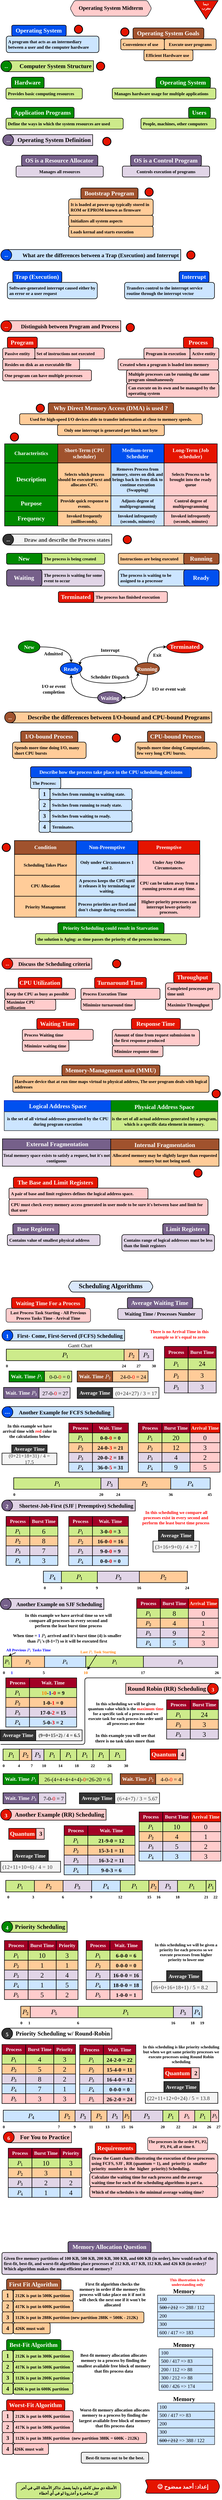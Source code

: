 <mxfile version="25.0.2">
  <diagram name="Page-1" id="H2CSAKvtktDG9g0-fRVA">
    <mxGraphModel dx="1434" dy="854" grid="1" gridSize="10" guides="1" tooltips="1" connect="1" arrows="1" fold="1" page="1" pageScale="1" pageWidth="827" pageHeight="1169" math="1" shadow="0">
      <root>
        <mxCell id="0" />
        <mxCell id="1" parent="0" />
        <mxCell id="91lQqKGkr-Zbek1plNMG-1" value="Operating System Midterm" style="shape=hexagon;perimeter=hexagonPerimeter2;whiteSpace=wrap;fixedSize=1;size=16;fillColor=#ffcccc;strokeColor=#36393d;fontFamily=ADLaM Display;fontSize=20;strokeWidth=2;align=center;spacingLeft=0;spacingBottom=5;fillStyle=hachure;fontStyle=1;rounded=1;arcSize=14;fontSource=https%3A%2F%2Ffonts.googleapis.com%2Fcss%3Ffamily%3DADLaM%2BDisplay;" parent="1" vertex="1">
          <mxGeometry x="264" y="20" width="299.32" height="57.14" as="geometry" />
        </mxCell>
        <mxCell id="fdsjuhWHNtcrouX6mUzO-1" value="ديما&amp;nbsp;&lt;br style=&quot;font-size: 13px;&quot;&gt;&lt;div style=&quot;direction: rtl; font-size: 13px;&quot;&gt;مغرب&lt;/div&gt;" style="triangle;whiteSpace=wrap;html=1;dashed=0;direction=south;fillColor=#e51400;fontColor=#ffffff;strokeColor=#000000;strokeWidth=2;fontFamily=Kufam;fontSource=https%3A%2F%2Ffonts.googleapis.com%2Fcss%3Ffamily%3DKufam;verticalAlign=top;spacingTop=-2;fontStyle=1;fontSize=13;" parent="1" vertex="1">
          <mxGeometry x="720" y="20" width="87" height="68.13" as="geometry" />
        </mxCell>
        <mxCell id="fdsjuhWHNtcrouX6mUzO-3" value="" style="group" parent="1" vertex="1" connectable="0">
          <mxGeometry x="30" y="110" width="340" height="100" as="geometry" />
        </mxCell>
        <mxCell id="fdsjuhWHNtcrouX6mUzO-4" value="A program that acts as an intermediary between a user and the computer hardware" style="rounded=1;whiteSpace=wrap;html=1;hachureGap=4;fontFamily=Mina;strokeWidth=2;fillColor=#cce5ff;strokeColor=#000000;fontSize=16;fontStyle=1;labelBorderColor=none;textShadow=0;labelBackgroundColor=none;align=left;spacing=7;verticalAlign=middle;" parent="fdsjuhWHNtcrouX6mUzO-3" vertex="1">
          <mxGeometry y="40" width="340" height="60" as="geometry" />
        </mxCell>
        <mxCell id="fdsjuhWHNtcrouX6mUzO-5" value="Operating System" style="rounded=1;whiteSpace=wrap;html=1;hachureGap=4;fontFamily=Mina;strokeWidth=2;fillColor=#0050ef;strokeColor=#000000;fontSize=22;fontStyle=1;labelBorderColor=none;textShadow=0;labelBackgroundColor=none;align=center;spacing=5;verticalAlign=middle;spacingTop=0;spacingRight=2;fontColor=#ffffff;container=0;" parent="fdsjuhWHNtcrouX6mUzO-3" vertex="1">
          <mxGeometry x="20" width="200" height="40" as="geometry" />
        </mxCell>
        <mxCell id="W860Mk36d7MuDonn5Eg2-19" value="" style="strokeWidth=3;html=1;shape=mxgraph.flowchart.start_2;whiteSpace=wrap;fillColor=#e51400;fontColor=#ffffff;strokeColor=#000000;" parent="fdsjuhWHNtcrouX6mUzO-3" vertex="1">
          <mxGeometry x="250" width="30" height="30" as="geometry" />
        </mxCell>
        <mxCell id="fdsjuhWHNtcrouX6mUzO-12" value="" style="group" parent="1" vertex="1" connectable="0">
          <mxGeometry x="450" y="120" width="350" height="120" as="geometry" />
        </mxCell>
        <mxCell id="fdsjuhWHNtcrouX6mUzO-10" value="&lt;div&gt;Efficient Hardware use&lt;/div&gt;" style="rounded=1;whiteSpace=wrap;html=1;hachureGap=4;fontFamily=Mina;strokeWidth=2;fillColor=#ffcc99;strokeColor=#000000;fontSize=16;fontStyle=1;labelBorderColor=none;textShadow=0;labelBackgroundColor=none;align=left;spacing=7;verticalAlign=middle;" parent="fdsjuhWHNtcrouX6mUzO-12" vertex="1">
          <mxGeometry x="85" y="80" width="180" height="40" as="geometry" />
        </mxCell>
        <mxCell id="fdsjuhWHNtcrouX6mUzO-7" value="Execute user programs" style="rounded=1;whiteSpace=wrap;html=1;hachureGap=4;fontFamily=Mina;strokeWidth=2;fillColor=#ffcc99;strokeColor=#000000;fontSize=16;fontStyle=1;labelBorderColor=none;textShadow=0;labelBackgroundColor=none;align=center;spacing=7;verticalAlign=middle;" parent="fdsjuhWHNtcrouX6mUzO-12" vertex="1">
          <mxGeometry x="160" y="40" width="190" height="40" as="geometry" />
        </mxCell>
        <mxCell id="fdsjuhWHNtcrouX6mUzO-8" value="Operating System Goals" style="rounded=1;whiteSpace=wrap;html=1;hachureGap=4;fontFamily=Mina;strokeWidth=2;fillColor=#a0522d;strokeColor=#000000;fontSize=22;fontStyle=1;labelBorderColor=none;textShadow=0;labelBackgroundColor=none;align=center;spacing=5;verticalAlign=middle;spacingTop=0;spacingRight=2;fontColor=#ffffff;container=0;" parent="fdsjuhWHNtcrouX6mUzO-12" vertex="1">
          <mxGeometry x="45" width="260" height="40" as="geometry" />
        </mxCell>
        <mxCell id="fdsjuhWHNtcrouX6mUzO-9" value="Convenience of use" style="rounded=1;whiteSpace=wrap;html=1;hachureGap=4;fontFamily=Mina;strokeWidth=2;fillColor=#ffcc99;strokeColor=#000000;fontSize=16;fontStyle=1;labelBorderColor=none;textShadow=0;labelBackgroundColor=none;align=left;spacing=7;verticalAlign=middle;" parent="fdsjuhWHNtcrouX6mUzO-12" vertex="1">
          <mxGeometry y="40" width="160" height="40" as="geometry" />
        </mxCell>
        <mxCell id="W860Mk36d7MuDonn5Eg2-18" value="" style="strokeWidth=3;html=1;shape=mxgraph.flowchart.start_2;whiteSpace=wrap;fillColor=#e51400;fontColor=#ffffff;strokeColor=#000000;" parent="fdsjuhWHNtcrouX6mUzO-12" vertex="1">
          <mxGeometry width="30" height="30" as="geometry" />
        </mxCell>
        <mxCell id="fdsjuhWHNtcrouX6mUzO-13" value="" style="group" parent="1" vertex="1" connectable="0">
          <mxGeometry x="10" y="240" width="340" height="40" as="geometry" />
        </mxCell>
        <mxCell id="fdsjuhWHNtcrouX6mUzO-14" value="Computer System Structure" style="rounded=1;whiteSpace=wrap;html=1;fontSize=22;fillColor=#cdeb8b;strokeColor=#000000;strokeWidth=2;fontFamily=Mina;arcSize=0;hachureGap=4;align=right;spacingRight=5;fontStyle=1" parent="fdsjuhWHNtcrouX6mUzO-13" vertex="1">
          <mxGeometry x="20" width="320" height="40" as="geometry" />
        </mxCell>
        <mxCell id="fdsjuhWHNtcrouX6mUzO-15" value="--" style="ellipse;whiteSpace=wrap;html=1;aspect=fixed;strokeWidth=2;fillColor=#008a00;strokeColor=#000000;fontFamily=Mina;fontStyle=1;fontSize=20;spacingTop=3;fontColor=#ffffff;" parent="fdsjuhWHNtcrouX6mUzO-13" vertex="1">
          <mxGeometry width="40" height="40" as="geometry" />
        </mxCell>
        <mxCell id="fdsjuhWHNtcrouX6mUzO-16" value="" style="group" parent="1" vertex="1" connectable="0">
          <mxGeometry x="29" y="300" width="280" height="80" as="geometry" />
        </mxCell>
        <mxCell id="fdsjuhWHNtcrouX6mUzO-17" value="Provides basic computing resources" style="rounded=1;whiteSpace=wrap;html=1;hachureGap=4;fontFamily=Mina;strokeWidth=2;fillColor=#cdeb8b;strokeColor=#000000;fontSize=16;fontStyle=1;labelBorderColor=none;textShadow=0;labelBackgroundColor=none;align=left;spacing=7;verticalAlign=middle;" parent="fdsjuhWHNtcrouX6mUzO-16" vertex="1">
          <mxGeometry y="40" width="280" height="40" as="geometry" />
        </mxCell>
        <mxCell id="fdsjuhWHNtcrouX6mUzO-18" value="Hardware" style="rounded=1;whiteSpace=wrap;html=1;hachureGap=4;fontFamily=Mina;strokeWidth=2;fillColor=#008a00;strokeColor=#000000;fontSize=22;fontStyle=1;labelBorderColor=none;textShadow=0;labelBackgroundColor=none;align=center;spacing=5;verticalAlign=middle;spacingTop=0;spacingRight=2;fontColor=#ffffff;container=0;" parent="fdsjuhWHNtcrouX6mUzO-16" vertex="1">
          <mxGeometry x="20" width="120" height="40" as="geometry" />
        </mxCell>
        <mxCell id="fdsjuhWHNtcrouX6mUzO-19" value="" style="group;flipH=1;" parent="1" vertex="1" connectable="0">
          <mxGeometry x="419" y="300" width="380" height="80" as="geometry" />
        </mxCell>
        <mxCell id="fdsjuhWHNtcrouX6mUzO-20" value="Manages hardware usage for multiple applications" style="rounded=1;whiteSpace=wrap;html=1;hachureGap=4;fontFamily=Mina;strokeWidth=2;fillColor=#cdeb8b;strokeColor=#000000;fontSize=16;fontStyle=1;labelBorderColor=none;textShadow=0;labelBackgroundColor=none;align=left;spacing=7;verticalAlign=middle;" parent="fdsjuhWHNtcrouX6mUzO-19" vertex="1">
          <mxGeometry y="40" width="380" height="40" as="geometry" />
        </mxCell>
        <mxCell id="fdsjuhWHNtcrouX6mUzO-21" value="Operating System" style="rounded=1;whiteSpace=wrap;html=1;hachureGap=4;fontFamily=Mina;strokeWidth=2;fillColor=#008a00;strokeColor=#000000;fontSize=22;fontStyle=1;labelBorderColor=none;textShadow=0;labelBackgroundColor=none;align=center;spacing=5;verticalAlign=middle;spacingTop=0;spacingRight=2;fontColor=#ffffff;container=0;" parent="fdsjuhWHNtcrouX6mUzO-19" vertex="1">
          <mxGeometry x="160" width="200" height="40" as="geometry" />
        </mxCell>
        <mxCell id="fdsjuhWHNtcrouX6mUzO-22" value="" style="group" parent="1" vertex="1" connectable="0">
          <mxGeometry x="29" y="410" width="430" height="80" as="geometry" />
        </mxCell>
        <mxCell id="fdsjuhWHNtcrouX6mUzO-23" value="&lt;div&gt;Define the ways in which the system resources are used&lt;/div&gt;" style="rounded=1;whiteSpace=wrap;html=1;hachureGap=4;fontFamily=Mina;strokeWidth=2;fillColor=#cdeb8b;strokeColor=#000000;fontSize=16;fontStyle=1;labelBorderColor=none;textShadow=0;labelBackgroundColor=none;align=left;spacing=7;verticalAlign=middle;" parent="fdsjuhWHNtcrouX6mUzO-22" vertex="1">
          <mxGeometry y="40" width="430" height="40" as="geometry" />
        </mxCell>
        <mxCell id="fdsjuhWHNtcrouX6mUzO-24" value="Application Programs" style="rounded=1;whiteSpace=wrap;html=1;hachureGap=4;fontFamily=Mina;strokeWidth=2;fillColor=#008a00;strokeColor=#000000;fontSize=22;fontStyle=1;labelBorderColor=none;textShadow=0;labelBackgroundColor=none;align=center;spacing=5;verticalAlign=middle;spacingTop=0;spacingRight=2;fontColor=#ffffff;container=0;" parent="fdsjuhWHNtcrouX6mUzO-22" vertex="1">
          <mxGeometry x="20" width="230" height="40" as="geometry" />
        </mxCell>
        <mxCell id="fdsjuhWHNtcrouX6mUzO-25" value="" style="group;flipH=1;" parent="1" vertex="1" connectable="0">
          <mxGeometry x="524" y="410" width="275" height="80" as="geometry" />
        </mxCell>
        <mxCell id="fdsjuhWHNtcrouX6mUzO-26" value="&lt;div&gt;People, machines, other computers&lt;/div&gt;" style="rounded=1;whiteSpace=wrap;html=1;hachureGap=4;fontFamily=Mina;strokeWidth=2;fillColor=#cdeb8b;strokeColor=#000000;fontSize=16;fontStyle=1;labelBorderColor=none;textShadow=0;labelBackgroundColor=none;align=left;spacing=7;verticalAlign=middle;" parent="fdsjuhWHNtcrouX6mUzO-25" vertex="1">
          <mxGeometry y="40" width="275" height="40" as="geometry" />
        </mxCell>
        <mxCell id="fdsjuhWHNtcrouX6mUzO-27" value="Users" style="rounded=1;whiteSpace=wrap;html=1;hachureGap=4;fontFamily=Mina;strokeWidth=2;fillColor=#008a00;strokeColor=#000000;fontSize=22;fontStyle=1;labelBorderColor=none;textShadow=0;labelBackgroundColor=none;align=center;spacing=5;verticalAlign=middle;spacingTop=0;spacingRight=2;fontColor=#ffffff;container=0;" parent="fdsjuhWHNtcrouX6mUzO-25" vertex="1">
          <mxGeometry x="175" width="80" height="40" as="geometry" />
        </mxCell>
        <mxCell id="fdsjuhWHNtcrouX6mUzO-28" value="" style="group" parent="1" vertex="1" connectable="0">
          <mxGeometry x="17" y="510" width="340" height="40" as="geometry" />
        </mxCell>
        <mxCell id="fdsjuhWHNtcrouX6mUzO-29" value="Operating System Definition" style="rounded=1;whiteSpace=wrap;html=1;fontSize=22;fillColor=#e1d5e7;strokeColor=#000000;strokeWidth=2;fontFamily=Mina;arcSize=0;hachureGap=4;align=right;spacingRight=5;fontStyle=1" parent="fdsjuhWHNtcrouX6mUzO-28" vertex="1">
          <mxGeometry x="20" width="310" height="40" as="geometry" />
        </mxCell>
        <mxCell id="fdsjuhWHNtcrouX6mUzO-30" value="--" style="ellipse;whiteSpace=wrap;html=1;aspect=fixed;strokeWidth=2;fillColor=#76608a;strokeColor=#000000;fontFamily=Mina;fontStyle=1;fontSize=20;spacingTop=3;fontColor=#ffffff;" parent="fdsjuhWHNtcrouX6mUzO-28" vertex="1">
          <mxGeometry width="40" height="40" as="geometry" />
        </mxCell>
        <mxCell id="fdsjuhWHNtcrouX6mUzO-31" value="" style="group" parent="1" vertex="1" connectable="0">
          <mxGeometry x="66" y="585" width="320" height="80" as="geometry" />
        </mxCell>
        <mxCell id="fdsjuhWHNtcrouX6mUzO-32" value="Manages all resources" style="rounded=1;whiteSpace=wrap;html=1;hachureGap=4;fontFamily=Mina;strokeWidth=2;fillColor=#e1d5e7;strokeColor=#000000;fontSize=16;fontStyle=1;labelBorderColor=none;textShadow=0;labelBackgroundColor=none;align=center;spacing=7;verticalAlign=middle;" parent="fdsjuhWHNtcrouX6mUzO-31" vertex="1">
          <mxGeometry y="40" width="320" height="40" as="geometry" />
        </mxCell>
        <mxCell id="fdsjuhWHNtcrouX6mUzO-33" value="OS is a Resource Allocator" style="rounded=1;whiteSpace=wrap;html=1;hachureGap=4;fontFamily=Mina;strokeWidth=2;fillColor=#76608a;strokeColor=#000000;fontSize=22;fontStyle=1;labelBorderColor=none;textShadow=0;labelBackgroundColor=none;align=center;spacing=5;verticalAlign=middle;spacingTop=0;spacingRight=2;fontColor=#ffffff;container=0;" parent="fdsjuhWHNtcrouX6mUzO-31" vertex="1">
          <mxGeometry x="20" width="280" height="40" as="geometry" />
        </mxCell>
        <mxCell id="fdsjuhWHNtcrouX6mUzO-34" value="" style="group" parent="1" vertex="1" connectable="0">
          <mxGeometry x="456" y="585" width="320" height="80" as="geometry" />
        </mxCell>
        <mxCell id="fdsjuhWHNtcrouX6mUzO-35" value="Controls execution of programs" style="rounded=1;whiteSpace=wrap;html=1;hachureGap=4;fontFamily=Mina;strokeWidth=2;fillColor=#e1d5e7;strokeColor=#000000;fontSize=16;fontStyle=1;labelBorderColor=none;textShadow=0;labelBackgroundColor=none;align=center;spacing=7;verticalAlign=middle;" parent="fdsjuhWHNtcrouX6mUzO-34" vertex="1">
          <mxGeometry y="40" width="320" height="40" as="geometry" />
        </mxCell>
        <mxCell id="fdsjuhWHNtcrouX6mUzO-36" value="OS is a Control Program" style="rounded=1;whiteSpace=wrap;html=1;hachureGap=4;fontFamily=Mina;strokeWidth=2;fillColor=#76608a;strokeColor=#000000;fontSize=22;fontStyle=1;labelBorderColor=none;textShadow=0;labelBackgroundColor=none;align=center;spacing=5;verticalAlign=middle;spacingTop=0;spacingRight=2;fontColor=#ffffff;container=0;" parent="fdsjuhWHNtcrouX6mUzO-34" vertex="1">
          <mxGeometry x="30" width="260" height="40" as="geometry" />
        </mxCell>
        <mxCell id="fdsjuhWHNtcrouX6mUzO-43" value="" style="group" parent="1" vertex="1" connectable="0">
          <mxGeometry x="10" y="930" width="660" height="40" as="geometry" />
        </mxCell>
        <mxCell id="fdsjuhWHNtcrouX6mUzO-44" value="What are the differences between a Trap (Execution) and Interrupt" style="rounded=1;whiteSpace=wrap;html=1;fontSize=20;fillColor=#cce5ff;strokeColor=#000000;strokeWidth=2;fontFamily=Mina;arcSize=0;hachureGap=4;align=right;spacingRight=5;fontStyle=1;" parent="fdsjuhWHNtcrouX6mUzO-43" vertex="1">
          <mxGeometry x="20" width="640" height="40" as="geometry" />
        </mxCell>
        <mxCell id="fdsjuhWHNtcrouX6mUzO-45" value="--" style="ellipse;whiteSpace=wrap;html=1;aspect=fixed;strokeWidth=2;fillColor=#0050ef;strokeColor=#000000;fontFamily=Mina;fontStyle=1;fontSize=20;spacingTop=3;fontColor=#ffffff;" parent="fdsjuhWHNtcrouX6mUzO-43" vertex="1">
          <mxGeometry width="40" height="40" as="geometry" />
        </mxCell>
        <mxCell id="fdsjuhWHNtcrouX6mUzO-46" value="" style="group" parent="1" vertex="1" connectable="0">
          <mxGeometry x="34" y="1010" width="330" height="100" as="geometry" />
        </mxCell>
        <mxCell id="fdsjuhWHNtcrouX6mUzO-47" value="Software-generated interrupt caused either by an error or a user request" style="rounded=1;whiteSpace=wrap;html=1;hachureGap=4;fontFamily=Mina;strokeWidth=2;fillColor=#cce5ff;strokeColor=#000000;fontSize=16;fontStyle=1;labelBorderColor=none;textShadow=0;labelBackgroundColor=none;align=left;spacing=7;verticalAlign=middle;" parent="fdsjuhWHNtcrouX6mUzO-46" vertex="1">
          <mxGeometry y="40" width="330" height="60" as="geometry" />
        </mxCell>
        <mxCell id="fdsjuhWHNtcrouX6mUzO-48" value="Trap (Execution)" style="rounded=1;whiteSpace=wrap;html=1;hachureGap=4;fontFamily=Mina;strokeWidth=2;fillColor=#0050ef;strokeColor=#000000;fontSize=22;fontStyle=1;labelBorderColor=none;textShadow=0;labelBackgroundColor=none;align=center;spacing=5;verticalAlign=middle;spacingTop=0;spacingRight=2;fontColor=#ffffff;container=0;" parent="fdsjuhWHNtcrouX6mUzO-46" vertex="1">
          <mxGeometry x="20" width="180" height="40" as="geometry" />
        </mxCell>
        <mxCell id="fdsjuhWHNtcrouX6mUzO-49" value="" style="group;flipH=1;" parent="1" vertex="1" connectable="0">
          <mxGeometry x="464" y="1010" width="330" height="100" as="geometry" />
        </mxCell>
        <mxCell id="fdsjuhWHNtcrouX6mUzO-50" value="&lt;div&gt;Transfers control to the interrupt service routine through the interrupt&lt;span style=&quot;background-color: initial;&quot;&gt;&amp;nbsp;vector&lt;/span&gt;&lt;/div&gt;" style="rounded=1;whiteSpace=wrap;html=1;hachureGap=4;fontFamily=Mina;strokeWidth=2;fillColor=#cce5ff;strokeColor=#000000;fontSize=16;fontStyle=1;labelBorderColor=none;textShadow=0;labelBackgroundColor=none;align=left;spacing=7;verticalAlign=middle;" parent="fdsjuhWHNtcrouX6mUzO-49" vertex="1">
          <mxGeometry y="40" width="330" height="60" as="geometry" />
        </mxCell>
        <mxCell id="fdsjuhWHNtcrouX6mUzO-51" value="Interrupt" style="rounded=1;whiteSpace=wrap;html=1;hachureGap=4;fontFamily=Mina;strokeWidth=2;fillColor=#0050ef;strokeColor=#000000;fontSize=22;fontStyle=1;labelBorderColor=none;textShadow=0;labelBackgroundColor=none;align=center;spacing=5;verticalAlign=middle;spacingTop=0;spacingRight=2;fontColor=#ffffff;container=0;" parent="fdsjuhWHNtcrouX6mUzO-49" vertex="1">
          <mxGeometry x="200" width="110" height="40" as="geometry" />
        </mxCell>
        <mxCell id="fdsjuhWHNtcrouX6mUzO-52" value="" style="group" parent="1" vertex="1" connectable="0">
          <mxGeometry x="10" y="1190" width="440" height="40" as="geometry" />
        </mxCell>
        <mxCell id="fdsjuhWHNtcrouX6mUzO-53" value="Distinguish between Program and Process" style="rounded=1;whiteSpace=wrap;html=1;fontSize=20;fillColor=#ffcccc;strokeColor=#000000;strokeWidth=2;fontFamily=Mina;arcSize=0;hachureGap=4;align=right;spacingRight=5;fontStyle=1;" parent="fdsjuhWHNtcrouX6mUzO-52" vertex="1">
          <mxGeometry x="20" width="420" height="40" as="geometry" />
        </mxCell>
        <mxCell id="fdsjuhWHNtcrouX6mUzO-54" value="--" style="ellipse;whiteSpace=wrap;html=1;aspect=fixed;strokeWidth=2;fillColor=#e51400;strokeColor=#000000;fontFamily=Mina;fontStyle=1;fontSize=20;spacingTop=3;fontColor=#ffffff;" parent="fdsjuhWHNtcrouX6mUzO-52" vertex="1">
          <mxGeometry width="40" height="40" as="geometry" />
        </mxCell>
        <mxCell id="fdsjuhWHNtcrouX6mUzO-82" value="" style="group" parent="1" vertex="1" connectable="0">
          <mxGeometry x="17" y="1970" width="400" height="40" as="geometry" />
        </mxCell>
        <mxCell id="fdsjuhWHNtcrouX6mUzO-83" value="Draw and describe the Process states" style="rounded=1;whiteSpace=wrap;html=1;fontSize=20;fillColor=#f5f5f5;strokeColor=#000000;strokeWidth=2;fontFamily=Mina;arcSize=0;hachureGap=4;align=right;spacingRight=5;fontStyle=1;fontColor=#333333;" parent="fdsjuhWHNtcrouX6mUzO-82" vertex="1">
          <mxGeometry x="20" width="380" height="40" as="geometry" />
        </mxCell>
        <mxCell id="fdsjuhWHNtcrouX6mUzO-84" value="--" style="ellipse;whiteSpace=wrap;html=1;aspect=fixed;strokeWidth=2;fillColor=#333333;strokeColor=#000000;fontFamily=Mina;fontStyle=1;fontSize=20;spacingTop=3;fontColor=#ffffff;" parent="fdsjuhWHNtcrouX6mUzO-82" vertex="1">
          <mxGeometry width="40" height="40" as="geometry" />
        </mxCell>
        <mxCell id="fdsjuhWHNtcrouX6mUzO-85" value="" style="group" parent="1" vertex="1" connectable="0">
          <mxGeometry x="31" y="2040" width="360" height="40" as="geometry" />
        </mxCell>
        <mxCell id="fdsjuhWHNtcrouX6mUzO-86" value="The process is being created" style="rounded=1;whiteSpace=wrap;html=1;hachureGap=4;fontFamily=Mina;strokeWidth=2;fillColor=#cdeb8b;strokeColor=#000000;fontSize=16;fontStyle=1;labelBorderColor=none;textShadow=0;labelBackgroundColor=none;align=left;spacing=7;verticalAlign=middle;spacingLeft=130;" parent="fdsjuhWHNtcrouX6mUzO-85" vertex="1">
          <mxGeometry width="360" height="40" as="geometry" />
        </mxCell>
        <mxCell id="fdsjuhWHNtcrouX6mUzO-87" value="New" style="rounded=1;whiteSpace=wrap;html=1;hachureGap=4;fontFamily=Mina;strokeWidth=2;fillColor=#008a00;strokeColor=#000000;fontSize=22;fontStyle=1;labelBorderColor=none;textShadow=0;labelBackgroundColor=none;align=center;spacing=5;verticalAlign=middle;spacingTop=0;spacingRight=2;fontColor=#ffffff;container=0;" parent="fdsjuhWHNtcrouX6mUzO-85" vertex="1">
          <mxGeometry width="130" height="40" as="geometry" />
        </mxCell>
        <mxCell id="fdsjuhWHNtcrouX6mUzO-97" value="" style="group;flipH=1;" parent="1" vertex="1" connectable="0">
          <mxGeometry x="441" y="2040" width="370" height="40" as="geometry" />
        </mxCell>
        <mxCell id="fdsjuhWHNtcrouX6mUzO-98" value="Instructions are being executed" style="rounded=1;whiteSpace=wrap;html=1;hachureGap=4;fontFamily=Mina;strokeWidth=2;fillColor=#ffcc99;strokeColor=#000000;fontSize=16;fontStyle=1;labelBorderColor=none;textShadow=0;labelBackgroundColor=none;align=left;spacing=7;verticalAlign=middle;spacingLeft=0;spacingRight=0;" parent="fdsjuhWHNtcrouX6mUzO-97" vertex="1">
          <mxGeometry width="370" height="40" as="geometry" />
        </mxCell>
        <mxCell id="fdsjuhWHNtcrouX6mUzO-99" value="Running" style="rounded=1;whiteSpace=wrap;html=1;hachureGap=4;fontFamily=Mina;strokeWidth=2;fillColor=#a0522d;strokeColor=#000000;fontSize=22;fontStyle=1;labelBorderColor=none;textShadow=0;labelBackgroundColor=none;align=center;spacing=5;verticalAlign=middle;spacingTop=0;spacingRight=2;fontColor=#ffffff;container=0;" parent="fdsjuhWHNtcrouX6mUzO-97" vertex="1">
          <mxGeometry x="240" width="130" height="40" as="geometry" />
        </mxCell>
        <mxCell id="fdsjuhWHNtcrouX6mUzO-100" value="" style="group;flipH=0;" parent="1" vertex="1" connectable="0">
          <mxGeometry x="31" y="2100" width="360" height="60" as="geometry" />
        </mxCell>
        <mxCell id="fdsjuhWHNtcrouX6mUzO-101" value="The process is waiting for some event to occur" style="rounded=1;whiteSpace=wrap;html=1;hachureGap=4;fontFamily=Mina;strokeWidth=2;fillColor=#e1d5e7;strokeColor=#000000;fontSize=16;fontStyle=1;labelBorderColor=none;textShadow=0;labelBackgroundColor=none;align=left;spacing=7;verticalAlign=middle;spacingLeft=130;spacingRight=0;" parent="fdsjuhWHNtcrouX6mUzO-100" vertex="1">
          <mxGeometry width="360" height="60" as="geometry" />
        </mxCell>
        <mxCell id="fdsjuhWHNtcrouX6mUzO-102" value="Waiting" style="rounded=1;whiteSpace=wrap;html=1;hachureGap=4;fontFamily=Mina;strokeWidth=2;fillColor=#76608a;strokeColor=#000000;fontSize=22;fontStyle=1;labelBorderColor=none;textShadow=0;labelBackgroundColor=none;align=center;spacing=5;verticalAlign=middle;spacingTop=0;spacingRight=2;fontColor=#ffffff;container=0;" parent="fdsjuhWHNtcrouX6mUzO-100" vertex="1">
          <mxGeometry width="130" height="60" as="geometry" />
        </mxCell>
        <mxCell id="fdsjuhWHNtcrouX6mUzO-104" value="" style="group;flipH=1;" parent="1" vertex="1" connectable="0">
          <mxGeometry x="441" y="2100" width="370" height="60" as="geometry" />
        </mxCell>
        <mxCell id="fdsjuhWHNtcrouX6mUzO-105" value="The process is waiting to be assigned to a processor" style="rounded=1;whiteSpace=wrap;html=1;hachureGap=4;fontFamily=Mina;strokeWidth=2;fillColor=#cce5ff;strokeColor=#000000;fontSize=16;fontStyle=1;labelBorderColor=none;textShadow=0;labelBackgroundColor=none;align=left;spacing=7;verticalAlign=middle;spacingLeft=0;spacingRight=130;" parent="fdsjuhWHNtcrouX6mUzO-104" vertex="1">
          <mxGeometry width="370" height="60" as="geometry" />
        </mxCell>
        <mxCell id="fdsjuhWHNtcrouX6mUzO-106" value="Ready" style="rounded=1;whiteSpace=wrap;html=1;hachureGap=4;fontFamily=Mina;strokeWidth=2;fillColor=#0050ef;strokeColor=#000000;fontSize=22;fontStyle=1;labelBorderColor=none;textShadow=0;labelBackgroundColor=none;align=center;spacing=5;verticalAlign=middle;spacingTop=0;spacingRight=2;fontColor=#ffffff;container=0;" parent="fdsjuhWHNtcrouX6mUzO-104" vertex="1">
          <mxGeometry x="240" width="130" height="60" as="geometry" />
        </mxCell>
        <mxCell id="fdsjuhWHNtcrouX6mUzO-107" value="" style="group;flipH=0;" parent="1" vertex="1" connectable="0">
          <mxGeometry x="221" y="2180" width="400" height="40" as="geometry" />
        </mxCell>
        <mxCell id="fdsjuhWHNtcrouX6mUzO-108" value="The process has finished execution" style="rounded=1;whiteSpace=wrap;html=1;hachureGap=4;fontFamily=Mina;strokeWidth=2;fillColor=#ffcccc;strokeColor=#000000;fontSize=16;fontStyle=1;labelBorderColor=none;textShadow=0;labelBackgroundColor=none;align=left;spacing=7;verticalAlign=middle;spacingLeft=130;spacingRight=0;" parent="fdsjuhWHNtcrouX6mUzO-107" vertex="1">
          <mxGeometry width="400" height="40" as="geometry" />
        </mxCell>
        <mxCell id="fdsjuhWHNtcrouX6mUzO-109" value="Terminated" style="rounded=1;whiteSpace=wrap;html=1;hachureGap=4;fontFamily=Mina;strokeWidth=2;fillColor=#e51400;strokeColor=#000000;fontSize=22;fontStyle=1;labelBorderColor=none;textShadow=0;labelBackgroundColor=none;align=center;spacing=5;verticalAlign=middle;spacingTop=0;spacingRight=2;fontColor=#ffffff;container=0;" parent="fdsjuhWHNtcrouX6mUzO-107" vertex="1">
          <mxGeometry width="130" height="40" as="geometry" />
        </mxCell>
        <mxCell id="fdsjuhWHNtcrouX6mUzO-149" value="" style="group" parent="1" vertex="1" connectable="0">
          <mxGeometry x="24" y="2620" width="760" height="40" as="geometry" />
        </mxCell>
        <mxCell id="fdsjuhWHNtcrouX6mUzO-150" value="Describe the differences between I/O-bound and CPU-bound Programs" style="rounded=1;whiteSpace=wrap;html=1;fontSize=22;fillColor=#ffcc99;strokeColor=#000000;strokeWidth=2;fontFamily=Mina;arcSize=0;hachureGap=4;align=right;spacingRight=5;fontStyle=1" parent="fdsjuhWHNtcrouX6mUzO-149" vertex="1">
          <mxGeometry x="20" width="740" height="40" as="geometry" />
        </mxCell>
        <mxCell id="fdsjuhWHNtcrouX6mUzO-151" value="--" style="ellipse;whiteSpace=wrap;html=1;aspect=fixed;strokeWidth=2;fillColor=#a0522d;strokeColor=#000000;fontFamily=Mina;fontStyle=1;fontSize=20;spacingTop=3;fontColor=#ffffff;" parent="fdsjuhWHNtcrouX6mUzO-149" vertex="1">
          <mxGeometry width="40" height="40" as="geometry" />
        </mxCell>
        <mxCell id="fdsjuhWHNtcrouX6mUzO-152" value="I/O-bound Process" style="group" parent="1" vertex="1" connectable="0">
          <mxGeometry x="53" y="2690" width="270" height="100" as="geometry" />
        </mxCell>
        <mxCell id="fdsjuhWHNtcrouX6mUzO-153" value="Spends more time doing I/O, many short CPU bursts" style="rounded=1;whiteSpace=wrap;html=1;hachureGap=4;fontFamily=Mina;strokeWidth=2;fillColor=#ffcc99;strokeColor=#000000;fontSize=16;fontStyle=1;labelBorderColor=none;textShadow=0;labelBackgroundColor=none;align=left;spacing=7;verticalAlign=middle;" parent="fdsjuhWHNtcrouX6mUzO-152" vertex="1">
          <mxGeometry y="40" width="270" height="60" as="geometry" />
        </mxCell>
        <mxCell id="fdsjuhWHNtcrouX6mUzO-154" value="I/O-bound Process" style="rounded=1;whiteSpace=wrap;html=1;hachureGap=4;fontFamily=Mina;strokeWidth=2;fillColor=#a0522d;strokeColor=#000000;fontSize=22;fontStyle=1;labelBorderColor=none;textShadow=0;labelBackgroundColor=none;align=center;spacing=5;verticalAlign=middle;spacingTop=0;spacingRight=2;fontColor=#ffffff;container=0;" parent="fdsjuhWHNtcrouX6mUzO-152" vertex="1">
          <mxGeometry x="30" width="210" height="40" as="geometry" />
        </mxCell>
        <mxCell id="fdsjuhWHNtcrouX6mUzO-158" value="I/O-bound Process" style="group" parent="1" vertex="1" connectable="0">
          <mxGeometry x="503" y="2690" width="300" height="100" as="geometry" />
        </mxCell>
        <mxCell id="fdsjuhWHNtcrouX6mUzO-159" value="Spends more time doing Computations, few very long CPU bursts." style="rounded=1;whiteSpace=wrap;html=1;hachureGap=4;fontFamily=Mina;strokeWidth=2;fillColor=#ffcc99;strokeColor=#000000;fontSize=16;fontStyle=1;labelBorderColor=none;textShadow=0;labelBackgroundColor=none;align=left;spacing=7;verticalAlign=middle;" parent="fdsjuhWHNtcrouX6mUzO-158" vertex="1">
          <mxGeometry y="40" width="300" height="60" as="geometry" />
        </mxCell>
        <mxCell id="fdsjuhWHNtcrouX6mUzO-160" value="CPU-bound Process" style="rounded=1;whiteSpace=wrap;html=1;hachureGap=4;fontFamily=Mina;strokeWidth=2;fillColor=#a0522d;strokeColor=#000000;fontSize=22;fontStyle=1;labelBorderColor=none;textShadow=0;labelBackgroundColor=none;align=center;spacing=5;verticalAlign=middle;spacingTop=0;spacingRight=2;fontColor=#ffffff;container=0;" parent="fdsjuhWHNtcrouX6mUzO-158" vertex="1">
          <mxGeometry x="45" width="210" height="40" as="geometry" />
        </mxCell>
        <mxCell id="cnoDu6rX4woRsZdgqPXb-27" value="" style="group" parent="1" vertex="1" connectable="0">
          <mxGeometry x="14" y="3520" width="340" height="40" as="geometry" />
        </mxCell>
        <mxCell id="cnoDu6rX4woRsZdgqPXb-28" value="Discuss the Scheduling criteria" style="rounded=1;whiteSpace=wrap;html=1;fontSize=20;fillColor=#ffcccc;strokeColor=#000000;strokeWidth=2;fontFamily=Mina;arcSize=0;hachureGap=4;align=right;spacingRight=5;fontStyle=1" parent="cnoDu6rX4woRsZdgqPXb-27" vertex="1">
          <mxGeometry x="20" width="310" height="40" as="geometry" />
        </mxCell>
        <mxCell id="cnoDu6rX4woRsZdgqPXb-29" value="--" style="ellipse;whiteSpace=wrap;html=1;aspect=fixed;strokeWidth=2;fillColor=#e51400;strokeColor=#000000;fontFamily=Mina;fontStyle=1;fontSize=20;spacingTop=3;fontColor=#ffffff;" parent="cnoDu6rX4woRsZdgqPXb-27" vertex="1">
          <mxGeometry width="40" height="40" as="geometry" />
        </mxCell>
        <mxCell id="cnoDu6rX4woRsZdgqPXb-66" value="" style="group" parent="1" vertex="1" connectable="0">
          <mxGeometry x="137" y="3390" width="554" height="80" as="geometry" />
        </mxCell>
        <mxCell id="cnoDu6rX4woRsZdgqPXb-67" value="the solution is Aging: as time passes the priority of the process increases." style="rounded=1;whiteSpace=wrap;html=1;hachureGap=4;fontFamily=Mina;strokeWidth=2;fillColor=#cdeb8b;strokeColor=#000000;fontSize=16;fontStyle=1;labelBorderColor=none;textShadow=0;labelBackgroundColor=none;align=left;spacing=7;verticalAlign=middle;" parent="cnoDu6rX4woRsZdgqPXb-66" vertex="1">
          <mxGeometry y="40" width="554" height="40" as="geometry" />
        </mxCell>
        <mxCell id="cnoDu6rX4woRsZdgqPXb-68" value="Priority Scheduling could result in Starvation" style="rounded=1;whiteSpace=wrap;html=1;hachureGap=4;fontFamily=Mina;strokeWidth=2;fillColor=#008a00;strokeColor=#000000;fontSize=18;fontStyle=1;labelBorderColor=none;textShadow=0;labelBackgroundColor=none;align=center;spacing=5;verticalAlign=middle;spacingTop=0;spacingRight=2;fontColor=#ffffff;container=0;" parent="cnoDu6rX4woRsZdgqPXb-66" vertex="1">
          <mxGeometry x="82" width="390" height="40" as="geometry" />
        </mxCell>
        <mxCell id="CCys_9ZmVIp7GJdTRJJt-1" value="Scheduling Algorithms" style="shape=hexagon;perimeter=hexagonPerimeter2;whiteSpace=wrap;fixedSize=1;size=12;fillColor=#dae8fc;strokeColor=#000000;fontFamily=ADLaM Display;fontSize=24;strokeWidth=2;align=center;spacingLeft=0;spacingBottom=5;fillStyle=hachure;fontStyle=1;rounded=1;arcSize=14;fontSource=https%3A%2F%2Ffonts.googleapis.com%2Fcss%3Ffamily%3DADLaM%2BDisplay;" parent="1" vertex="1">
          <mxGeometry x="257.25" y="4700" width="312" height="40" as="geometry" />
        </mxCell>
        <mxCell id="CCys_9ZmVIp7GJdTRJJt-2" value="" style="group;fillColor=none;" parent="1" vertex="1" connectable="0">
          <mxGeometry x="14.25" y="4878.57" width="450" height="40" as="geometry" />
        </mxCell>
        <mxCell id="CCys_9ZmVIp7GJdTRJJt-3" value="First- Come, First-Served (FCFS) Scheduling" style="rounded=1;whiteSpace=wrap;html=1;fontSize=20;fillColor=#cce5ff;strokeColor=#000000;strokeWidth=2;fontFamily=Mina;arcSize=0;hachureGap=4;align=right;spacingRight=5;fontStyle=1" parent="CCys_9ZmVIp7GJdTRJJt-2" vertex="1">
          <mxGeometry x="20" width="430" height="40" as="geometry" />
        </mxCell>
        <mxCell id="CCys_9ZmVIp7GJdTRJJt-4" value="1" style="ellipse;whiteSpace=wrap;html=1;aspect=fixed;strokeWidth=2;fillColor=#0050ef;strokeColor=#000000;fontFamily=Mina;fontStyle=1;fontSize=20;spacingTop=3;fontColor=#ffffff;" parent="CCys_9ZmVIp7GJdTRJJt-2" vertex="1">
          <mxGeometry width="40" height="40" as="geometry" />
        </mxCell>
        <mxCell id="CCys_9ZmVIp7GJdTRJJt-30" value="" style="group" parent="1" vertex="1" connectable="0">
          <mxGeometry x="610.25" y="4938.57" width="190" height="170" as="geometry" />
        </mxCell>
        <mxCell id="CCys_9ZmVIp7GJdTRJJt-6" value="" style="group;fontSize=16;fontFamily=Mina;fontSource=https%3A%2F%2Ffonts.googleapis.com%2Fcss%3Ffamily%3DMina;rounded=0;" parent="CCys_9ZmVIp7GJdTRJJt-30" vertex="1" connectable="0">
          <mxGeometry width="87" height="170" as="geometry" />
        </mxCell>
        <mxCell id="CCys_9ZmVIp7GJdTRJJt-7" value="&lt;span style=&quot;font-size: 18px; font-weight: 700;&quot;&gt;Process&lt;/span&gt;" style="rounded=0;whiteSpace=wrap;html=1;strokeWidth=2;fillColor=#a20025;strokeColor=#000000;fontColor=#ffffff;container=0;fontSize=18;fontFamily=Oxanium;fontSource=https%3A%2F%2Ffonts.googleapis.com%2Fcss%3Ffamily%3DOxanium;" parent="CCys_9ZmVIp7GJdTRJJt-6" vertex="1">
          <mxGeometry x="0.04" width="86.96" height="42.547" as="geometry" />
        </mxCell>
        <mxCell id="CCys_9ZmVIp7GJdTRJJt-8" value="`P_1`" style="rounded=0;whiteSpace=wrap;html=1;strokeWidth=2;fillColor=#cdeb8b;strokeColor=#000000;container=0;fontSize=20;fontStyle=1;fontFamily=Mina;fontSource=https%3A%2F%2Ffonts.googleapis.com%2Fcss%3Ffamily%3DMina;" parent="CCys_9ZmVIp7GJdTRJJt-6" vertex="1">
          <mxGeometry x="0.04" y="42.547" width="86.96" height="42.547" as="geometry" />
        </mxCell>
        <mxCell id="CCys_9ZmVIp7GJdTRJJt-9" value="&lt;span style=&quot;font-size: 20px;&quot;&gt;`P_2`&lt;/span&gt;" style="rounded=0;whiteSpace=wrap;html=1;strokeWidth=2;fillColor=#ffcc99;strokeColor=#000000;container=0;fontSize=20;fontStyle=1;fontFamily=Mina;fontSource=https%3A%2F%2Ffonts.googleapis.com%2Fcss%3Ffamily%3DMina;" parent="CCys_9ZmVIp7GJdTRJJt-6" vertex="1">
          <mxGeometry y="85.094" width="86.96" height="42.547" as="geometry" />
        </mxCell>
        <mxCell id="CCys_9ZmVIp7GJdTRJJt-10" value="`P_3`" style="rounded=0;whiteSpace=wrap;html=1;strokeWidth=2;fillColor=#e1d5e7;strokeColor=#000000;container=0;fontSize=20;fontStyle=1;fontFamily=Mina;fontSource=https%3A%2F%2Ffonts.googleapis.com%2Fcss%3Ffamily%3DMina;" parent="CCys_9ZmVIp7GJdTRJJt-6" vertex="1">
          <mxGeometry y="127.642" width="86.96" height="42.547" as="geometry" />
        </mxCell>
        <mxCell id="CCys_9ZmVIp7GJdTRJJt-12" value="" style="group;fontSize=16;fontFamily=Mina;fontSource=https%3A%2F%2Ffonts.googleapis.com%2Fcss%3Ffamily%3DMina;rounded=0;" parent="CCys_9ZmVIp7GJdTRJJt-30" vertex="1" connectable="0">
          <mxGeometry x="87" width="103" height="170" as="geometry" />
        </mxCell>
        <mxCell id="CCys_9ZmVIp7GJdTRJJt-13" value="&lt;span style=&quot;font-size: 18px; font-weight: 700;&quot;&gt;Burst Time&lt;/span&gt;" style="rounded=0;whiteSpace=wrap;html=1;strokeWidth=2;fillColor=#a20025;strokeColor=#000000;fontColor=#ffffff;container=0;fontSize=18;fontFamily=Oxanium;fontSource=https%3A%2F%2Ffonts.googleapis.com%2Fcss%3Ffamily%3DOxanium;" parent="CCys_9ZmVIp7GJdTRJJt-12" vertex="1">
          <mxGeometry x="0.047" width="102.953" height="42.547" as="geometry" />
        </mxCell>
        <mxCell id="CCys_9ZmVIp7GJdTRJJt-14" value="24" style="rounded=0;whiteSpace=wrap;html=1;strokeWidth=2;fillColor=#cdeb8b;strokeColor=#000000;container=0;fontSize=24;fontStyle=0;fontFamily=Changa;fontSource=https%3A%2F%2Ffonts.googleapis.com%2Fcss%3Ffamily%3DChanga;" parent="CCys_9ZmVIp7GJdTRJJt-12" vertex="1">
          <mxGeometry x="0.047" y="42.547" width="102.953" height="42.547" as="geometry" />
        </mxCell>
        <mxCell id="CCys_9ZmVIp7GJdTRJJt-15" value="&lt;span style=&quot;font-size: 24px;&quot;&gt;3&lt;/span&gt;" style="rounded=0;whiteSpace=wrap;html=1;strokeWidth=2;fillColor=#ffcc99;strokeColor=#000000;container=0;fontSize=24;fontStyle=0;fontFamily=Changa;fontSource=https%3A%2F%2Ffonts.googleapis.com%2Fcss%3Ffamily%3DChanga;" parent="CCys_9ZmVIp7GJdTRJJt-12" vertex="1">
          <mxGeometry y="85.094" width="102.953" height="42.547" as="geometry" />
        </mxCell>
        <mxCell id="CCys_9ZmVIp7GJdTRJJt-16" value="&lt;span style=&quot;font-size: 24px;&quot;&gt;3&lt;/span&gt;" style="rounded=0;whiteSpace=wrap;html=1;strokeWidth=2;fillColor=#e1d5e7;strokeColor=#000000;container=0;fontSize=24;fontStyle=0;fontFamily=Changa;fontSource=https%3A%2F%2Ffonts.googleapis.com%2Fcss%3Ffamily%3DChanga;" parent="CCys_9ZmVIp7GJdTRJJt-12" vertex="1">
          <mxGeometry y="127.642" width="102.953" height="42.547" as="geometry" />
        </mxCell>
        <mxCell id="CCys_9ZmVIp7GJdTRJJt-63" value="" style="group" parent="1" vertex="1" connectable="0">
          <mxGeometry x="29.25" y="4760" width="310" height="90" as="geometry" />
        </mxCell>
        <mxCell id="CCys_9ZmVIp7GJdTRJJt-59" value="&lt;span style=&quot;font-size: 16px; font-weight: 700; text-align: left;&quot;&gt;Last Process Task Starting - All Previous Process Tasks Time - Arrival Time&lt;/span&gt;" style="rounded=1;whiteSpace=wrap;html=1;strokeWidth=2;fillColor=#ffcccc;strokeColor=#36393d;fontFamily=Mina;fontSize=16;" parent="CCys_9ZmVIp7GJdTRJJt-63" vertex="1">
          <mxGeometry y="40" width="310" height="50" as="geometry" />
        </mxCell>
        <mxCell id="CCys_9ZmVIp7GJdTRJJt-62" value="Waiting Time For a Process" style="rounded=1;whiteSpace=wrap;html=1;hachureGap=4;fontFamily=Oxanium;strokeWidth=2;fillColor=#e51400;strokeColor=#000000;fontSize=20;fontStyle=1;labelBorderColor=none;textShadow=0;labelBackgroundColor=none;align=center;spacing=5;verticalAlign=middle;spacingTop=0;spacingRight=2;fontColor=#ffffff;container=0;fontSource=https%3A%2F%2Ffonts.googleapis.com%2Fcss%3Ffamily%3DOxanium;" parent="CCys_9ZmVIp7GJdTRJJt-63" vertex="1">
          <mxGeometry x="20" width="270" height="40" as="geometry" />
        </mxCell>
        <mxCell id="CCys_9ZmVIp7GJdTRJJt-67" value="" style="group" parent="1" vertex="1" connectable="0">
          <mxGeometry x="439.25" y="4760" width="310" height="80" as="geometry" />
        </mxCell>
        <mxCell id="CCys_9ZmVIp7GJdTRJJt-68" value="Waiting Time / Processes Number" style="rounded=1;whiteSpace=wrap;html=1;hachureGap=4;fontFamily=Mina;strokeWidth=2;fillColor=#e1d5e7;strokeColor=#000000;fontSize=18;fontStyle=1;labelBorderColor=none;textShadow=0;labelBackgroundColor=none;align=center;spacing=7;verticalAlign=middle;" parent="CCys_9ZmVIp7GJdTRJJt-67" vertex="1">
          <mxGeometry y="40" width="310" height="40" as="geometry" />
        </mxCell>
        <mxCell id="CCys_9ZmVIp7GJdTRJJt-69" value="Average Waiting Time" style="rounded=1;whiteSpace=wrap;html=1;hachureGap=4;fontFamily=Oxanium;strokeWidth=2;fillColor=#76608a;strokeColor=#000000;fontSize=22;fontStyle=1;labelBorderColor=none;textShadow=0;labelBackgroundColor=none;align=center;spacing=5;verticalAlign=middle;spacingTop=0;spacingRight=2;fontColor=#ffffff;container=0;fontSource=https%3A%2F%2Ffonts.googleapis.com%2Fcss%3Ffamily%3DOxanium;" parent="CCys_9ZmVIp7GJdTRJJt-67" vertex="1">
          <mxGeometry x="35" width="240" height="40" as="geometry" />
        </mxCell>
        <mxCell id="CCys_9ZmVIp7GJdTRJJt-70" value="" style="group" parent="1" vertex="1" connectable="0">
          <mxGeometry x="20.25" y="4948.57" width="563.32" height="70" as="geometry" />
        </mxCell>
        <mxCell id="CCys_9ZmVIp7GJdTRJJt-33" value="" style="rounded=1;whiteSpace=wrap;html=1;fontSize=22;fillColor=#f5f5f5;strokeColor=#000000;strokeWidth=2;fontFamily=Mina;arcSize=0;fontStyle=1;fontColor=#333333;" parent="CCys_9ZmVIp7GJdTRJJt-70" vertex="1">
          <mxGeometry x="10" width="540" height="42" as="geometry" />
        </mxCell>
        <mxCell id="CCys_9ZmVIp7GJdTRJJt-49" value="`P_1`" style="rounded=1;whiteSpace=wrap;html=1;fontSize=22;fillColor=#cdeb8b;strokeColor=#000000;strokeWidth=2;fontFamily=Mina;arcSize=0;fontStyle=1;" parent="CCys_9ZmVIp7GJdTRJJt-70" vertex="1">
          <mxGeometry x="10" width="432" height="42" as="geometry" />
        </mxCell>
        <mxCell id="CCys_9ZmVIp7GJdTRJJt-50" value="`P_2`" style="rounded=1;whiteSpace=wrap;html=1;fontSize=22;fillColor=#ffcc99;strokeColor=#000000;strokeWidth=2;fontFamily=Mina;arcSize=0;fontStyle=1;" parent="CCys_9ZmVIp7GJdTRJJt-70" vertex="1">
          <mxGeometry x="442" width="54" height="42" as="geometry" />
        </mxCell>
        <mxCell id="CCys_9ZmVIp7GJdTRJJt-51" value="`P_3`" style="rounded=1;whiteSpace=wrap;html=1;fontSize=22;fillColor=#e1d5e7;strokeColor=#000000;strokeWidth=2;fontFamily=Mina;arcSize=0;fontStyle=1;" parent="CCys_9ZmVIp7GJdTRJJt-70" vertex="1">
          <mxGeometry x="496" width="54" height="42" as="geometry" />
        </mxCell>
        <mxCell id="CCys_9ZmVIp7GJdTRJJt-55" value="0" style="text;html=1;align=center;verticalAlign=middle;whiteSpace=wrap;rounded=0;fontFamily=Changa;fontStyle=1;fontSize=15;fontSource=https%3A%2F%2Ffonts.googleapis.com%2Fcss%3Ffamily%3DChanga;" parent="CCys_9ZmVIp7GJdTRJJt-70" vertex="1">
          <mxGeometry y="50" width="25" height="20" as="geometry" />
        </mxCell>
        <mxCell id="CCys_9ZmVIp7GJdTRJJt-56" value="24" style="text;html=1;align=center;verticalAlign=middle;whiteSpace=wrap;rounded=0;fontFamily=Changa;fontStyle=1;fontSize=15;fontSource=https%3A%2F%2Ffonts.googleapis.com%2Fcss%3Ffamily%3DChanga;" parent="CCys_9ZmVIp7GJdTRJJt-70" vertex="1">
          <mxGeometry x="429" y="50" width="25" height="20" as="geometry" />
        </mxCell>
        <mxCell id="CCys_9ZmVIp7GJdTRJJt-57" value="27" style="text;html=1;align=center;verticalAlign=middle;whiteSpace=wrap;rounded=0;fontFamily=Changa;fontStyle=1;fontSize=15;fontSource=https%3A%2F%2Ffonts.googleapis.com%2Fcss%3Ffamily%3DChanga;" parent="CCys_9ZmVIp7GJdTRJJt-70" vertex="1">
          <mxGeometry x="482.5" y="50" width="25" height="20" as="geometry" />
        </mxCell>
        <mxCell id="CCys_9ZmVIp7GJdTRJJt-58" value="30" style="text;html=1;align=center;verticalAlign=middle;whiteSpace=wrap;rounded=0;fontFamily=Changa;fontStyle=1;fontSize=15;fontSource=https%3A%2F%2Ffonts.googleapis.com%2Fcss%3Ffamily%3DChanga;" parent="CCys_9ZmVIp7GJdTRJJt-70" vertex="1">
          <mxGeometry x="538.32" y="50" width="25" height="20" as="geometry" />
        </mxCell>
        <mxCell id="CCys_9ZmVIp7GJdTRJJt-98" value="There is no Arrival Time in this example so it&#39;s equal to zero" style="text;html=1;align=center;verticalAlign=middle;whiteSpace=wrap;rounded=0;fontFamily=Mina;fontStyle=1;fontSize=16;fontColor=#FF0000;" parent="1" vertex="1">
          <mxGeometry x="544.8" y="4870" width="240" height="48.57" as="geometry" />
        </mxCell>
        <mxCell id="CCys_9ZmVIp7GJdTRJJt-99" value="" style="group" parent="1" vertex="1" connectable="0">
          <mxGeometry x="40.25" y="5028.57" width="230" height="40" as="geometry" />
        </mxCell>
        <mxCell id="CCys_9ZmVIp7GJdTRJJt-100" value="0-0-&lt;font color=&quot;#ff0000&quot;&gt;0&lt;/font&gt; = 0" style="rounded=1;whiteSpace=wrap;html=1;fontSize=20;fillColor=#cdeb8b;strokeColor=#000000;strokeWidth=2;fontFamily=Changa;arcSize=0;hachureGap=4;align=right;spacingRight=5;fontStyle=0;fontSource=https%3A%2F%2Ffonts.googleapis.com%2Fcss%3Ffamily%3DChanga;" parent="CCys_9ZmVIp7GJdTRJJt-99" vertex="1">
          <mxGeometry width="230" height="40" as="geometry" />
        </mxCell>
        <mxCell id="CCys_9ZmVIp7GJdTRJJt-101" value="Wait. Time `P_1`" style="rounded=1;whiteSpace=wrap;html=1;fontSize=19;fillColor=#008a00;strokeColor=#000000;strokeWidth=2;fontFamily=Mina;arcSize=0;hachureGap=4;align=center;spacingRight=0;fontStyle=1;fontColor=#ffffff;fontSource=https%3A%2F%2Ffonts.googleapis.com%2Fcss%3Ffamily%3DMina;" parent="CCys_9ZmVIp7GJdTRJJt-99" vertex="1">
          <mxGeometry width="130" height="40" as="geometry" />
        </mxCell>
        <mxCell id="CCys_9ZmVIp7GJdTRJJt-105" value="" style="group" parent="1" vertex="1" connectable="0">
          <mxGeometry x="290.25" y="5028.57" width="260" height="40" as="geometry" />
        </mxCell>
        <mxCell id="CCys_9ZmVIp7GJdTRJJt-106" value="24-0-&lt;font color=&quot;#ff0000&quot;&gt;0&lt;/font&gt; = 24" style="rounded=1;whiteSpace=wrap;html=1;fontSize=20;fillColor=#ffcc99;strokeColor=#000000;strokeWidth=2;fontFamily=Changa;arcSize=0;hachureGap=4;align=right;spacingRight=5;fontStyle=0;fontSource=https%3A%2F%2Ffonts.googleapis.com%2Fcss%3Ffamily%3DChanga;" parent="CCys_9ZmVIp7GJdTRJJt-105" vertex="1">
          <mxGeometry width="260" height="40" as="geometry" />
        </mxCell>
        <mxCell id="CCys_9ZmVIp7GJdTRJJt-107" value="Wait. Time `P_2`" style="rounded=1;whiteSpace=wrap;html=1;fontSize=19;fillColor=#a0522d;strokeColor=#000000;strokeWidth=2;fontFamily=Mina;arcSize=0;hachureGap=4;align=center;spacingRight=0;fontStyle=1;fontColor=#ffffff;" parent="CCys_9ZmVIp7GJdTRJJt-105" vertex="1">
          <mxGeometry width="130" height="40" as="geometry" />
        </mxCell>
        <mxCell id="CCys_9ZmVIp7GJdTRJJt-109" value="" style="group" parent="1" vertex="1" connectable="0">
          <mxGeometry x="20.25" y="5088.57" width="244" height="40" as="geometry" />
        </mxCell>
        <mxCell id="CCys_9ZmVIp7GJdTRJJt-110" value="27-0-&lt;font color=&quot;#ff0000&quot;&gt;0&lt;/font&gt; = 27" style="rounded=1;whiteSpace=wrap;html=1;fontSize=20;fillColor=#e1d5e7;strokeColor=#000000;strokeWidth=2;fontFamily=Changa;arcSize=0;hachureGap=4;align=right;spacingRight=5;fontStyle=0;fontSource=https%3A%2F%2Ffonts.googleapis.com%2Fcss%3Ffamily%3DChanga;" parent="CCys_9ZmVIp7GJdTRJJt-109" vertex="1">
          <mxGeometry width="244" height="40" as="geometry" />
        </mxCell>
        <mxCell id="CCys_9ZmVIp7GJdTRJJt-111" value="Wait. Time `P_3`" style="rounded=1;whiteSpace=wrap;html=1;fontSize=19;fillColor=#76608a;strokeColor=#000000;strokeWidth=2;fontFamily=Mina;arcSize=0;hachureGap=4;align=center;spacingRight=0;fontStyle=1;fontColor=#ffffff;" parent="CCys_9ZmVIp7GJdTRJJt-109" vertex="1">
          <mxGeometry width="130" height="40" as="geometry" />
        </mxCell>
        <mxCell id="CCys_9ZmVIp7GJdTRJJt-112" value="" style="group;strokeColor=none;" parent="1" vertex="1" connectable="0">
          <mxGeometry x="290.25" y="5088.57" width="300" height="40" as="geometry" />
        </mxCell>
        <mxCell id="CCys_9ZmVIp7GJdTRJJt-113" value="(0+24+27) / 3 = 17" style="rounded=1;whiteSpace=wrap;html=1;fontSize=20;strokeWidth=2;fontFamily=Changa;arcSize=0;hachureGap=4;align=right;spacingRight=5;fontStyle=0;fillColor=#f5f5f5;fontColor=#333333;strokeColor=#000000;fontSource=https%3A%2F%2Ffonts.googleapis.com%2Fcss%3Ffamily%3DChanga;" parent="CCys_9ZmVIp7GJdTRJJt-112" vertex="1">
          <mxGeometry x="120" width="180" height="40" as="geometry" />
        </mxCell>
        <mxCell id="CCys_9ZmVIp7GJdTRJJt-114" value="Average Time" style="rounded=1;whiteSpace=wrap;html=1;fontSize=19;fillColor=#333333;strokeColor=#000000;strokeWidth=2;fontFamily=Mina;arcSize=0;hachureGap=4;align=center;spacingRight=0;fontStyle=1;fontColor=#ffffff;" parent="CCys_9ZmVIp7GJdTRJJt-112" vertex="1">
          <mxGeometry width="130" height="40" as="geometry" />
        </mxCell>
        <mxCell id="CCys_9ZmVIp7GJdTRJJt-115" value="" style="group;fillColor=none;" parent="1" vertex="1" connectable="0">
          <mxGeometry x="14.25" y="5158.57" width="450" height="40" as="geometry" />
        </mxCell>
        <mxCell id="CCys_9ZmVIp7GJdTRJJt-116" value="Another Example for FCFS Scheduling&amp;nbsp;" style="rounded=1;whiteSpace=wrap;html=1;fontSize=20;fillColor=#cce5ff;strokeColor=#000000;strokeWidth=2;fontFamily=Mina;arcSize=0;hachureGap=4;align=right;spacingRight=5;fontStyle=1" parent="CCys_9ZmVIp7GJdTRJJt-115" vertex="1">
          <mxGeometry x="20" width="390" height="40" as="geometry" />
        </mxCell>
        <mxCell id="CCys_9ZmVIp7GJdTRJJt-117" value="---" style="ellipse;whiteSpace=wrap;html=1;aspect=fixed;strokeWidth=2;fillColor=#0050ef;strokeColor=#000000;fontFamily=Mina;fontStyle=1;fontSize=20;spacingTop=3;fontColor=#ffffff;" parent="CCys_9ZmVIp7GJdTRJJt-115" vertex="1">
          <mxGeometry width="40" height="40" as="geometry" />
        </mxCell>
        <mxCell id="CCys_9ZmVIp7GJdTRJJt-172" value="" style="group" parent="1" vertex="1" connectable="0">
          <mxGeometry x="514.25" y="5218.57" width="300" height="179.57" as="geometry" />
        </mxCell>
        <mxCell id="CCys_9ZmVIp7GJdTRJJt-120" value="&lt;span style=&quot;font-size: 18px; font-weight: 700;&quot;&gt;Process&lt;/span&gt;" style="rounded=0;whiteSpace=wrap;html=1;strokeWidth=2;fillColor=#a20025;strokeColor=#000000;fontColor=#ffffff;container=0;fontSize=18;fontFamily=Oxanium;fontSource=https%3A%2F%2Ffonts.googleapis.com%2Fcss%3Ffamily%3DOxanium;" parent="CCys_9ZmVIp7GJdTRJJt-172" vertex="1">
          <mxGeometry x="0.04" width="86.96" height="35.913" as="geometry" />
        </mxCell>
        <mxCell id="CCys_9ZmVIp7GJdTRJJt-121" value="`P_1`" style="rounded=0;whiteSpace=wrap;html=1;strokeWidth=2;fillColor=#cdeb8b;strokeColor=#000000;container=0;fontSize=20;fontStyle=1;fontFamily=Mina;fontSource=https%3A%2F%2Ffonts.googleapis.com%2Fcss%3Ffamily%3DMina;" parent="CCys_9ZmVIp7GJdTRJJt-172" vertex="1">
          <mxGeometry x="0.04" y="35.913" width="86.96" height="35.913" as="geometry" />
        </mxCell>
        <mxCell id="CCys_9ZmVIp7GJdTRJJt-122" value="&lt;span style=&quot;font-size: 20px;&quot;&gt;`P_2`&lt;/span&gt;" style="rounded=0;whiteSpace=wrap;html=1;strokeWidth=2;fillColor=#ffcc99;strokeColor=#000000;container=0;fontSize=20;fontStyle=1;fontFamily=Mina;fontSource=https%3A%2F%2Ffonts.googleapis.com%2Fcss%3Ffamily%3DMina;" parent="CCys_9ZmVIp7GJdTRJJt-172" vertex="1">
          <mxGeometry y="71.827" width="86.96" height="35.913" as="geometry" />
        </mxCell>
        <mxCell id="CCys_9ZmVIp7GJdTRJJt-123" value="`P_3`" style="rounded=0;whiteSpace=wrap;html=1;strokeWidth=2;fillColor=#e1d5e7;strokeColor=#000000;container=0;fontSize=20;fontStyle=1;fontFamily=Mina;fontSource=https%3A%2F%2Ffonts.googleapis.com%2Fcss%3Ffamily%3DMina;" parent="CCys_9ZmVIp7GJdTRJJt-172" vertex="1">
          <mxGeometry y="107.74" width="86.96" height="35.913" as="geometry" />
        </mxCell>
        <mxCell id="CCys_9ZmVIp7GJdTRJJt-125" value="&lt;span style=&quot;font-size: 18px; font-weight: 700;&quot;&gt;Burst Time&lt;/span&gt;" style="rounded=0;whiteSpace=wrap;html=1;strokeWidth=2;fillColor=#a20025;strokeColor=#000000;fontColor=#ffffff;container=0;fontSize=18;fontFamily=Oxanium;fontSource=https%3A%2F%2Ffonts.googleapis.com%2Fcss%3Ffamily%3DOxanium;" parent="CCys_9ZmVIp7GJdTRJJt-172" vertex="1">
          <mxGeometry x="87.047" width="102.953" height="35.913" as="geometry" />
        </mxCell>
        <mxCell id="CCys_9ZmVIp7GJdTRJJt-126" value="20" style="rounded=0;whiteSpace=wrap;html=1;strokeWidth=2;fillColor=#cdeb8b;strokeColor=#000000;container=0;fontSize=25;fontStyle=0;fontFamily=Changa;fontSource=https%3A%2F%2Ffonts.googleapis.com%2Fcss%3Ffamily%3DChanga;" parent="CCys_9ZmVIp7GJdTRJJt-172" vertex="1">
          <mxGeometry x="87.047" y="35.913" width="102.953" height="35.913" as="geometry" />
        </mxCell>
        <mxCell id="CCys_9ZmVIp7GJdTRJJt-127" value="&lt;span style=&quot;font-size: 25px;&quot;&gt;12&lt;/span&gt;" style="rounded=0;whiteSpace=wrap;html=1;strokeWidth=2;fillColor=#ffcc99;strokeColor=#000000;container=0;fontSize=25;fontStyle=0;fontFamily=Changa;fontSource=https%3A%2F%2Ffonts.googleapis.com%2Fcss%3Ffamily%3DChanga;" parent="CCys_9ZmVIp7GJdTRJJt-172" vertex="1">
          <mxGeometry x="87.0" y="71.827" width="102.953" height="35.913" as="geometry" />
        </mxCell>
        <mxCell id="CCys_9ZmVIp7GJdTRJJt-128" value="&lt;span style=&quot;font-size: 25px;&quot;&gt;4&lt;/span&gt;" style="rounded=0;whiteSpace=wrap;html=1;strokeWidth=2;fillColor=#e1d5e7;strokeColor=#000000;container=0;fontSize=25;fontStyle=0;fontFamily=Changa;fontSource=https%3A%2F%2Ffonts.googleapis.com%2Fcss%3Ffamily%3DChanga;" parent="CCys_9ZmVIp7GJdTRJJt-172" vertex="1">
          <mxGeometry x="87.0" y="107.74" width="102.953" height="35.913" as="geometry" />
        </mxCell>
        <mxCell id="CCys_9ZmVIp7GJdTRJJt-169" value="`P_4`" style="rounded=0;whiteSpace=wrap;html=1;strokeWidth=2;fillColor=#cce5ff;strokeColor=#000000;container=0;fontSize=20;fontStyle=1;fontFamily=Mina;fontSource=https%3A%2F%2Ffonts.googleapis.com%2Fcss%3Ffamily%3DMina;" parent="CCys_9ZmVIp7GJdTRJJt-172" vertex="1">
          <mxGeometry y="143.656" width="86.96" height="35.913" as="geometry" />
        </mxCell>
        <mxCell id="CCys_9ZmVIp7GJdTRJJt-170" value="&lt;span style=&quot;font-size: 25px;&quot;&gt;9&lt;/span&gt;" style="rounded=0;whiteSpace=wrap;html=1;strokeWidth=2;fillColor=#cce5ff;strokeColor=#000000;container=0;fontSize=25;fontStyle=0;fontFamily=Changa;fontSource=https%3A%2F%2Ffonts.googleapis.com%2Fcss%3Ffamily%3DChanga;" parent="CCys_9ZmVIp7GJdTRJJt-172" vertex="1">
          <mxGeometry x="87.0" y="143.656" width="102.953" height="35.913" as="geometry" />
        </mxCell>
        <mxCell id="CCys_9ZmVIp7GJdTRJJt-171" value="&lt;span style=&quot;font-size: 25px;&quot;&gt;5&lt;/span&gt;" style="rounded=0;whiteSpace=wrap;html=1;strokeWidth=2;fillColor=#ffcccc;strokeColor=#000000;container=0;fontSize=25;fontStyle=0;fontFamily=Changa;fontSource=https%3A%2F%2Ffonts.googleapis.com%2Fcss%3Ffamily%3DChanga;" parent="CCys_9ZmVIp7GJdTRJJt-172" vertex="1">
          <mxGeometry x="190.0" y="143.656" width="109.949" height="35.914" as="geometry" />
        </mxCell>
        <mxCell id="CCys_9ZmVIp7GJdTRJJt-161" value="&lt;span style=&quot;font-size: 18px; font-weight: 700;&quot;&gt;Arrival Time&lt;/span&gt;" style="rounded=0;whiteSpace=wrap;html=1;strokeWidth=2;fillColor=#e51400;strokeColor=#000000;container=0;fontSize=18;fontFamily=Oxanium;fontSource=https%3A%2F%2Ffonts.googleapis.com%2Fcss%3Ffamily%3DOxanium;fontColor=#ffffff;" parent="CCys_9ZmVIp7GJdTRJJt-172" vertex="1">
          <mxGeometry x="190.051" width="109.949" height="35.914" as="geometry" />
        </mxCell>
        <mxCell id="CCys_9ZmVIp7GJdTRJJt-162" value="0" style="rounded=0;whiteSpace=wrap;html=1;strokeWidth=2;fillColor=#ffcccc;strokeColor=#000000;container=0;fontSize=25;fontStyle=0;fontFamily=Changa;fontSource=https%3A%2F%2Ffonts.googleapis.com%2Fcss%3Ffamily%3DChanga;" parent="CCys_9ZmVIp7GJdTRJJt-172" vertex="1">
          <mxGeometry x="190.051" y="35.914" width="109.949" height="35.914" as="geometry" />
        </mxCell>
        <mxCell id="CCys_9ZmVIp7GJdTRJJt-163" value="&lt;span style=&quot;font-size: 25px;&quot;&gt;3&lt;/span&gt;" style="rounded=0;whiteSpace=wrap;html=1;strokeWidth=2;fillColor=#ffcccc;strokeColor=#000000;container=0;fontSize=25;fontStyle=0;fontFamily=Changa;fontSource=https%3A%2F%2Ffonts.googleapis.com%2Fcss%3Ffamily%3DChanga;" parent="CCys_9ZmVIp7GJdTRJJt-172" vertex="1">
          <mxGeometry x="190.0" y="71.827" width="109.949" height="35.914" as="geometry" />
        </mxCell>
        <mxCell id="CCys_9ZmVIp7GJdTRJJt-164" value="&lt;span style=&quot;font-size: 25px;&quot;&gt;2&lt;/span&gt;" style="rounded=0;whiteSpace=wrap;html=1;strokeWidth=2;fillColor=#ffcccc;strokeColor=#000000;container=0;fontSize=25;fontStyle=0;fontFamily=Changa;fontSource=https%3A%2F%2Ffonts.googleapis.com%2Fcss%3Ffamily%3DChanga;" parent="CCys_9ZmVIp7GJdTRJJt-172" vertex="1">
          <mxGeometry x="190.0" y="107.741" width="109.949" height="35.914" as="geometry" />
        </mxCell>
        <mxCell id="CCys_9ZmVIp7GJdTRJJt-181" value="" style="group" parent="1" vertex="1" connectable="0">
          <mxGeometry x="47.25" y="5418.57" width="742" height="70" as="geometry" />
        </mxCell>
        <mxCell id="CCys_9ZmVIp7GJdTRJJt-130" value="" style="rounded=1;whiteSpace=wrap;html=1;fontSize=22;fillColor=#f5f5f5;strokeColor=#000000;strokeWidth=2;fontFamily=Mina;arcSize=0;fontStyle=1;fontColor=#333333;" parent="CCys_9ZmVIp7GJdTRJJt-181" vertex="1">
          <mxGeometry x="10" width="720" height="42" as="geometry" />
        </mxCell>
        <mxCell id="CCys_9ZmVIp7GJdTRJJt-131" value="`P_1`" style="rounded=1;whiteSpace=wrap;html=1;fontSize=22;fillColor=#cdeb8b;strokeColor=#000000;strokeWidth=2;fontFamily=Mina;arcSize=0;fontStyle=1;" parent="CCys_9ZmVIp7GJdTRJJt-181" vertex="1">
          <mxGeometry x="10" width="320" height="42" as="geometry" />
        </mxCell>
        <mxCell id="CCys_9ZmVIp7GJdTRJJt-132" value="`P_3`" style="rounded=1;whiteSpace=wrap;html=1;fontSize=22;fillColor=#e1d5e7;strokeColor=#000000;strokeWidth=2;fontFamily=Mina;arcSize=0;fontStyle=1;" parent="CCys_9ZmVIp7GJdTRJJt-181" vertex="1">
          <mxGeometry x="330" width="64" height="42" as="geometry" />
        </mxCell>
        <mxCell id="CCys_9ZmVIp7GJdTRJJt-133" value="`P_4`" style="rounded=1;whiteSpace=wrap;html=1;fontSize=22;fillColor=#cce5ff;strokeColor=#000000;strokeWidth=2;fontFamily=Mina;arcSize=0;fontStyle=1;" parent="CCys_9ZmVIp7GJdTRJJt-181" vertex="1">
          <mxGeometry x="586" width="145" height="42" as="geometry" />
        </mxCell>
        <mxCell id="CCys_9ZmVIp7GJdTRJJt-134" value="0" style="text;html=1;align=center;verticalAlign=middle;whiteSpace=wrap;rounded=0;fontFamily=Changa;fontStyle=1;fontSize=15;fontSource=https%3A%2F%2Ffonts.googleapis.com%2Fcss%3Ffamily%3DChanga;" parent="CCys_9ZmVIp7GJdTRJJt-181" vertex="1">
          <mxGeometry y="50" width="25" height="20" as="geometry" />
        </mxCell>
        <mxCell id="CCys_9ZmVIp7GJdTRJJt-135" value="20" style="text;html=1;align=center;verticalAlign=middle;whiteSpace=wrap;rounded=0;fontFamily=Changa;fontStyle=1;fontSize=15;fontSource=https%3A%2F%2Ffonts.googleapis.com%2Fcss%3Ffamily%3DChanga;" parent="CCys_9ZmVIp7GJdTRJJt-181" vertex="1">
          <mxGeometry x="319" y="50" width="25" height="20" as="geometry" />
        </mxCell>
        <mxCell id="CCys_9ZmVIp7GJdTRJJt-136" value="24" style="text;html=1;align=center;verticalAlign=middle;whiteSpace=wrap;rounded=0;fontFamily=Changa;fontStyle=1;fontSize=15;fontSource=https%3A%2F%2Ffonts.googleapis.com%2Fcss%3Ffamily%3DChanga;" parent="CCys_9ZmVIp7GJdTRJJt-181" vertex="1">
          <mxGeometry x="381" y="50" width="25" height="20" as="geometry" />
        </mxCell>
        <mxCell id="CCys_9ZmVIp7GJdTRJJt-137" value="36" style="text;html=1;align=center;verticalAlign=middle;whiteSpace=wrap;rounded=0;fontFamily=Changa;fontStyle=1;fontSize=15;fontSource=https%3A%2F%2Ffonts.googleapis.com%2Fcss%3Ffamily%3DChanga;" parent="CCys_9ZmVIp7GJdTRJJt-181" vertex="1">
          <mxGeometry x="574.09" y="50" width="25" height="20" as="geometry" />
        </mxCell>
        <mxCell id="CCys_9ZmVIp7GJdTRJJt-167" value="`P_2`" style="rounded=1;whiteSpace=wrap;html=1;fontSize=22;fillColor=#ffcc99;strokeColor=#000000;strokeWidth=2;fontFamily=Mina;arcSize=0;fontStyle=1;" parent="CCys_9ZmVIp7GJdTRJJt-181" vertex="1">
          <mxGeometry x="394" width="192" height="42" as="geometry" />
        </mxCell>
        <mxCell id="CCys_9ZmVIp7GJdTRJJt-173" value="45" style="text;html=1;align=center;verticalAlign=middle;whiteSpace=wrap;rounded=0;fontFamily=Changa;fontStyle=1;fontSize=15;fontSource=https%3A%2F%2Ffonts.googleapis.com%2Fcss%3Ffamily%3DChanga;" parent="CCys_9ZmVIp7GJdTRJJt-181" vertex="1">
          <mxGeometry x="717" y="50" width="25" height="20" as="geometry" />
        </mxCell>
        <mxCell id="TtS9juuq12lrhuoORuy9-1" value="" style="group" parent="1" vertex="1" connectable="0">
          <mxGeometry x="13.25" y="5500" width="490" height="40" as="geometry" />
        </mxCell>
        <mxCell id="TtS9juuq12lrhuoORuy9-2" value="Shortest-Job-First (SJF | Preemptive) Scheduling" style="rounded=1;whiteSpace=wrap;html=1;fontSize=20;fillColor=#e1d5e7;strokeColor=#000000;strokeWidth=2;fontFamily=Mina;arcSize=0;hachureGap=4;align=right;spacingRight=5;fontStyle=1" parent="TtS9juuq12lrhuoORuy9-1" vertex="1">
          <mxGeometry x="20" width="470" height="40" as="geometry" />
        </mxCell>
        <mxCell id="TtS9juuq12lrhuoORuy9-3" value="2" style="ellipse;whiteSpace=wrap;html=1;aspect=fixed;strokeWidth=2;fillColor=#76608a;strokeColor=#000000;fontFamily=Mina;fontStyle=1;fontSize=20;spacingTop=3;fontColor=#ffffff;" parent="TtS9juuq12lrhuoORuy9-1" vertex="1">
          <mxGeometry width="40" height="40" as="geometry" />
        </mxCell>
        <mxCell id="TtS9juuq12lrhuoORuy9-4" value="Gantt Chart" style="text;html=1;align=center;verticalAlign=middle;whiteSpace=wrap;rounded=0;fontFamily=Oxanium;fontStyle=0;fontSize=19;fontSource=https%3A%2F%2Ffonts.googleapis.com%2Fcss%3Ffamily%3DOxanium;" parent="1" vertex="1">
          <mxGeometry x="243.07" y="4928.57" width="116.68" height="15" as="geometry" />
        </mxCell>
        <mxCell id="TtS9juuq12lrhuoORuy9-5" value="In this scheduling we compare all processes exist in every second and&amp;nbsp; perform the least burst time process&amp;nbsp;" style="text;html=1;align=center;verticalAlign=middle;whiteSpace=wrap;rounded=0;fontFamily=Oxanium;fontStyle=1;fontSize=16;fontColor=#FF0000;fontSource=https%3A%2F%2Ffonts.googleapis.com%2Fcss%3Ffamily%3DOxanium;" parent="1" vertex="1">
          <mxGeometry x="509.25" y="5540" width="290" height="48.57" as="geometry" />
        </mxCell>
        <mxCell id="TtS9juuq12lrhuoORuy9-16" value="In this example we have arrival time with &lt;font color=&quot;#ff0000&quot; style=&quot;font-size: 16px;&quot;&gt;red&lt;/font&gt; color in the calculations below" style="text;html=1;align=center;verticalAlign=middle;whiteSpace=wrap;rounded=0;fontFamily=Changa;fontStyle=1;fontSize=16;fontColor=#000000;fontSource=https%3A%2F%2Ffonts.googleapis.com%2Fcss%3Ffamily%3DChanga;" parent="1" vertex="1">
          <mxGeometry x="11.25" y="5224.07" width="210" height="48.57" as="geometry" />
        </mxCell>
        <mxCell id="TtS9juuq12lrhuoORuy9-28" value="" style="group" parent="1" vertex="1" connectable="0">
          <mxGeometry x="159.25" y="5760" width="547" height="70" as="geometry" />
        </mxCell>
        <mxCell id="TtS9juuq12lrhuoORuy9-18" value="" style="rounded=1;whiteSpace=wrap;html=1;fontSize=22;fillColor=#f5f5f5;strokeColor=#000000;strokeWidth=2;fontFamily=Mina;arcSize=0;fontStyle=1;fontColor=#333333;" parent="TtS9juuq12lrhuoORuy9-28" vertex="1">
          <mxGeometry x="7" width="528" height="42" as="geometry" />
        </mxCell>
        <mxCell id="TtS9juuq12lrhuoORuy9-19" value="`P_1`" style="rounded=1;whiteSpace=wrap;html=1;fontSize=22;fillColor=#cdeb8b;strokeColor=#000000;strokeWidth=2;fontFamily=Mina;arcSize=0;fontStyle=1;" parent="TtS9juuq12lrhuoORuy9-28" vertex="1">
          <mxGeometry x="73" width="132" height="42" as="geometry" />
        </mxCell>
        <mxCell id="TtS9juuq12lrhuoORuy9-20" value="`P_3`" style="rounded=1;whiteSpace=wrap;html=1;fontSize=22;fillColor=#e1d5e7;strokeColor=#000000;strokeWidth=2;fontFamily=Mina;arcSize=0;fontStyle=1;" parent="TtS9juuq12lrhuoORuy9-28" vertex="1">
          <mxGeometry x="205" width="154" height="42" as="geometry" />
        </mxCell>
        <mxCell id="TtS9juuq12lrhuoORuy9-21" value="`P_4`" style="rounded=1;whiteSpace=wrap;html=1;fontSize=22;fillColor=#cce5ff;strokeColor=#000000;strokeWidth=2;fontFamily=Mina;arcSize=0;fontStyle=1;" parent="TtS9juuq12lrhuoORuy9-28" vertex="1">
          <mxGeometry x="7" width="66" height="42" as="geometry" />
        </mxCell>
        <mxCell id="TtS9juuq12lrhuoORuy9-22" value="0" style="text;html=1;align=center;verticalAlign=middle;whiteSpace=wrap;rounded=0;fontFamily=Changa;fontStyle=1;fontSize=15;fontSource=https%3A%2F%2Ffonts.googleapis.com%2Fcss%3Ffamily%3DChanga;" parent="TtS9juuq12lrhuoORuy9-28" vertex="1">
          <mxGeometry y="50" width="25" height="20" as="geometry" />
        </mxCell>
        <mxCell id="TtS9juuq12lrhuoORuy9-23" value="3" style="text;html=1;align=center;verticalAlign=middle;whiteSpace=wrap;rounded=0;fontFamily=Changa;fontStyle=1;fontSize=15;fontSource=https%3A%2F%2Ffonts.googleapis.com%2Fcss%3Ffamily%3DChanga;" parent="TtS9juuq12lrhuoORuy9-28" vertex="1">
          <mxGeometry x="59.5" y="50" width="25" height="20" as="geometry" />
        </mxCell>
        <mxCell id="TtS9juuq12lrhuoORuy9-24" value="9" style="text;html=1;align=center;verticalAlign=middle;whiteSpace=wrap;rounded=0;fontFamily=Changa;fontStyle=1;fontSize=15;fontSource=https%3A%2F%2Ffonts.googleapis.com%2Fcss%3Ffamily%3DChanga;" parent="TtS9juuq12lrhuoORuy9-28" vertex="1">
          <mxGeometry x="191" y="50" width="25" height="20" as="geometry" />
        </mxCell>
        <mxCell id="TtS9juuq12lrhuoORuy9-25" value="16" style="text;html=1;align=center;verticalAlign=middle;whiteSpace=wrap;rounded=0;fontFamily=Changa;fontStyle=1;fontSize=15;fontSource=https%3A%2F%2Ffonts.googleapis.com%2Fcss%3Ffamily%3DChanga;" parent="TtS9juuq12lrhuoORuy9-28" vertex="1">
          <mxGeometry x="346" y="50" width="25" height="20" as="geometry" />
        </mxCell>
        <mxCell id="TtS9juuq12lrhuoORuy9-27" value="24" style="text;html=1;align=center;verticalAlign=middle;whiteSpace=wrap;rounded=0;fontFamily=Changa;fontStyle=1;fontSize=15;fontSource=https%3A%2F%2Ffonts.googleapis.com%2Fcss%3Ffamily%3DChanga;" parent="TtS9juuq12lrhuoORuy9-28" vertex="1">
          <mxGeometry x="522" y="50" width="25" height="20" as="geometry" />
        </mxCell>
        <mxCell id="TtS9juuq12lrhuoORuy9-26" value="`P_2`" style="rounded=1;whiteSpace=wrap;html=1;fontSize=22;fillColor=#ffcc99;strokeColor=#000000;strokeWidth=2;fontFamily=Mina;arcSize=0;fontStyle=1;" parent="TtS9juuq12lrhuoORuy9-28" vertex="1">
          <mxGeometry x="359" width="176" height="42" as="geometry" />
        </mxCell>
        <mxCell id="TtS9juuq12lrhuoORuy9-30" value="" style="group" parent="1" vertex="1" connectable="0">
          <mxGeometry x="29.25" y="5560" width="190" height="179" as="geometry" />
        </mxCell>
        <mxCell id="TtS9juuq12lrhuoORuy9-6" value="&lt;span style=&quot;font-size: 18px; font-weight: 700;&quot;&gt;Process&lt;/span&gt;" style="rounded=0;whiteSpace=wrap;html=1;strokeWidth=2;fillColor=#a20025;strokeColor=#000000;fontColor=#ffffff;container=0;fontSize=18;fontFamily=Oxanium;fontSource=https%3A%2F%2Ffonts.googleapis.com%2Fcss%3Ffamily%3DOxanium;" parent="TtS9juuq12lrhuoORuy9-30" vertex="1">
          <mxGeometry x="0.04" width="86.96" height="35.8" as="geometry" />
        </mxCell>
        <mxCell id="TtS9juuq12lrhuoORuy9-7" value="`P_1`" style="rounded=0;whiteSpace=wrap;html=1;strokeWidth=2;fillColor=#cdeb8b;strokeColor=#000000;container=0;fontSize=20;fontStyle=1;fontFamily=Mina;fontSource=https%3A%2F%2Ffonts.googleapis.com%2Fcss%3Ffamily%3DMina;" parent="TtS9juuq12lrhuoORuy9-30" vertex="1">
          <mxGeometry x="0.04" y="35.8" width="86.96" height="35.8" as="geometry" />
        </mxCell>
        <mxCell id="TtS9juuq12lrhuoORuy9-8" value="&lt;span style=&quot;font-size: 20px;&quot;&gt;`P_2`&lt;/span&gt;" style="rounded=0;whiteSpace=wrap;html=1;strokeWidth=2;fillColor=#ffcc99;strokeColor=#000000;container=0;fontSize=20;fontStyle=1;fontFamily=Mina;fontSource=https%3A%2F%2Ffonts.googleapis.com%2Fcss%3Ffamily%3DMina;" parent="TtS9juuq12lrhuoORuy9-30" vertex="1">
          <mxGeometry y="71.599" width="86.96" height="35.8" as="geometry" />
        </mxCell>
        <mxCell id="TtS9juuq12lrhuoORuy9-9" value="`P_3`" style="rounded=0;whiteSpace=wrap;html=1;strokeWidth=2;fillColor=#e1d5e7;strokeColor=#000000;container=0;fontSize=20;fontStyle=1;fontFamily=Mina;fontSource=https%3A%2F%2Ffonts.googleapis.com%2Fcss%3Ffamily%3DMina;" parent="TtS9juuq12lrhuoORuy9-30" vertex="1">
          <mxGeometry y="107.399" width="86.96" height="35.8" as="geometry" />
        </mxCell>
        <mxCell id="TtS9juuq12lrhuoORuy9-10" value="&lt;span style=&quot;font-size: 18px; font-weight: 700;&quot;&gt;Burst Time&lt;/span&gt;" style="rounded=0;whiteSpace=wrap;html=1;strokeWidth=2;fillColor=#a20025;strokeColor=#000000;fontColor=#ffffff;container=0;fontSize=18;fontFamily=Oxanium;fontSource=https%3A%2F%2Ffonts.googleapis.com%2Fcss%3Ffamily%3DOxanium;" parent="TtS9juuq12lrhuoORuy9-30" vertex="1">
          <mxGeometry x="87.047" width="102.953" height="35.8" as="geometry" />
        </mxCell>
        <mxCell id="TtS9juuq12lrhuoORuy9-11" value="6" style="rounded=0;whiteSpace=wrap;html=1;strokeWidth=2;fillColor=#cdeb8b;strokeColor=#000000;container=0;fontSize=25;fontStyle=0;fontFamily=Changa;fontSource=https%3A%2F%2Ffonts.googleapis.com%2Fcss%3Ffamily%3DChanga;" parent="TtS9juuq12lrhuoORuy9-30" vertex="1">
          <mxGeometry x="87.047" y="35.8" width="102.953" height="35.8" as="geometry" />
        </mxCell>
        <mxCell id="TtS9juuq12lrhuoORuy9-12" value="&lt;span style=&quot;font-size: 25px;&quot;&gt;8&lt;/span&gt;" style="rounded=0;whiteSpace=wrap;html=1;strokeWidth=2;fillColor=#ffcc99;strokeColor=#000000;container=0;fontSize=25;fontStyle=0;fontFamily=Changa;fontSource=https%3A%2F%2Ffonts.googleapis.com%2Fcss%3Ffamily%3DChanga;" parent="TtS9juuq12lrhuoORuy9-30" vertex="1">
          <mxGeometry x="87.0" y="71.599" width="102.953" height="35.8" as="geometry" />
        </mxCell>
        <mxCell id="TtS9juuq12lrhuoORuy9-13" value="&lt;span style=&quot;font-size: 25px;&quot;&gt;7&lt;/span&gt;" style="rounded=0;whiteSpace=wrap;html=1;strokeWidth=2;fillColor=#e1d5e7;strokeColor=#000000;container=0;fontSize=25;fontStyle=0;fontFamily=Changa;fontSource=https%3A%2F%2Ffonts.googleapis.com%2Fcss%3Ffamily%3DChanga;" parent="TtS9juuq12lrhuoORuy9-30" vertex="1">
          <mxGeometry x="87.0" y="107.399" width="102.953" height="35.8" as="geometry" />
        </mxCell>
        <mxCell id="TtS9juuq12lrhuoORuy9-14" value="`P_4`" style="rounded=0;whiteSpace=wrap;html=1;strokeWidth=2;fillColor=#cce5ff;strokeColor=#000000;container=0;fontSize=20;fontStyle=1;fontFamily=Mina;fontSource=https%3A%2F%2Ffonts.googleapis.com%2Fcss%3Ffamily%3DMina;" parent="TtS9juuq12lrhuoORuy9-30" vertex="1">
          <mxGeometry y="143.2" width="86.96" height="35.8" as="geometry" />
        </mxCell>
        <mxCell id="TtS9juuq12lrhuoORuy9-15" value="&lt;span style=&quot;font-size: 25px;&quot;&gt;3&lt;/span&gt;" style="rounded=0;whiteSpace=wrap;html=1;strokeWidth=2;fillColor=#cce5ff;strokeColor=#000000;container=0;fontSize=25;fontStyle=0;fontFamily=Changa;fontSource=https%3A%2F%2Ffonts.googleapis.com%2Fcss%3Ffamily%3DChanga;" parent="TtS9juuq12lrhuoORuy9-30" vertex="1">
          <mxGeometry x="87.0" y="143.2" width="102.953" height="35.8" as="geometry" />
        </mxCell>
        <mxCell id="TtS9juuq12lrhuoORuy9-42" value="" style="group;strokeColor=none;" parent="1" vertex="1" connectable="0">
          <mxGeometry x="558.25" y="5610" width="190" height="80" as="geometry" />
        </mxCell>
        <mxCell id="TtS9juuq12lrhuoORuy9-44" value="Average Time" style="rounded=1;whiteSpace=wrap;html=1;fontSize=19;fillColor=#333333;strokeColor=#000000;strokeWidth=2;fontFamily=Mina;arcSize=0;hachureGap=4;align=center;spacingRight=0;fontStyle=1;fontColor=#ffffff;" parent="TtS9juuq12lrhuoORuy9-42" vertex="1">
          <mxGeometry x="30" width="130" height="40" as="geometry" />
        </mxCell>
        <mxCell id="TtS9juuq12lrhuoORuy9-43" value="&lt;div style=&quot;direction: ltr;&quot;&gt;&lt;span style=&quot;background-color: initial;&quot;&gt;(3+16+9+0) / 4 = 7&lt;/span&gt;&lt;/div&gt;" style="rounded=1;whiteSpace=wrap;html=1;fontSize=20;strokeWidth=2;fontFamily=Changa;arcSize=0;hachureGap=4;align=center;spacingRight=0;fontStyle=0;fillColor=#f5f5f5;fontColor=#333333;strokeColor=#000000;fontSource=https%3A%2F%2Ffonts.googleapis.com%2Fcss%3Ffamily%3DChanga;" parent="TtS9juuq12lrhuoORuy9-42" vertex="1">
          <mxGeometry x="10" y="40" width="170" height="40" as="geometry" />
        </mxCell>
        <mxCell id="TtS9juuq12lrhuoORuy9-48" value="" style="group" parent="1" vertex="1" connectable="0">
          <mxGeometry x="8.25" y="5860" width="380" height="40" as="geometry" />
        </mxCell>
        <mxCell id="TtS9juuq12lrhuoORuy9-49" value="Another Example on SJF Scheduling" style="rounded=1;whiteSpace=wrap;html=1;fontSize=20;fillColor=#e1d5e7;strokeColor=#000000;strokeWidth=2;fontFamily=Mina;arcSize=0;hachureGap=4;align=right;spacingRight=5;fontStyle=1" parent="TtS9juuq12lrhuoORuy9-48" vertex="1">
          <mxGeometry x="20" width="360" height="40" as="geometry" />
        </mxCell>
        <mxCell id="TtS9juuq12lrhuoORuy9-50" value="--" style="ellipse;whiteSpace=wrap;html=1;aspect=fixed;strokeWidth=2;fillColor=#76608a;strokeColor=#000000;fontFamily=Mina;fontStyle=1;fontSize=20;spacingTop=3;fontColor=#ffffff;" parent="TtS9juuq12lrhuoORuy9-48" vertex="1">
          <mxGeometry width="40" height="40" as="geometry" />
        </mxCell>
        <mxCell id="TtS9juuq12lrhuoORuy9-51" value="" style="group" parent="1" vertex="1" connectable="0">
          <mxGeometry x="508.25" y="5860" width="300" height="179.57" as="geometry" />
        </mxCell>
        <mxCell id="TtS9juuq12lrhuoORuy9-52" value="&lt;span style=&quot;font-size: 18px; font-weight: 700;&quot;&gt;Process&lt;/span&gt;" style="rounded=0;whiteSpace=wrap;html=1;strokeWidth=2;fillColor=#a20025;strokeColor=#000000;fontColor=#ffffff;container=0;fontSize=18;fontFamily=Oxanium;fontSource=https%3A%2F%2Ffonts.googleapis.com%2Fcss%3Ffamily%3DOxanium;" parent="TtS9juuq12lrhuoORuy9-51" vertex="1">
          <mxGeometry x="0.04" width="86.96" height="35.913" as="geometry" />
        </mxCell>
        <mxCell id="TtS9juuq12lrhuoORuy9-53" value="`P_1`" style="rounded=0;whiteSpace=wrap;html=1;strokeWidth=2;fillColor=#cdeb8b;strokeColor=#000000;container=0;fontSize=20;fontStyle=1;fontFamily=Mina;fontSource=https%3A%2F%2Ffonts.googleapis.com%2Fcss%3Ffamily%3DMina;" parent="TtS9juuq12lrhuoORuy9-51" vertex="1">
          <mxGeometry x="0.04" y="35.913" width="86.96" height="35.913" as="geometry" />
        </mxCell>
        <mxCell id="TtS9juuq12lrhuoORuy9-54" value="&lt;span style=&quot;font-size: 20px;&quot;&gt;`P_2`&lt;/span&gt;" style="rounded=0;whiteSpace=wrap;html=1;strokeWidth=2;fillColor=#ffcc99;strokeColor=#000000;container=0;fontSize=20;fontStyle=1;fontFamily=Mina;fontSource=https%3A%2F%2Ffonts.googleapis.com%2Fcss%3Ffamily%3DMina;" parent="TtS9juuq12lrhuoORuy9-51" vertex="1">
          <mxGeometry y="71.827" width="86.96" height="35.913" as="geometry" />
        </mxCell>
        <mxCell id="TtS9juuq12lrhuoORuy9-55" value="`P_3`" style="rounded=0;whiteSpace=wrap;html=1;strokeWidth=2;fillColor=#e1d5e7;strokeColor=#000000;container=0;fontSize=20;fontStyle=1;fontFamily=Mina;fontSource=https%3A%2F%2Ffonts.googleapis.com%2Fcss%3Ffamily%3DMina;" parent="TtS9juuq12lrhuoORuy9-51" vertex="1">
          <mxGeometry y="107.74" width="86.96" height="35.913" as="geometry" />
        </mxCell>
        <mxCell id="TtS9juuq12lrhuoORuy9-56" value="&lt;span style=&quot;font-size: 18px; font-weight: 700;&quot;&gt;Burst Time&lt;/span&gt;" style="rounded=0;whiteSpace=wrap;html=1;strokeWidth=2;fillColor=#a20025;strokeColor=#000000;fontColor=#ffffff;container=0;fontSize=18;fontFamily=Oxanium;fontSource=https%3A%2F%2Ffonts.googleapis.com%2Fcss%3Ffamily%3DOxanium;" parent="TtS9juuq12lrhuoORuy9-51" vertex="1">
          <mxGeometry x="87.047" width="102.953" height="35.913" as="geometry" />
        </mxCell>
        <mxCell id="TtS9juuq12lrhuoORuy9-57" value="8" style="rounded=0;whiteSpace=wrap;html=1;strokeWidth=2;fillColor=#cdeb8b;strokeColor=#000000;container=0;fontSize=25;fontStyle=0;fontFamily=Changa;fontSource=https%3A%2F%2Ffonts.googleapis.com%2Fcss%3Ffamily%3DChanga;" parent="TtS9juuq12lrhuoORuy9-51" vertex="1">
          <mxGeometry x="87.047" y="35.913" width="102.953" height="35.913" as="geometry" />
        </mxCell>
        <mxCell id="TtS9juuq12lrhuoORuy9-58" value="4" style="rounded=0;whiteSpace=wrap;html=1;strokeWidth=2;fillColor=#ffcc99;strokeColor=#000000;container=0;fontSize=25;fontStyle=0;fontFamily=Changa;fontSource=https%3A%2F%2Ffonts.googleapis.com%2Fcss%3Ffamily%3DChanga;" parent="TtS9juuq12lrhuoORuy9-51" vertex="1">
          <mxGeometry x="87.0" y="71.827" width="102.953" height="35.913" as="geometry" />
        </mxCell>
        <mxCell id="TtS9juuq12lrhuoORuy9-59" value="9" style="rounded=0;whiteSpace=wrap;html=1;strokeWidth=2;fillColor=#e1d5e7;strokeColor=#000000;container=0;fontSize=25;fontStyle=0;fontFamily=Changa;fontSource=https%3A%2F%2Ffonts.googleapis.com%2Fcss%3Ffamily%3DChanga;" parent="TtS9juuq12lrhuoORuy9-51" vertex="1">
          <mxGeometry x="87.0" y="107.74" width="102.953" height="35.913" as="geometry" />
        </mxCell>
        <mxCell id="TtS9juuq12lrhuoORuy9-60" value="`P_4`" style="rounded=0;whiteSpace=wrap;html=1;strokeWidth=2;fillColor=#cce5ff;strokeColor=#000000;container=0;fontSize=20;fontStyle=1;fontFamily=Mina;fontSource=https%3A%2F%2Ffonts.googleapis.com%2Fcss%3Ffamily%3DMina;" parent="TtS9juuq12lrhuoORuy9-51" vertex="1">
          <mxGeometry y="143.656" width="86.96" height="35.913" as="geometry" />
        </mxCell>
        <mxCell id="TtS9juuq12lrhuoORuy9-61" value="5" style="rounded=0;whiteSpace=wrap;html=1;strokeWidth=2;fillColor=#cce5ff;strokeColor=#000000;container=0;fontSize=25;fontStyle=0;fontFamily=Changa;fontSource=https%3A%2F%2Ffonts.googleapis.com%2Fcss%3Ffamily%3DChanga;" parent="TtS9juuq12lrhuoORuy9-51" vertex="1">
          <mxGeometry x="87.0" y="143.656" width="102.953" height="35.913" as="geometry" />
        </mxCell>
        <mxCell id="TtS9juuq12lrhuoORuy9-62" value="3" style="rounded=0;whiteSpace=wrap;html=1;strokeWidth=2;fillColor=#ffcccc;strokeColor=#000000;container=0;fontSize=25;fontStyle=0;fontFamily=Changa;fontSource=https%3A%2F%2Ffonts.googleapis.com%2Fcss%3Ffamily%3DChanga;" parent="TtS9juuq12lrhuoORuy9-51" vertex="1">
          <mxGeometry x="190.0" y="143.656" width="109.949" height="35.914" as="geometry" />
        </mxCell>
        <mxCell id="TtS9juuq12lrhuoORuy9-63" value="&lt;span style=&quot;font-size: 18px; font-weight: 700;&quot;&gt;Arrival Time&lt;/span&gt;" style="rounded=0;whiteSpace=wrap;html=1;strokeWidth=2;fillColor=#e51400;strokeColor=#000000;container=0;fontSize=18;fontFamily=Oxanium;fontSource=https%3A%2F%2Ffonts.googleapis.com%2Fcss%3Ffamily%3DOxanium;fontColor=#ffffff;" parent="TtS9juuq12lrhuoORuy9-51" vertex="1">
          <mxGeometry x="190.051" width="109.949" height="35.914" as="geometry" />
        </mxCell>
        <mxCell id="TtS9juuq12lrhuoORuy9-64" value="0" style="rounded=0;whiteSpace=wrap;html=1;strokeWidth=2;fillColor=#ffcccc;strokeColor=#000000;container=0;fontSize=25;fontStyle=0;fontFamily=Changa;fontSource=https%3A%2F%2Ffonts.googleapis.com%2Fcss%3Ffamily%3DChanga;" parent="TtS9juuq12lrhuoORuy9-51" vertex="1">
          <mxGeometry x="190.051" y="35.914" width="109.949" height="35.914" as="geometry" />
        </mxCell>
        <mxCell id="TtS9juuq12lrhuoORuy9-65" value="1" style="rounded=0;whiteSpace=wrap;html=1;strokeWidth=2;fillColor=#ffcccc;strokeColor=#000000;container=0;fontSize=25;fontStyle=0;fontFamily=Changa;fontSource=https%3A%2F%2Ffonts.googleapis.com%2Fcss%3Ffamily%3DChanga;" parent="TtS9juuq12lrhuoORuy9-51" vertex="1">
          <mxGeometry x="190.0" y="71.827" width="109.949" height="35.914" as="geometry" />
        </mxCell>
        <mxCell id="TtS9juuq12lrhuoORuy9-66" value="2" style="rounded=0;whiteSpace=wrap;html=1;strokeWidth=2;fillColor=#ffcccc;strokeColor=#000000;container=0;fontSize=25;fontStyle=0;fontFamily=Changa;fontSource=https%3A%2F%2Ffonts.googleapis.com%2Fcss%3Ffamily%3DChanga;" parent="TtS9juuq12lrhuoORuy9-51" vertex="1">
          <mxGeometry x="190.0" y="107.741" width="109.949" height="35.914" as="geometry" />
        </mxCell>
        <mxCell id="TtS9juuq12lrhuoORuy9-84" value="" style="group" parent="1" vertex="1" connectable="0">
          <mxGeometry x="9.25" y="6070" width="806" height="70" as="geometry" />
        </mxCell>
        <mxCell id="TtS9juuq12lrhuoORuy9-72" value="1" style="text;html=1;align=center;verticalAlign=middle;whiteSpace=wrap;rounded=0;fontFamily=Changa;fontStyle=1;fontSize=15;fontSource=https%3A%2F%2Ffonts.googleapis.com%2Fcss%3Ffamily%3DChanga;fontColor=#0000FF;" parent="TtS9juuq12lrhuoORuy9-84" vertex="1">
          <mxGeometry x="29" y="50" width="25" height="20" as="geometry" />
        </mxCell>
        <mxCell id="TtS9juuq12lrhuoORuy9-73" value="5" style="text;html=1;align=center;verticalAlign=middle;whiteSpace=wrap;rounded=0;fontFamily=Changa;fontStyle=1;fontSize=15;fontSource=https%3A%2F%2Ffonts.googleapis.com%2Fcss%3Ffamily%3DChanga;" parent="TtS9juuq12lrhuoORuy9-84" vertex="1">
          <mxGeometry x="146" y="50" width="25" height="20" as="geometry" />
        </mxCell>
        <mxCell id="TtS9juuq12lrhuoORuy9-74" value="10" style="text;html=1;align=center;verticalAlign=middle;whiteSpace=wrap;rounded=0;fontFamily=Changa;fontStyle=1;fontSize=15;fontSource=https%3A%2F%2Ffonts.googleapis.com%2Fcss%3Ffamily%3DChanga;fontColor=#FF8000;" parent="TtS9juuq12lrhuoORuy9-84" vertex="1">
          <mxGeometry x="299.5" y="50" width="25" height="20" as="geometry" />
        </mxCell>
        <mxCell id="TtS9juuq12lrhuoORuy9-75" value="17" style="text;html=1;align=center;verticalAlign=middle;whiteSpace=wrap;rounded=0;fontFamily=Changa;fontStyle=1;fontSize=15;fontSource=https%3A%2F%2Ffonts.googleapis.com%2Fcss%3Ffamily%3DChanga;" parent="TtS9juuq12lrhuoORuy9-84" vertex="1">
          <mxGeometry x="510" y="50" width="25" height="20" as="geometry" />
        </mxCell>
        <mxCell id="TtS9juuq12lrhuoORuy9-76" value="26" style="text;html=1;align=center;verticalAlign=middle;whiteSpace=wrap;rounded=0;fontFamily=Changa;fontStyle=1;fontSize=15;fontSource=https%3A%2F%2Ffonts.googleapis.com%2Fcss%3Ffamily%3DChanga;" parent="TtS9juuq12lrhuoORuy9-84" vertex="1">
          <mxGeometry x="781" y="50" width="25" height="20" as="geometry" />
        </mxCell>
        <mxCell id="TtS9juuq12lrhuoORuy9-82" value="" style="group;fontSize=19;" parent="TtS9juuq12lrhuoORuy9-84" vertex="1" connectable="0">
          <mxGeometry x="10" width="786" height="42" as="geometry" />
        </mxCell>
        <mxCell id="TtS9juuq12lrhuoORuy9-68" value="" style="rounded=1;whiteSpace=wrap;html=1;fontSize=19;fillColor=#f5f5f5;strokeColor=#000000;strokeWidth=2;fontFamily=Mina;arcSize=0;fontStyle=1;fontColor=#333333;" parent="TtS9juuq12lrhuoORuy9-82" vertex="1">
          <mxGeometry width="786" height="42" as="geometry" />
        </mxCell>
        <mxCell id="TtS9juuq12lrhuoORuy9-69" value="`P_1`" style="rounded=1;whiteSpace=wrap;html=1;fontSize=19;fillColor=#cdeb8b;strokeColor=#000000;strokeWidth=2;fontFamily=Mina;arcSize=0;fontStyle=1;" parent="TtS9juuq12lrhuoORuy9-82" vertex="1">
          <mxGeometry x="302.308" width="211.615" height="42" as="geometry" />
        </mxCell>
        <mxCell id="TtS9juuq12lrhuoORuy9-70" value="`P_3`" style="rounded=1;whiteSpace=wrap;html=1;fontSize=19;fillColor=#e1d5e7;strokeColor=#000000;strokeWidth=2;fontFamily=Mina;arcSize=0;fontStyle=1;" parent="TtS9juuq12lrhuoORuy9-82" vertex="1">
          <mxGeometry x="513.923" width="272.077" height="42" as="geometry" />
        </mxCell>
        <mxCell id="TtS9juuq12lrhuoORuy9-71" value="`P_1`" style="rounded=1;whiteSpace=wrap;html=1;fontSize=19;fillColor=#cdeb8b;strokeColor=#000000;strokeWidth=2;fontFamily=Mina;arcSize=0;fontStyle=1;" parent="TtS9juuq12lrhuoORuy9-82" vertex="1">
          <mxGeometry width="30.231" height="42" as="geometry" />
        </mxCell>
        <mxCell id="TtS9juuq12lrhuoORuy9-77" value="`P_2`" style="rounded=1;whiteSpace=wrap;html=1;fontSize=19;fillColor=#ffcc99;strokeColor=#000000;strokeWidth=2;fontFamily=Mina;arcSize=0;fontStyle=1;" parent="TtS9juuq12lrhuoORuy9-82" vertex="1">
          <mxGeometry x="30.231" width="120.923" height="42" as="geometry" />
        </mxCell>
        <mxCell id="TtS9juuq12lrhuoORuy9-81" value="`P_4`" style="rounded=1;whiteSpace=wrap;html=1;fontSize=19;fillColor=#cce5ff;strokeColor=#000000;strokeWidth=2;fontFamily=Mina;arcSize=0;fontStyle=1;" parent="TtS9juuq12lrhuoORuy9-82" vertex="1">
          <mxGeometry x="151.154" width="151.154" height="42" as="geometry" />
        </mxCell>
        <mxCell id="TtS9juuq12lrhuoORuy9-83" value="0" style="text;html=1;align=center;verticalAlign=middle;whiteSpace=wrap;rounded=0;fontFamily=Changa;fontStyle=1;fontSize=15;fontSource=https%3A%2F%2Ffonts.googleapis.com%2Fcss%3Ffamily%3DChanga;" parent="TtS9juuq12lrhuoORuy9-84" vertex="1">
          <mxGeometry y="50" width="25" height="20" as="geometry" />
        </mxCell>
        <mxCell id="TtS9juuq12lrhuoORuy9-85" value="&lt;span style=&quot;color: rgb(0, 0, 0); font-family: Oxanium; font-size: 16px;&quot;&gt;In this example we have arrival time so we will compare all processes in every second and perform the least burst time process&lt;/span&gt;" style="text;html=1;align=center;verticalAlign=middle;whiteSpace=wrap;rounded=0;fontFamily=Mina;fontStyle=1;fontSize=16;fontColor=#FF0000;" parent="1" vertex="1">
          <mxGeometry x="88.29" y="5910" width="339.96" height="60" as="geometry" />
        </mxCell>
        <mxCell id="grdbUQZoKlk3hW-nC9KE-1" style="edgeStyle=orthogonalEdgeStyle;rounded=1;orthogonalLoop=1;jettySize=auto;html=1;strokeWidth=2;curved=0;endArrow=none;endFill=0;" parent="1" edge="1">
          <mxGeometry relative="1" as="geometry">
            <mxPoint x="9.25" y="6393" as="targetPoint" />
            <mxPoint x="818.25" y="6150" as="sourcePoint" />
            <Array as="points">
              <mxPoint x="318.25" y="6150" />
              <mxPoint x="318.25" y="6393" />
            </Array>
          </mxGeometry>
        </mxCell>
        <mxCell id="TtS9juuq12lrhuoORuy9-98" style="rounded=0;orthogonalLoop=1;jettySize=auto;html=1;entryX=0.75;entryY=0;entryDx=0;entryDy=0;strokeWidth=2;" parent="1" source="TtS9juuq12lrhuoORuy9-97" target="TtS9juuq12lrhuoORuy9-74" edge="1">
          <mxGeometry relative="1" as="geometry" />
        </mxCell>
        <mxCell id="TtS9juuq12lrhuoORuy9-97" value="Last `P_1` Task Starting" style="text;html=1;align=center;verticalAlign=middle;whiteSpace=wrap;rounded=0;fontFamily=Mina;fontStyle=1;fontSize=14;fontColor=#FF8000;" parent="1" vertex="1">
          <mxGeometry x="277.25" y="6047" width="180" height="18" as="geometry" />
        </mxCell>
        <mxCell id="TtS9juuq12lrhuoORuy9-101" style="rounded=0;orthogonalLoop=1;jettySize=auto;html=1;exitX=0.25;exitY=1;exitDx=0;exitDy=0;strokeWidth=2;" parent="1" source="TtS9juuq12lrhuoORuy9-99" edge="1">
          <mxGeometry relative="1" as="geometry">
            <mxPoint x="38.25" y="6070" as="targetPoint" />
          </mxGeometry>
        </mxCell>
        <mxCell id="TtS9juuq12lrhuoORuy9-99" value="All Previous `P_1` Tasks Time" style="text;html=1;align=center;verticalAlign=middle;whiteSpace=wrap;rounded=0;fontFamily=Mina;fontStyle=1;fontSize=14;fontColor=#0000FF;" parent="1" vertex="1">
          <mxGeometry x="18.61" y="6039.57" width="184.64" height="18" as="geometry" />
        </mxCell>
        <mxCell id="TtS9juuq12lrhuoORuy9-102" value="" style="group;strokeColor=none;" parent="1" vertex="1" connectable="0">
          <mxGeometry x="8.25" y="6340" width="300" height="40" as="geometry" />
        </mxCell>
        <mxCell id="TtS9juuq12lrhuoORuy9-103" value="&lt;div style=&quot;direction: ltr; font-size: 18px;&quot;&gt;&lt;span style=&quot;background-color: initial; font-size: 18px;&quot;&gt;(9+0+15+2) / 4 = 6.5&lt;/span&gt;&lt;/div&gt;" style="rounded=1;whiteSpace=wrap;html=1;fontSize=18;strokeWidth=2;fontFamily=Changa;arcSize=0;hachureGap=4;align=right;spacingRight=5;fontStyle=1;fillColor=#f5f5f5;fontColor=#333333;strokeColor=#000000;fontSource=https%3A%2F%2Ffonts.googleapis.com%2Fcss%3Ffamily%3DChanga;" parent="TtS9juuq12lrhuoORuy9-102" vertex="1">
          <mxGeometry x="120" width="180" height="40" as="geometry" />
        </mxCell>
        <mxCell id="TtS9juuq12lrhuoORuy9-104" value="Average Time" style="rounded=1;whiteSpace=wrap;html=1;fontSize=19;fillColor=#333333;strokeColor=#000000;strokeWidth=2;fontFamily=Mina;arcSize=0;hachureGap=4;align=center;spacingRight=0;fontStyle=1;fontColor=#ffffff;" parent="TtS9juuq12lrhuoORuy9-102" vertex="1">
          <mxGeometry width="130" height="40" as="geometry" />
        </mxCell>
        <mxCell id="TtS9juuq12lrhuoORuy9-106" value="&lt;font face=&quot;Oxanium&quot; color=&quot;#000000&quot;&gt;When time = &lt;/font&gt;&lt;font color=&quot;#0000ff&quot; face=&quot;Oxanium&quot;&gt;1&lt;/font&gt;&lt;font face=&quot;Oxanium&quot; color=&quot;#000000&quot;&gt; `P_2` arrived and it&#39;s burst time (4) is smaller than `P_1`&#39;s (&lt;/font&gt;&lt;span style=&quot;color: rgb(0, 0, 0); font-family: Oxanium;&quot;&gt;8-1=7&lt;/span&gt;&lt;font face=&quot;Oxanium&quot; color=&quot;#000000&quot;&gt;) so it will be executed first&lt;/font&gt;" style="text;html=1;align=center;verticalAlign=middle;whiteSpace=wrap;rounded=0;fontFamily=Mina;fontStyle=1;fontSize=16;fontColor=#FF0000;" parent="1" vertex="1">
          <mxGeometry x="52.75" y="5980" width="401" height="50" as="geometry" />
        </mxCell>
        <mxCell id="grdbUQZoKlk3hW-nC9KE-2" value="" style="group" parent="1" vertex="1" connectable="0">
          <mxGeometry x="28.25" y="6150" width="260" height="179.57" as="geometry" />
        </mxCell>
        <mxCell id="TtS9juuq12lrhuoORuy9-86" value="&lt;span style=&quot;font-size: 18px; font-weight: 700;&quot;&gt;Process&lt;/span&gt;" style="rounded=0;whiteSpace=wrap;html=1;strokeWidth=2;fillColor=#a20025;strokeColor=#000000;fontColor=#ffffff;container=0;fontSize=18;fontFamily=Oxanium;fontSource=https%3A%2F%2Ffonts.googleapis.com%2Fcss%3Ffamily%3DOxanium;" parent="grdbUQZoKlk3hW-nC9KE-2" vertex="1">
          <mxGeometry x="0.04" width="86.96" height="35.913" as="geometry" />
        </mxCell>
        <mxCell id="TtS9juuq12lrhuoORuy9-87" value="`P_1`" style="rounded=0;whiteSpace=wrap;html=1;strokeWidth=2;fillColor=#cdeb8b;strokeColor=#000000;container=0;fontSize=20;fontStyle=1;fontFamily=Mina;fontSource=https%3A%2F%2Ffonts.googleapis.com%2Fcss%3Ffamily%3DMina;" parent="grdbUQZoKlk3hW-nC9KE-2" vertex="1">
          <mxGeometry x="0.04" y="35.913" width="86.96" height="35.913" as="geometry" />
        </mxCell>
        <mxCell id="TtS9juuq12lrhuoORuy9-88" value="&lt;span style=&quot;font-size: 20px;&quot;&gt;`P_2`&lt;/span&gt;" style="rounded=0;whiteSpace=wrap;html=1;strokeWidth=2;fillColor=#ffcc99;strokeColor=#000000;container=0;fontSize=20;fontStyle=1;fontFamily=Mina;fontSource=https%3A%2F%2Ffonts.googleapis.com%2Fcss%3Ffamily%3DMina;" parent="grdbUQZoKlk3hW-nC9KE-2" vertex="1">
          <mxGeometry y="71.827" width="86.96" height="35.913" as="geometry" />
        </mxCell>
        <mxCell id="TtS9juuq12lrhuoORuy9-89" value="`P_3`" style="rounded=0;whiteSpace=wrap;html=1;strokeWidth=2;fillColor=#e1d5e7;strokeColor=#000000;container=0;fontSize=20;fontStyle=1;fontFamily=Mina;fontSource=https%3A%2F%2Ffonts.googleapis.com%2Fcss%3Ffamily%3DMina;" parent="grdbUQZoKlk3hW-nC9KE-2" vertex="1">
          <mxGeometry y="107.74" width="86.96" height="35.913" as="geometry" />
        </mxCell>
        <mxCell id="TtS9juuq12lrhuoORuy9-94" value="`P_4`" style="rounded=0;whiteSpace=wrap;html=1;strokeWidth=2;fillColor=#cce5ff;strokeColor=#000000;container=0;fontSize=20;fontStyle=1;fontFamily=Mina;fontSource=https%3A%2F%2Ffonts.googleapis.com%2Fcss%3Ffamily%3DMina;" parent="grdbUQZoKlk3hW-nC9KE-2" vertex="1">
          <mxGeometry y="143.656" width="86.96" height="35.913" as="geometry" />
        </mxCell>
        <mxCell id="TtS9juuq12lrhuoORuy9-90" value="&lt;span style=&quot;font-size: 18px; font-weight: 700;&quot;&gt;Wait. Time&lt;/span&gt;" style="rounded=0;whiteSpace=wrap;html=1;strokeWidth=2;fillColor=#a20025;strokeColor=#000000;fontColor=#ffffff;container=0;fontSize=18;fontFamily=Oxanium;fontSource=https%3A%2F%2Ffonts.googleapis.com%2Fcss%3Ffamily%3DOxanium;" parent="grdbUQZoKlk3hW-nC9KE-2" vertex="1">
          <mxGeometry x="87.08" width="172.92" height="35.914" as="geometry" />
        </mxCell>
        <mxCell id="TtS9juuq12lrhuoORuy9-91" value="&lt;font style=&quot;font-size: 20px;&quot; color=&quot;#ff8000&quot;&gt;10&lt;/font&gt;-&lt;font style=&quot;font-size: 20px;&quot; color=&quot;#0000ff&quot;&gt;1&lt;/font&gt;-&lt;font style=&quot;font-size: 20px;&quot; color=&quot;#ff0000&quot;&gt;0&lt;/font&gt; = 9" style="rounded=0;whiteSpace=wrap;html=1;strokeWidth=2;fillColor=#cdeb8b;strokeColor=#000000;container=0;fontSize=20;fontStyle=1;fontFamily=Changa;fontSource=https%3A%2F%2Ffonts.googleapis.com%2Fcss%3Ffamily%3DChanga;" parent="grdbUQZoKlk3hW-nC9KE-2" vertex="1">
          <mxGeometry x="87.08" y="35.914" width="172.92" height="35.914" as="geometry" />
        </mxCell>
        <mxCell id="TtS9juuq12lrhuoORuy9-92" value="&lt;span style=&quot;font-size: 20px;&quot;&gt;1-0-&lt;font style=&quot;font-size: 20px;&quot; color=&quot;#ff0000&quot;&gt;1&amp;nbsp;&lt;/font&gt;= 0&lt;/span&gt;" style="rounded=0;whiteSpace=wrap;html=1;strokeWidth=2;fillColor=#ffcc99;strokeColor=#000000;container=0;fontSize=20;fontStyle=1;fontFamily=Changa;fontSource=https%3A%2F%2Ffonts.googleapis.com%2Fcss%3Ffamily%3DChanga;" parent="grdbUQZoKlk3hW-nC9KE-2" vertex="1">
          <mxGeometry x="87" y="71.827" width="172.92" height="35.914" as="geometry" />
        </mxCell>
        <mxCell id="TtS9juuq12lrhuoORuy9-93" value="&lt;span style=&quot;font-size: 20px;&quot;&gt;17-0-&lt;font style=&quot;font-size: 20px;&quot; color=&quot;#ff0000&quot;&gt;2&amp;nbsp;&lt;/font&gt;= 15&lt;/span&gt;" style="rounded=0;whiteSpace=wrap;html=1;strokeWidth=2;fillColor=#e1d5e7;strokeColor=#000000;container=0;fontSize=20;fontStyle=1;fontFamily=Changa;fontSource=https%3A%2F%2Ffonts.googleapis.com%2Fcss%3Ffamily%3DChanga;" parent="grdbUQZoKlk3hW-nC9KE-2" vertex="1">
          <mxGeometry x="87" y="107.741" width="172.92" height="35.914" as="geometry" />
        </mxCell>
        <mxCell id="TtS9juuq12lrhuoORuy9-95" value="&lt;span style=&quot;font-size: 20px;&quot;&gt;5-0-&lt;font style=&quot;font-size: 20px;&quot; color=&quot;#ff0000&quot;&gt;3&lt;/font&gt; = 2&lt;/span&gt;" style="rounded=0;whiteSpace=wrap;html=1;strokeWidth=2;fillColor=#cce5ff;strokeColor=#000000;container=0;fontSize=20;fontStyle=1;fontFamily=Changa;fontSource=https%3A%2F%2Ffonts.googleapis.com%2Fcss%3Ffamily%3DChanga;" parent="grdbUQZoKlk3hW-nC9KE-2" vertex="1">
          <mxGeometry x="87" y="143.656" width="172.92" height="35.914" as="geometry" />
        </mxCell>
        <mxCell id="grdbUQZoKlk3hW-nC9KE-9" value="" style="group;flipH=1;" parent="1" vertex="1" connectable="0">
          <mxGeometry x="468.25" y="6170" width="340" height="40" as="geometry" />
        </mxCell>
        <mxCell id="grdbUQZoKlk3hW-nC9KE-10" value="Round Robin (RR) Scheduling" style="rounded=1;whiteSpace=wrap;html=1;fontSize=22;fillColor=#ffcccc;strokeColor=#000000;strokeWidth=2;fontFamily=Mina;arcSize=0;hachureGap=4;align=left;spacingRight=5;fontStyle=1;spacingLeft=5;" parent="grdbUQZoKlk3hW-nC9KE-9" vertex="1">
          <mxGeometry width="320" height="40" as="geometry" />
        </mxCell>
        <mxCell id="grdbUQZoKlk3hW-nC9KE-11" value="3" style="ellipse;whiteSpace=wrap;html=1;aspect=fixed;strokeWidth=2;fillColor=#e51400;strokeColor=#000000;fontFamily=Mina;fontStyle=1;fontSize=20;spacingTop=3;fontColor=#ffffff;" parent="grdbUQZoKlk3hW-nC9KE-9" vertex="1">
          <mxGeometry x="300" width="40" height="40" as="geometry" />
        </mxCell>
        <mxCell id="grdbUQZoKlk3hW-nC9KE-13" value="&lt;span style=&quot;color: rgb(0, 0, 0); font-family: Oxanium; font-size: 15px;&quot;&gt;In this scheduling we will be given quantum value which is the &lt;/span&gt;&lt;span style=&quot;font-family: Oxanium; font-size: 15px;&quot;&gt;maximum time&lt;/span&gt;&lt;span style=&quot;color: rgb(0, 0, 0); font-family: Oxanium; font-size: 15px;&quot;&gt; for a specific task of a process and we execute task for each process in order until all processes are done&lt;/span&gt;" style="text;html=1;align=center;verticalAlign=middle;whiteSpace=wrap;rounded=0;fontFamily=Mina;fontStyle=1;fontSize=15;fontColor=#FF0000;strokeColor=none;" parent="1" vertex="1">
          <mxGeometry x="328.25" y="6230" width="280" height="100" as="geometry" />
        </mxCell>
        <mxCell id="grdbUQZoKlk3hW-nC9KE-33" value="" style="group" parent="1" vertex="1" connectable="0">
          <mxGeometry x="618.25" y="6230" width="190" height="143.653" as="geometry" />
        </mxCell>
        <mxCell id="grdbUQZoKlk3hW-nC9KE-25" value="&lt;span style=&quot;font-size: 18px; font-weight: 700;&quot;&gt;Process&lt;/span&gt;" style="rounded=0;whiteSpace=wrap;html=1;strokeWidth=2;fillColor=#a20025;strokeColor=#000000;fontColor=#ffffff;container=0;fontSize=18;fontFamily=Oxanium;fontSource=https%3A%2F%2Ffonts.googleapis.com%2Fcss%3Ffamily%3DOxanium;" parent="grdbUQZoKlk3hW-nC9KE-33" vertex="1">
          <mxGeometry x="0.04" width="86.96" height="35.913" as="geometry" />
        </mxCell>
        <mxCell id="grdbUQZoKlk3hW-nC9KE-26" value="`P_1`" style="rounded=0;whiteSpace=wrap;html=1;strokeWidth=2;fillColor=#cdeb8b;strokeColor=#000000;container=0;fontSize=20;fontStyle=1;fontFamily=Mina;fontSource=https%3A%2F%2Ffonts.googleapis.com%2Fcss%3Ffamily%3DMina;" parent="grdbUQZoKlk3hW-nC9KE-33" vertex="1">
          <mxGeometry x="0.04" y="35.913" width="86.96" height="35.913" as="geometry" />
        </mxCell>
        <mxCell id="grdbUQZoKlk3hW-nC9KE-27" value="&lt;span style=&quot;font-size: 20px;&quot;&gt;`P_2`&lt;/span&gt;" style="rounded=0;whiteSpace=wrap;html=1;strokeWidth=2;fillColor=#ffcc99;strokeColor=#000000;container=0;fontSize=20;fontStyle=1;fontFamily=Mina;fontSource=https%3A%2F%2Ffonts.googleapis.com%2Fcss%3Ffamily%3DMina;" parent="grdbUQZoKlk3hW-nC9KE-33" vertex="1">
          <mxGeometry y="71.827" width="86.96" height="35.913" as="geometry" />
        </mxCell>
        <mxCell id="grdbUQZoKlk3hW-nC9KE-28" value="`P_3`" style="rounded=0;whiteSpace=wrap;html=1;strokeWidth=2;fillColor=#e1d5e7;strokeColor=#000000;container=0;fontSize=20;fontStyle=1;fontFamily=Mina;fontSource=https%3A%2F%2Ffonts.googleapis.com%2Fcss%3Ffamily%3DMina;" parent="grdbUQZoKlk3hW-nC9KE-33" vertex="1">
          <mxGeometry y="107.74" width="86.96" height="35.913" as="geometry" />
        </mxCell>
        <mxCell id="grdbUQZoKlk3hW-nC9KE-29" value="&lt;span style=&quot;font-size: 18px; font-weight: 700;&quot;&gt;Burst Time&lt;/span&gt;" style="rounded=0;whiteSpace=wrap;html=1;strokeWidth=2;fillColor=#a20025;strokeColor=#000000;fontColor=#ffffff;container=0;fontSize=18;fontFamily=Oxanium;fontSource=https%3A%2F%2Ffonts.googleapis.com%2Fcss%3Ffamily%3DOxanium;" parent="grdbUQZoKlk3hW-nC9KE-33" vertex="1">
          <mxGeometry x="87.047" width="102.953" height="35.913" as="geometry" />
        </mxCell>
        <mxCell id="grdbUQZoKlk3hW-nC9KE-30" value="24" style="rounded=0;whiteSpace=wrap;html=1;strokeWidth=2;fillColor=#cdeb8b;strokeColor=#000000;container=0;fontSize=25;fontStyle=0;fontFamily=Changa;fontSource=https%3A%2F%2Ffonts.googleapis.com%2Fcss%3Ffamily%3DChanga;" parent="grdbUQZoKlk3hW-nC9KE-33" vertex="1">
          <mxGeometry x="87.047" y="35.913" width="102.953" height="35.913" as="geometry" />
        </mxCell>
        <mxCell id="grdbUQZoKlk3hW-nC9KE-31" value="3" style="rounded=0;whiteSpace=wrap;html=1;strokeWidth=2;fillColor=#ffcc99;strokeColor=#000000;container=0;fontSize=25;fontStyle=0;fontFamily=Changa;fontSource=https%3A%2F%2Ffonts.googleapis.com%2Fcss%3Ffamily%3DChanga;" parent="grdbUQZoKlk3hW-nC9KE-33" vertex="1">
          <mxGeometry x="87" y="71.827" width="102.953" height="35.913" as="geometry" />
        </mxCell>
        <mxCell id="grdbUQZoKlk3hW-nC9KE-32" value="3" style="rounded=0;whiteSpace=wrap;html=1;strokeWidth=2;fillColor=#e1d5e7;strokeColor=#000000;container=0;fontSize=25;fontStyle=0;fontFamily=Changa;fontSource=https%3A%2F%2Ffonts.googleapis.com%2Fcss%3Ffamily%3DChanga;" parent="grdbUQZoKlk3hW-nC9KE-33" vertex="1">
          <mxGeometry x="87" y="107.74" width="102.953" height="35.913" as="geometry" />
        </mxCell>
        <mxCell id="grdbUQZoKlk3hW-nC9KE-43" value="" style="group" parent="1" vertex="1" connectable="0">
          <mxGeometry x="8.25" y="6410" width="474" height="70" as="geometry" />
        </mxCell>
        <mxCell id="grdbUQZoKlk3hW-nC9KE-15" value="" style="rounded=1;whiteSpace=wrap;html=1;fontSize=22;fillColor=#f5f5f5;strokeColor=#000000;strokeWidth=2;fontFamily=Mina;arcSize=0;fontStyle=1;fontColor=#333333;" parent="grdbUQZoKlk3hW-nC9KE-43" vertex="1">
          <mxGeometry x="10" width="450" height="42" as="geometry" />
        </mxCell>
        <mxCell id="grdbUQZoKlk3hW-nC9KE-16" value="`P_3`" style="rounded=1;whiteSpace=wrap;html=1;fontSize=22;fillColor=#e1d5e7;strokeColor=#000000;strokeWidth=2;fontFamily=Mina;arcSize=0;fontStyle=1;" parent="grdbUQZoKlk3hW-nC9KE-43" vertex="1">
          <mxGeometry x="115" width="45" height="42" as="geometry" />
        </mxCell>
        <mxCell id="grdbUQZoKlk3hW-nC9KE-18" value="`P_1`" style="rounded=1;whiteSpace=wrap;html=1;fontSize=22;fillColor=#cdeb8b;strokeColor=#000000;strokeWidth=2;fontFamily=Mina;arcSize=0;fontStyle=1;" parent="grdbUQZoKlk3hW-nC9KE-43" vertex="1">
          <mxGeometry x="10" width="60" height="42" as="geometry" />
        </mxCell>
        <mxCell id="grdbUQZoKlk3hW-nC9KE-19" value="0" style="text;html=1;align=center;verticalAlign=middle;whiteSpace=wrap;rounded=0;fontFamily=Changa;fontStyle=1;fontSize=15;fontSource=https%3A%2F%2Ffonts.googleapis.com%2Fcss%3Ffamily%3DChanga;" parent="grdbUQZoKlk3hW-nC9KE-43" vertex="1">
          <mxGeometry y="50" width="25" height="20" as="geometry" />
        </mxCell>
        <mxCell id="grdbUQZoKlk3hW-nC9KE-20" value="4" style="text;html=1;align=center;verticalAlign=middle;whiteSpace=wrap;rounded=0;fontFamily=Changa;fontStyle=1;fontSize=15;fontSource=https%3A%2F%2Ffonts.googleapis.com%2Fcss%3Ffamily%3DChanga;" parent="grdbUQZoKlk3hW-nC9KE-43" vertex="1">
          <mxGeometry x="55.5" y="50" width="25" height="20" as="geometry" />
        </mxCell>
        <mxCell id="grdbUQZoKlk3hW-nC9KE-21" value="7" style="text;html=1;align=center;verticalAlign=middle;whiteSpace=wrap;rounded=0;fontFamily=Changa;fontStyle=1;fontSize=15;fontSource=https%3A%2F%2Ffonts.googleapis.com%2Fcss%3Ffamily%3DChanga;" parent="grdbUQZoKlk3hW-nC9KE-43" vertex="1">
          <mxGeometry x="102.5" y="50" width="25" height="20" as="geometry" />
        </mxCell>
        <mxCell id="grdbUQZoKlk3hW-nC9KE-22" value="10" style="text;html=1;align=center;verticalAlign=middle;whiteSpace=wrap;rounded=0;fontFamily=Changa;fontStyle=1;fontSize=15;fontSource=https%3A%2F%2Ffonts.googleapis.com%2Fcss%3Ffamily%3DChanga;" parent="grdbUQZoKlk3hW-nC9KE-43" vertex="1">
          <mxGeometry x="147.5" y="50" width="25" height="20" as="geometry" />
        </mxCell>
        <mxCell id="grdbUQZoKlk3hW-nC9KE-23" value="30" style="text;html=1;align=center;verticalAlign=middle;whiteSpace=wrap;rounded=0;fontFamily=Changa;fontStyle=1;fontSize=15;fontSource=https%3A%2F%2Ffonts.googleapis.com%2Fcss%3Ffamily%3DChanga;" parent="grdbUQZoKlk3hW-nC9KE-43" vertex="1">
          <mxGeometry x="449" y="50" width="25" height="20" as="geometry" />
        </mxCell>
        <mxCell id="grdbUQZoKlk3hW-nC9KE-24" value="`P_2`" style="rounded=1;whiteSpace=wrap;html=1;fontSize=22;fillColor=#ffcc99;strokeColor=#000000;strokeWidth=2;fontFamily=Mina;arcSize=0;fontStyle=1;" parent="grdbUQZoKlk3hW-nC9KE-43" vertex="1">
          <mxGeometry x="70" width="45" height="42" as="geometry" />
        </mxCell>
        <mxCell id="grdbUQZoKlk3hW-nC9KE-34" value="`P_1`" style="rounded=1;whiteSpace=wrap;html=1;fontSize=22;fillColor=#cdeb8b;strokeColor=#000000;strokeWidth=2;fontFamily=Mina;arcSize=0;fontStyle=1;" parent="grdbUQZoKlk3hW-nC9KE-43" vertex="1">
          <mxGeometry x="160" width="60" height="42" as="geometry" />
        </mxCell>
        <mxCell id="grdbUQZoKlk3hW-nC9KE-35" value="`P_1`" style="rounded=1;whiteSpace=wrap;html=1;fontSize=22;fillColor=#cdeb8b;strokeColor=#000000;strokeWidth=2;fontFamily=Mina;arcSize=0;fontStyle=1;" parent="grdbUQZoKlk3hW-nC9KE-43" vertex="1">
          <mxGeometry x="220" width="60" height="42" as="geometry" />
        </mxCell>
        <mxCell id="grdbUQZoKlk3hW-nC9KE-36" value="`P_1`" style="rounded=1;whiteSpace=wrap;html=1;fontSize=22;fillColor=#cdeb8b;strokeColor=#000000;strokeWidth=2;fontFamily=Mina;arcSize=0;fontStyle=1;" parent="grdbUQZoKlk3hW-nC9KE-43" vertex="1">
          <mxGeometry x="280" width="60" height="42" as="geometry" />
        </mxCell>
        <mxCell id="grdbUQZoKlk3hW-nC9KE-37" value="`P_1`" style="rounded=1;whiteSpace=wrap;html=1;fontSize=22;fillColor=#cdeb8b;strokeColor=#000000;strokeWidth=2;fontFamily=Mina;arcSize=0;fontStyle=1;" parent="grdbUQZoKlk3hW-nC9KE-43" vertex="1">
          <mxGeometry x="340" width="60" height="42" as="geometry" />
        </mxCell>
        <mxCell id="grdbUQZoKlk3hW-nC9KE-38" value="`P_1`" style="rounded=1;whiteSpace=wrap;html=1;fontSize=22;fillColor=#cdeb8b;strokeColor=#000000;strokeWidth=2;fontFamily=Mina;arcSize=0;fontStyle=1;" parent="grdbUQZoKlk3hW-nC9KE-43" vertex="1">
          <mxGeometry x="400" width="60" height="42" as="geometry" />
        </mxCell>
        <mxCell id="grdbUQZoKlk3hW-nC9KE-39" value="14" style="text;html=1;align=center;verticalAlign=middle;whiteSpace=wrap;rounded=0;fontFamily=Changa;fontStyle=1;fontSize=15;fontSource=https%3A%2F%2Ffonts.googleapis.com%2Fcss%3Ffamily%3DChanga;" parent="grdbUQZoKlk3hW-nC9KE-43" vertex="1">
          <mxGeometry x="207.52" y="50" width="25" height="20" as="geometry" />
        </mxCell>
        <mxCell id="grdbUQZoKlk3hW-nC9KE-40" value="18" style="text;html=1;align=center;verticalAlign=middle;whiteSpace=wrap;rounded=0;fontFamily=Changa;fontStyle=1;fontSize=15;fontSource=https%3A%2F%2Ffonts.googleapis.com%2Fcss%3Ffamily%3DChanga;" parent="grdbUQZoKlk3hW-nC9KE-43" vertex="1">
          <mxGeometry x="267.5" y="50" width="25" height="20" as="geometry" />
        </mxCell>
        <mxCell id="grdbUQZoKlk3hW-nC9KE-41" value="22" style="text;html=1;align=center;verticalAlign=middle;whiteSpace=wrap;rounded=0;fontFamily=Changa;fontStyle=1;fontSize=15;fontSource=https%3A%2F%2Ffonts.googleapis.com%2Fcss%3Ffamily%3DChanga;" parent="grdbUQZoKlk3hW-nC9KE-43" vertex="1">
          <mxGeometry x="327.05" y="50" width="25" height="20" as="geometry" />
        </mxCell>
        <mxCell id="grdbUQZoKlk3hW-nC9KE-42" value="26" style="text;html=1;align=center;verticalAlign=middle;whiteSpace=wrap;rounded=0;fontFamily=Changa;fontStyle=1;fontSize=15;fontSource=https%3A%2F%2Ffonts.googleapis.com%2Fcss%3Ffamily%3DChanga;" parent="grdbUQZoKlk3hW-nC9KE-43" vertex="1">
          <mxGeometry x="388" y="50" width="25" height="20" as="geometry" />
        </mxCell>
        <mxCell id="grdbUQZoKlk3hW-nC9KE-44" value="&lt;span style=&quot;color: rgb(0, 0, 0); font-family: Oxanium; font-size: 16px;&quot;&gt;In this example you will see that there is no task takes more than&amp;nbsp;&lt;/span&gt;" style="text;html=1;align=center;verticalAlign=middle;whiteSpace=wrap;rounded=0;fontFamily=Mina;fontStyle=1;fontSize=16;fontColor=#FF0000;" parent="1" vertex="1">
          <mxGeometry x="339.5" y="6340" width="253.75" height="60" as="geometry" />
        </mxCell>
        <mxCell id="grdbUQZoKlk3hW-nC9KE-45" value="" style="group" parent="1" vertex="1" connectable="0">
          <mxGeometry x="18.25" y="6570" width="230" height="40" as="geometry" />
        </mxCell>
        <mxCell id="grdbUQZoKlk3hW-nC9KE-46" value="7-0-&lt;font color=&quot;#ff0000&quot;&gt;0&lt;/font&gt; = 7" style="rounded=1;whiteSpace=wrap;html=1;fontSize=20;fillColor=#e1d5e7;strokeColor=#000000;strokeWidth=2;fontFamily=Changa;arcSize=0;hachureGap=4;align=right;spacingRight=5;fontStyle=0;fontSource=https%3A%2F%2Ffonts.googleapis.com%2Fcss%3Ffamily%3DChanga;" parent="grdbUQZoKlk3hW-nC9KE-45" vertex="1">
          <mxGeometry width="230" height="40" as="geometry" />
        </mxCell>
        <mxCell id="grdbUQZoKlk3hW-nC9KE-47" value="Wait. Time `P_3`" style="rounded=1;whiteSpace=wrap;html=1;fontSize=19;fillColor=#76608a;strokeColor=#000000;strokeWidth=2;fontFamily=Mina;arcSize=0;hachureGap=4;align=center;spacingRight=0;fontStyle=1;fontColor=#ffffff;" parent="grdbUQZoKlk3hW-nC9KE-45" vertex="1">
          <mxGeometry width="130" height="40" as="geometry" />
        </mxCell>
        <mxCell id="grdbUQZoKlk3hW-nC9KE-48" value="" style="group" parent="1" vertex="1" connectable="0">
          <mxGeometry x="18.25" y="6500" width="400" height="40" as="geometry" />
        </mxCell>
        <mxCell id="grdbUQZoKlk3hW-nC9KE-49" value="26-(4+4+4+4+4)-&lt;font color=&quot;#ff0000&quot;&gt;0&lt;/font&gt;=26-20 = 6" style="rounded=1;whiteSpace=wrap;html=1;fontSize=20;fillColor=#cdeb8b;strokeColor=#000000;strokeWidth=2;fontFamily=Changa;arcSize=0;hachureGap=4;align=right;spacingRight=5;fontStyle=0;fontSource=https%3A%2F%2Ffonts.googleapis.com%2Fcss%3Ffamily%3DChanga;" parent="grdbUQZoKlk3hW-nC9KE-48" vertex="1">
          <mxGeometry x="105" width="295" height="40" as="geometry" />
        </mxCell>
        <mxCell id="grdbUQZoKlk3hW-nC9KE-50" value="Wait. Time `P_1`" style="rounded=1;whiteSpace=wrap;html=1;fontSize=19;fillColor=#008a00;strokeColor=#000000;strokeWidth=2;fontFamily=Mina;arcSize=0;hachureGap=4;align=center;spacingRight=0;fontStyle=1;fontColor=#ffffff;fontSource=https%3A%2F%2Ffonts.googleapis.com%2Fcss%3Ffamily%3DMina;" parent="grdbUQZoKlk3hW-nC9KE-48" vertex="1">
          <mxGeometry width="130" height="40" as="geometry" />
        </mxCell>
        <mxCell id="grdbUQZoKlk3hW-nC9KE-68" value="" style="group" parent="1" vertex="1" connectable="0">
          <mxGeometry x="448.25" y="6500" width="244" height="40" as="geometry" />
        </mxCell>
        <mxCell id="grdbUQZoKlk3hW-nC9KE-69" value="4-0-&lt;font color=&quot;#ff0000&quot;&gt;0&lt;/font&gt; = 4" style="rounded=1;whiteSpace=wrap;html=1;fontSize=20;fillColor=#ffcc99;strokeColor=#000000;strokeWidth=2;fontFamily=Changa;arcSize=0;hachureGap=4;align=right;spacingRight=5;fontStyle=0;fontSource=https%3A%2F%2Ffonts.googleapis.com%2Fcss%3Ffamily%3DChanga;" parent="grdbUQZoKlk3hW-nC9KE-68" vertex="1">
          <mxGeometry width="230" height="40" as="geometry" />
        </mxCell>
        <mxCell id="grdbUQZoKlk3hW-nC9KE-70" value="Wait. Time `P_2`" style="rounded=1;whiteSpace=wrap;html=1;fontSize=19;fillColor=#a0522d;strokeColor=#000000;strokeWidth=2;fontFamily=Mina;arcSize=0;hachureGap=4;align=center;spacingRight=0;fontStyle=1;fontColor=#ffffff;" parent="grdbUQZoKlk3hW-nC9KE-68" vertex="1">
          <mxGeometry width="130" height="40" as="geometry" />
        </mxCell>
        <mxCell id="grdbUQZoKlk3hW-nC9KE-72" value="" style="group;strokeColor=none;" parent="1" vertex="1" connectable="0">
          <mxGeometry x="298.25" y="6570" width="294" height="40" as="geometry" />
        </mxCell>
        <mxCell id="grdbUQZoKlk3hW-nC9KE-73" value="&lt;div style=&quot;direction: ltr;&quot;&gt;&lt;span style=&quot;background-color: initial;&quot;&gt;(6+4+7) / 3 = 5.67&lt;/span&gt;&lt;/div&gt;" style="rounded=1;whiteSpace=wrap;html=1;fontSize=20;strokeWidth=2;fontFamily=Changa;arcSize=0;hachureGap=4;align=right;spacingRight=5;fontStyle=0;fillColor=#f5f5f5;fontColor=#333333;strokeColor=#000000;fontSource=https%3A%2F%2Ffonts.googleapis.com%2Fcss%3Ffamily%3DChanga;" parent="grdbUQZoKlk3hW-nC9KE-72" vertex="1">
          <mxGeometry x="120" width="174" height="40" as="geometry" />
        </mxCell>
        <mxCell id="grdbUQZoKlk3hW-nC9KE-74" value="Average Time" style="rounded=1;whiteSpace=wrap;html=1;fontSize=19;fillColor=#333333;strokeColor=#000000;strokeWidth=2;fontFamily=Mina;arcSize=0;hachureGap=4;align=center;spacingRight=0;fontStyle=1;fontColor=#ffffff;" parent="grdbUQZoKlk3hW-nC9KE-72" vertex="1">
          <mxGeometry width="130" height="40" as="geometry" />
        </mxCell>
        <mxCell id="grdbUQZoKlk3hW-nC9KE-91" value="" style="group" parent="1" vertex="1" connectable="0">
          <mxGeometry x="517.25" y="6640" width="300" height="179.57" as="geometry" />
        </mxCell>
        <mxCell id="grdbUQZoKlk3hW-nC9KE-76" value="&lt;span style=&quot;font-size: 18px; font-weight: 700;&quot;&gt;Process&lt;/span&gt;" style="rounded=0;whiteSpace=wrap;html=1;strokeWidth=2;fillColor=#a20025;strokeColor=#000000;fontColor=#ffffff;container=0;fontSize=18;fontFamily=Oxanium;fontSource=https%3A%2F%2Ffonts.googleapis.com%2Fcss%3Ffamily%3DOxanium;" parent="grdbUQZoKlk3hW-nC9KE-91" vertex="1">
          <mxGeometry x="0.04" width="86.96" height="35.913" as="geometry" />
        </mxCell>
        <mxCell id="grdbUQZoKlk3hW-nC9KE-77" value="`P_1`" style="rounded=0;whiteSpace=wrap;html=1;strokeWidth=2;fillColor=#cdeb8b;strokeColor=#000000;container=0;fontSize=20;fontStyle=1;fontFamily=Mina;fontSource=https%3A%2F%2Ffonts.googleapis.com%2Fcss%3Ffamily%3DMina;" parent="grdbUQZoKlk3hW-nC9KE-91" vertex="1">
          <mxGeometry x="0.04" y="35.913" width="86.96" height="35.913" as="geometry" />
        </mxCell>
        <mxCell id="grdbUQZoKlk3hW-nC9KE-78" value="&lt;span style=&quot;font-size: 20px;&quot;&gt;`P_2`&lt;/span&gt;" style="rounded=0;whiteSpace=wrap;html=1;strokeWidth=2;fillColor=#ffcc99;strokeColor=#000000;container=0;fontSize=20;fontStyle=1;fontFamily=Mina;fontSource=https%3A%2F%2Ffonts.googleapis.com%2Fcss%3Ffamily%3DMina;" parent="grdbUQZoKlk3hW-nC9KE-91" vertex="1">
          <mxGeometry y="71.827" width="86.96" height="35.913" as="geometry" />
        </mxCell>
        <mxCell id="grdbUQZoKlk3hW-nC9KE-79" value="`P_3`" style="rounded=0;whiteSpace=wrap;html=1;strokeWidth=2;fillColor=#e1d5e7;strokeColor=#000000;container=0;fontSize=20;fontStyle=1;fontFamily=Mina;fontSource=https%3A%2F%2Ffonts.googleapis.com%2Fcss%3Ffamily%3DMina;" parent="grdbUQZoKlk3hW-nC9KE-91" vertex="1">
          <mxGeometry y="107.74" width="86.96" height="35.913" as="geometry" />
        </mxCell>
        <mxCell id="grdbUQZoKlk3hW-nC9KE-80" value="&lt;span style=&quot;font-size: 18px; font-weight: 700;&quot;&gt;Burst Time&lt;/span&gt;" style="rounded=0;whiteSpace=wrap;html=1;strokeWidth=2;fillColor=#a20025;strokeColor=#000000;fontColor=#ffffff;container=0;fontSize=18;fontFamily=Oxanium;fontSource=https%3A%2F%2Ffonts.googleapis.com%2Fcss%3Ffamily%3DOxanium;" parent="grdbUQZoKlk3hW-nC9KE-91" vertex="1">
          <mxGeometry x="87.047" width="102.953" height="35.913" as="geometry" />
        </mxCell>
        <mxCell id="grdbUQZoKlk3hW-nC9KE-81" value="10" style="rounded=0;whiteSpace=wrap;html=1;strokeWidth=2;fillColor=#cdeb8b;strokeColor=#000000;container=0;fontSize=25;fontStyle=0;fontFamily=Changa;fontSource=https%3A%2F%2Ffonts.googleapis.com%2Fcss%3Ffamily%3DChanga;" parent="grdbUQZoKlk3hW-nC9KE-91" vertex="1">
          <mxGeometry x="87.047" y="35.913" width="102.953" height="35.913" as="geometry" />
        </mxCell>
        <mxCell id="grdbUQZoKlk3hW-nC9KE-82" value="4" style="rounded=0;whiteSpace=wrap;html=1;strokeWidth=2;fillColor=#ffcc99;strokeColor=#000000;container=0;fontSize=25;fontStyle=0;fontFamily=Changa;fontSource=https%3A%2F%2Ffonts.googleapis.com%2Fcss%3Ffamily%3DChanga;" parent="grdbUQZoKlk3hW-nC9KE-91" vertex="1">
          <mxGeometry x="87.0" y="71.827" width="102.953" height="35.913" as="geometry" />
        </mxCell>
        <mxCell id="grdbUQZoKlk3hW-nC9KE-83" value="5" style="rounded=0;whiteSpace=wrap;html=1;strokeWidth=2;fillColor=#e1d5e7;strokeColor=#000000;container=0;fontSize=25;fontStyle=0;fontFamily=Changa;fontSource=https%3A%2F%2Ffonts.googleapis.com%2Fcss%3Ffamily%3DChanga;" parent="grdbUQZoKlk3hW-nC9KE-91" vertex="1">
          <mxGeometry x="87.0" y="107.74" width="102.953" height="35.913" as="geometry" />
        </mxCell>
        <mxCell id="grdbUQZoKlk3hW-nC9KE-84" value="`P_4`" style="rounded=0;whiteSpace=wrap;html=1;strokeWidth=2;fillColor=#cce5ff;strokeColor=#000000;container=0;fontSize=20;fontStyle=1;fontFamily=Mina;fontSource=https%3A%2F%2Ffonts.googleapis.com%2Fcss%3Ffamily%3DMina;" parent="grdbUQZoKlk3hW-nC9KE-91" vertex="1">
          <mxGeometry y="143.656" width="86.96" height="35.913" as="geometry" />
        </mxCell>
        <mxCell id="grdbUQZoKlk3hW-nC9KE-85" value="3" style="rounded=0;whiteSpace=wrap;html=1;strokeWidth=2;fillColor=#cce5ff;strokeColor=#000000;container=0;fontSize=25;fontStyle=0;fontFamily=Changa;fontSource=https%3A%2F%2Ffonts.googleapis.com%2Fcss%3Ffamily%3DChanga;" parent="grdbUQZoKlk3hW-nC9KE-91" vertex="1">
          <mxGeometry x="87.0" y="143.656" width="102.953" height="35.913" as="geometry" />
        </mxCell>
        <mxCell id="grdbUQZoKlk3hW-nC9KE-86" value="3" style="rounded=0;whiteSpace=wrap;html=1;strokeWidth=2;fillColor=#ffcccc;strokeColor=#000000;container=0;fontSize=25;fontStyle=0;fontFamily=Changa;fontSource=https%3A%2F%2Ffonts.googleapis.com%2Fcss%3Ffamily%3DChanga;" parent="grdbUQZoKlk3hW-nC9KE-91" vertex="1">
          <mxGeometry x="190.0" y="143.656" width="109.949" height="35.914" as="geometry" />
        </mxCell>
        <mxCell id="grdbUQZoKlk3hW-nC9KE-87" value="&lt;span style=&quot;font-size: 18px; font-weight: 700;&quot;&gt;Arrival Time&lt;/span&gt;" style="rounded=0;whiteSpace=wrap;html=1;strokeWidth=2;fillColor=#e51400;strokeColor=#000000;container=0;fontSize=18;fontFamily=Oxanium;fontSource=https%3A%2F%2Ffonts.googleapis.com%2Fcss%3Ffamily%3DOxanium;fontColor=#ffffff;" parent="grdbUQZoKlk3hW-nC9KE-91" vertex="1">
          <mxGeometry x="190.051" width="109.949" height="35.914" as="geometry" />
        </mxCell>
        <mxCell id="grdbUQZoKlk3hW-nC9KE-88" value="0" style="rounded=0;whiteSpace=wrap;html=1;strokeWidth=2;fillColor=#ffcccc;strokeColor=#000000;container=0;fontSize=25;fontStyle=0;fontFamily=Changa;fontSource=https%3A%2F%2Ffonts.googleapis.com%2Fcss%3Ffamily%3DChanga;" parent="grdbUQZoKlk3hW-nC9KE-91" vertex="1">
          <mxGeometry x="190.051" y="35.914" width="109.949" height="35.914" as="geometry" />
        </mxCell>
        <mxCell id="grdbUQZoKlk3hW-nC9KE-89" value="1" style="rounded=0;whiteSpace=wrap;html=1;strokeWidth=2;fillColor=#ffcccc;strokeColor=#000000;container=0;fontSize=25;fontStyle=0;fontFamily=Changa;fontSource=https%3A%2F%2Ffonts.googleapis.com%2Fcss%3Ffamily%3DChanga;" parent="grdbUQZoKlk3hW-nC9KE-91" vertex="1">
          <mxGeometry x="190.0" y="71.827" width="109.949" height="35.914" as="geometry" />
        </mxCell>
        <mxCell id="grdbUQZoKlk3hW-nC9KE-90" value="2" style="rounded=0;whiteSpace=wrap;html=1;strokeWidth=2;fillColor=#ffcccc;strokeColor=#000000;container=0;fontSize=25;fontStyle=0;fontFamily=Changa;fontSource=https%3A%2F%2Ffonts.googleapis.com%2Fcss%3Ffamily%3DChanga;" parent="grdbUQZoKlk3hW-nC9KE-91" vertex="1">
          <mxGeometry x="190.0" y="107.741" width="109.949" height="35.914" as="geometry" />
        </mxCell>
        <mxCell id="grdbUQZoKlk3hW-nC9KE-92" value="" style="group;flipH=0;" parent="1" vertex="1" connectable="0">
          <mxGeometry x="9.25" y="6630" width="387" height="40" as="geometry" />
        </mxCell>
        <mxCell id="grdbUQZoKlk3hW-nC9KE-93" value="Another Example (RR) Scheduling" style="rounded=1;whiteSpace=wrap;html=1;fontSize=22;fillColor=#ffcccc;strokeColor=#000000;strokeWidth=2;fontFamily=Mina;arcSize=0;hachureGap=4;align=right;spacingRight=5;fontStyle=1;spacingLeft=5;" parent="grdbUQZoKlk3hW-nC9KE-92" vertex="1">
          <mxGeometry x="20" width="367" height="40" as="geometry" />
        </mxCell>
        <mxCell id="grdbUQZoKlk3hW-nC9KE-94" value="3" style="ellipse;whiteSpace=wrap;html=1;aspect=fixed;strokeWidth=2;fillColor=#e51400;strokeColor=#000000;fontFamily=Mina;fontStyle=1;fontSize=20;spacingTop=3;fontColor=#ffffff;" parent="grdbUQZoKlk3hW-nC9KE-92" vertex="1">
          <mxGeometry width="40" height="40" as="geometry" />
        </mxCell>
        <mxCell id="grdbUQZoKlk3hW-nC9KE-122" value="" style="group" parent="1" vertex="1" connectable="0">
          <mxGeometry x="558.25" y="6410" width="130" height="40" as="geometry" />
        </mxCell>
        <mxCell id="grdbUQZoKlk3hW-nC9KE-123" value="4" style="rounded=1;whiteSpace=wrap;html=1;fontSize=22;fillColor=#ffcccc;strokeColor=#000000;strokeWidth=2;fontFamily=Mina;arcSize=0;hachureGap=4;align=right;spacingRight=5;fontStyle=1" parent="grdbUQZoKlk3hW-nC9KE-122" vertex="1">
          <mxGeometry width="130" height="40" as="geometry" />
        </mxCell>
        <mxCell id="grdbUQZoKlk3hW-nC9KE-124" value="Quantum" style="rounded=1;whiteSpace=wrap;html=1;fontSize=22;fillColor=#e51400;strokeColor=#000000;strokeWidth=2;fontFamily=Mina;arcSize=0;hachureGap=4;align=center;spacingRight=0;fontStyle=1;fontColor=#ffffff;" parent="grdbUQZoKlk3hW-nC9KE-122" vertex="1">
          <mxGeometry width="100" height="40" as="geometry" />
        </mxCell>
        <mxCell id="grdbUQZoKlk3hW-nC9KE-125" value="" style="group" parent="1" vertex="1" connectable="0">
          <mxGeometry x="39.25" y="6700" width="130" height="40" as="geometry" />
        </mxCell>
        <mxCell id="grdbUQZoKlk3hW-nC9KE-126" value="3" style="rounded=1;whiteSpace=wrap;html=1;fontSize=22;fillColor=#ffcccc;strokeColor=#000000;strokeWidth=2;fontFamily=Mina;arcSize=0;hachureGap=4;align=right;spacingRight=5;fontStyle=1" parent="grdbUQZoKlk3hW-nC9KE-125" vertex="1">
          <mxGeometry width="130" height="40" as="geometry" />
        </mxCell>
        <mxCell id="grdbUQZoKlk3hW-nC9KE-127" value="Quantum" style="rounded=1;whiteSpace=wrap;html=1;fontSize=22;fillColor=#e51400;strokeColor=#000000;strokeWidth=2;fontFamily=Mina;arcSize=0;hachureGap=4;align=center;spacingRight=0;fontStyle=1;fontColor=#ffffff;" parent="grdbUQZoKlk3hW-nC9KE-125" vertex="1">
          <mxGeometry width="100" height="40" as="geometry" />
        </mxCell>
        <mxCell id="grdbUQZoKlk3hW-nC9KE-128" value="" style="group" parent="1" vertex="1" connectable="0">
          <mxGeometry x="242.25" y="6690" width="260" height="179.57" as="geometry" />
        </mxCell>
        <mxCell id="grdbUQZoKlk3hW-nC9KE-129" value="&lt;span style=&quot;font-size: 18px; font-weight: 700;&quot;&gt;Process&lt;/span&gt;" style="rounded=0;whiteSpace=wrap;html=1;strokeWidth=2;fillColor=#a20025;strokeColor=#000000;fontColor=#ffffff;container=0;fontSize=18;fontFamily=Oxanium;fontSource=https%3A%2F%2Ffonts.googleapis.com%2Fcss%3Ffamily%3DOxanium;" parent="grdbUQZoKlk3hW-nC9KE-128" vertex="1">
          <mxGeometry x="0.04" width="86.96" height="35.913" as="geometry" />
        </mxCell>
        <mxCell id="grdbUQZoKlk3hW-nC9KE-130" value="`P_1`" style="rounded=0;whiteSpace=wrap;html=1;strokeWidth=2;fillColor=#cdeb8b;strokeColor=#000000;container=0;fontSize=20;fontStyle=1;fontFamily=Mina;fontSource=https%3A%2F%2Ffonts.googleapis.com%2Fcss%3Ffamily%3DMina;" parent="grdbUQZoKlk3hW-nC9KE-128" vertex="1">
          <mxGeometry x="0.04" y="35.913" width="86.96" height="35.913" as="geometry" />
        </mxCell>
        <mxCell id="grdbUQZoKlk3hW-nC9KE-131" value="&lt;span style=&quot;font-size: 20px;&quot;&gt;`P_2`&lt;/span&gt;" style="rounded=0;whiteSpace=wrap;html=1;strokeWidth=2;fillColor=#ffcc99;strokeColor=#000000;container=0;fontSize=20;fontStyle=1;fontFamily=Mina;fontSource=https%3A%2F%2Ffonts.googleapis.com%2Fcss%3Ffamily%3DMina;" parent="grdbUQZoKlk3hW-nC9KE-128" vertex="1">
          <mxGeometry y="71.827" width="86.96" height="35.913" as="geometry" />
        </mxCell>
        <mxCell id="grdbUQZoKlk3hW-nC9KE-132" value="`P_3`" style="rounded=0;whiteSpace=wrap;html=1;strokeWidth=2;fillColor=#e1d5e7;strokeColor=#000000;container=0;fontSize=20;fontStyle=1;fontFamily=Mina;fontSource=https%3A%2F%2Ffonts.googleapis.com%2Fcss%3Ffamily%3DMina;" parent="grdbUQZoKlk3hW-nC9KE-128" vertex="1">
          <mxGeometry y="107.74" width="86.96" height="35.913" as="geometry" />
        </mxCell>
        <mxCell id="grdbUQZoKlk3hW-nC9KE-133" value="`P_4`" style="rounded=0;whiteSpace=wrap;html=1;strokeWidth=2;fillColor=#cce5ff;strokeColor=#000000;container=0;fontSize=20;fontStyle=1;fontFamily=Mina;fontSource=https%3A%2F%2Ffonts.googleapis.com%2Fcss%3Ffamily%3DMina;" parent="grdbUQZoKlk3hW-nC9KE-128" vertex="1">
          <mxGeometry y="143.656" width="86.96" height="35.913" as="geometry" />
        </mxCell>
        <mxCell id="grdbUQZoKlk3hW-nC9KE-134" value="&lt;span style=&quot;font-size: 18px; font-weight: 700;&quot;&gt;Wait. Time&lt;/span&gt;" style="rounded=0;whiteSpace=wrap;html=1;strokeWidth=2;fillColor=#a20025;strokeColor=#000000;fontColor=#ffffff;container=0;fontSize=18;fontFamily=Oxanium;fontSource=https%3A%2F%2Ffonts.googleapis.com%2Fcss%3Ffamily%3DOxanium;" parent="grdbUQZoKlk3hW-nC9KE-128" vertex="1">
          <mxGeometry x="87.08" width="172.92" height="35.914" as="geometry" />
        </mxCell>
        <mxCell id="grdbUQZoKlk3hW-nC9KE-135" value="21-9-0 = 12" style="rounded=0;whiteSpace=wrap;html=1;strokeWidth=2;fillColor=#cdeb8b;strokeColor=#000000;container=0;fontSize=20;fontStyle=1;fontFamily=Changa;fontSource=https%3A%2F%2Ffonts.googleapis.com%2Fcss%3Ffamily%3DChanga;" parent="grdbUQZoKlk3hW-nC9KE-128" vertex="1">
          <mxGeometry x="87.08" y="35.914" width="172.92" height="35.914" as="geometry" />
        </mxCell>
        <mxCell id="grdbUQZoKlk3hW-nC9KE-136" value="15-3-1 = 11" style="rounded=0;whiteSpace=wrap;html=1;strokeWidth=2;fillColor=#ffcc99;strokeColor=#000000;container=0;fontSize=20;fontStyle=1;fontFamily=Changa;fontSource=https%3A%2F%2Ffonts.googleapis.com%2Fcss%3Ffamily%3DChanga;" parent="grdbUQZoKlk3hW-nC9KE-128" vertex="1">
          <mxGeometry x="87" y="71.827" width="172.92" height="35.914" as="geometry" />
        </mxCell>
        <mxCell id="grdbUQZoKlk3hW-nC9KE-137" value="16-3-2 = 11" style="rounded=0;whiteSpace=wrap;html=1;strokeWidth=2;fillColor=#e1d5e7;strokeColor=#000000;container=0;fontSize=20;fontStyle=1;fontFamily=Changa;fontSource=https%3A%2F%2Ffonts.googleapis.com%2Fcss%3Ffamily%3DChanga;" parent="grdbUQZoKlk3hW-nC9KE-128" vertex="1">
          <mxGeometry x="87" y="107.741" width="172.92" height="35.914" as="geometry" />
        </mxCell>
        <mxCell id="grdbUQZoKlk3hW-nC9KE-138" value="9-0-3 = 6" style="rounded=0;whiteSpace=wrap;html=1;strokeWidth=2;fillColor=#cce5ff;strokeColor=#000000;container=0;fontSize=20;fontStyle=1;fontFamily=Changa;fontSource=https%3A%2F%2Ffonts.googleapis.com%2Fcss%3Ffamily%3DChanga;" parent="grdbUQZoKlk3hW-nC9KE-128" vertex="1">
          <mxGeometry x="87" y="143.656" width="172.92" height="35.914" as="geometry" />
        </mxCell>
        <mxCell id="grdbUQZoKlk3hW-nC9KE-139" value="" style="group;strokeColor=none;" parent="1" vertex="1" connectable="0">
          <mxGeometry x="17.25" y="6890" width="791" height="70" as="geometry" />
        </mxCell>
        <mxCell id="grdbUQZoKlk3hW-nC9KE-96" value="" style="rounded=1;whiteSpace=wrap;html=1;fontSize=22;fillColor=#f5f5f5;strokeColor=#000000;strokeWidth=2;fontFamily=Mina;arcSize=0;fontStyle=1;fontColor=#333333;" parent="grdbUQZoKlk3hW-nC9KE-139" vertex="1">
          <mxGeometry x="11" width="770" height="42" as="geometry" />
        </mxCell>
        <mxCell id="grdbUQZoKlk3hW-nC9KE-97" value="`P_3`" style="rounded=1;whiteSpace=wrap;html=1;fontSize=22;fillColor=#e1d5e7;strokeColor=#000000;strokeWidth=2;fontFamily=Mina;arcSize=0;fontStyle=1;" parent="grdbUQZoKlk3hW-nC9KE-139" vertex="1">
          <mxGeometry x="221" width="105" height="42" as="geometry" />
        </mxCell>
        <mxCell id="grdbUQZoKlk3hW-nC9KE-98" value="`P_1`" style="rounded=1;whiteSpace=wrap;html=1;fontSize=22;fillColor=#cdeb8b;strokeColor=#000000;strokeWidth=2;fontFamily=Mina;arcSize=0;fontStyle=1;" parent="grdbUQZoKlk3hW-nC9KE-139" vertex="1">
          <mxGeometry x="11" width="105" height="42" as="geometry" />
        </mxCell>
        <mxCell id="grdbUQZoKlk3hW-nC9KE-104" value="`P_2`" style="rounded=1;whiteSpace=wrap;html=1;fontSize=22;fillColor=#ffcc99;strokeColor=#000000;strokeWidth=2;fontFamily=Mina;arcSize=0;fontStyle=1;" parent="grdbUQZoKlk3hW-nC9KE-139" vertex="1">
          <mxGeometry x="116" width="105" height="42" as="geometry" />
        </mxCell>
        <mxCell id="grdbUQZoKlk3hW-nC9KE-105" value="`P_1`" style="rounded=1;whiteSpace=wrap;html=1;fontSize=22;fillColor=#cdeb8b;strokeColor=#000000;strokeWidth=2;fontFamily=Mina;arcSize=0;fontStyle=1;" parent="grdbUQZoKlk3hW-nC9KE-139" vertex="1">
          <mxGeometry x="431" width="105" height="42" as="geometry" />
        </mxCell>
        <mxCell id="grdbUQZoKlk3hW-nC9KE-114" value="`P_4`" style="rounded=1;whiteSpace=wrap;html=1;fontSize=22;fillColor=#cce5ff;strokeColor=#000000;strokeWidth=2;fontFamily=Mina;arcSize=0;fontStyle=1;" parent="grdbUQZoKlk3hW-nC9KE-139" vertex="1">
          <mxGeometry x="326" width="105" height="42" as="geometry" />
        </mxCell>
        <mxCell id="grdbUQZoKlk3hW-nC9KE-115" value="`P_2`" style="rounded=1;whiteSpace=wrap;html=1;fontSize=22;fillColor=#ffcc99;strokeColor=#000000;strokeWidth=2;fontFamily=Mina;arcSize=0;fontStyle=1;" parent="grdbUQZoKlk3hW-nC9KE-139" vertex="1">
          <mxGeometry x="536" width="35" height="42" as="geometry" />
        </mxCell>
        <mxCell id="grdbUQZoKlk3hW-nC9KE-116" value="`P_3`" style="rounded=1;whiteSpace=wrap;html=1;fontSize=22;fillColor=#e1d5e7;strokeColor=#000000;strokeWidth=2;fontFamily=Mina;arcSize=0;fontStyle=1;" parent="grdbUQZoKlk3hW-nC9KE-139" vertex="1">
          <mxGeometry x="571" width="70" height="42" as="geometry" />
        </mxCell>
        <mxCell id="grdbUQZoKlk3hW-nC9KE-118" value="`P_1`" style="rounded=1;whiteSpace=wrap;html=1;fontSize=22;fillColor=#cdeb8b;strokeColor=#000000;strokeWidth=2;fontFamily=Mina;arcSize=0;fontStyle=1;" parent="grdbUQZoKlk3hW-nC9KE-139" vertex="1">
          <mxGeometry x="641" width="105" height="42" as="geometry" />
        </mxCell>
        <mxCell id="grdbUQZoKlk3hW-nC9KE-119" value="`P_1`" style="rounded=1;whiteSpace=wrap;html=1;fontSize=22;fillColor=#cdeb8b;strokeColor=#000000;strokeWidth=2;fontFamily=Mina;arcSize=0;fontStyle=1;" parent="grdbUQZoKlk3hW-nC9KE-139" vertex="1">
          <mxGeometry x="746" width="35" height="42" as="geometry" />
        </mxCell>
        <mxCell id="grdbUQZoKlk3hW-nC9KE-99" value="0" style="text;html=1;align=center;verticalAlign=middle;whiteSpace=wrap;rounded=0;fontFamily=Changa;fontStyle=1;fontSize=15;fontSource=https%3A%2F%2Ffonts.googleapis.com%2Fcss%3Ffamily%3DChanga;" parent="grdbUQZoKlk3hW-nC9KE-139" vertex="1">
          <mxGeometry y="50" width="40.928" height="20" as="geometry" />
        </mxCell>
        <mxCell id="grdbUQZoKlk3hW-nC9KE-100" value="3" style="text;html=1;align=center;verticalAlign=middle;whiteSpace=wrap;rounded=0;fontFamily=Changa;fontStyle=1;fontSize=15;fontSource=https%3A%2F%2Ffonts.googleapis.com%2Fcss%3Ffamily%3DChanga;" parent="grdbUQZoKlk3hW-nC9KE-139" vertex="1">
          <mxGeometry x="103.65" y="50" width="15.35" height="20" as="geometry" />
        </mxCell>
        <mxCell id="grdbUQZoKlk3hW-nC9KE-101" value="6" style="text;html=1;align=center;verticalAlign=middle;whiteSpace=wrap;rounded=0;fontFamily=Changa;fontStyle=1;fontSize=15;fontSource=https%3A%2F%2Ffonts.googleapis.com%2Fcss%3Ffamily%3DChanga;" parent="grdbUQZoKlk3hW-nC9KE-139" vertex="1">
          <mxGeometry x="206" y="50" width="30" height="20" as="geometry" />
        </mxCell>
        <mxCell id="grdbUQZoKlk3hW-nC9KE-102" value="9" style="text;html=1;align=center;verticalAlign=middle;whiteSpace=wrap;rounded=0;fontFamily=Changa;fontStyle=1;fontSize=15;fontSource=https%3A%2F%2Ffonts.googleapis.com%2Fcss%3Ffamily%3DChanga;" parent="grdbUQZoKlk3hW-nC9KE-139" vertex="1">
          <mxGeometry x="316" y="50" width="17.06" height="20" as="geometry" />
        </mxCell>
        <mxCell id="grdbUQZoKlk3hW-nC9KE-103" value="21" style="text;html=1;align=center;verticalAlign=middle;whiteSpace=wrap;rounded=0;fontFamily=Changa;fontStyle=1;fontSize=15;fontSource=https%3A%2F%2Ffonts.googleapis.com%2Fcss%3Ffamily%3DChanga;" parent="grdbUQZoKlk3hW-nC9KE-139" vertex="1">
          <mxGeometry x="736.07" y="50" width="20.93" height="20" as="geometry" />
        </mxCell>
        <mxCell id="grdbUQZoKlk3hW-nC9KE-110" value="12" style="text;html=1;align=center;verticalAlign=middle;whiteSpace=wrap;rounded=0;fontFamily=Changa;fontStyle=1;fontSize=15;fontSource=https%3A%2F%2Ffonts.googleapis.com%2Fcss%3Ffamily%3DChanga;" parent="grdbUQZoKlk3hW-nC9KE-139" vertex="1">
          <mxGeometry x="414.4" y="50" width="31.6" height="20" as="geometry" />
        </mxCell>
        <mxCell id="grdbUQZoKlk3hW-nC9KE-111" value="15" style="text;html=1;align=center;verticalAlign=middle;whiteSpace=wrap;rounded=0;fontFamily=Changa;fontStyle=1;fontSize=15;fontSource=https%3A%2F%2Ffonts.googleapis.com%2Fcss%3Ffamily%3DChanga;" parent="grdbUQZoKlk3hW-nC9KE-139" vertex="1">
          <mxGeometry x="527.07" y="50" width="20.93" height="20" as="geometry" />
        </mxCell>
        <mxCell id="grdbUQZoKlk3hW-nC9KE-112" value="16" style="text;html=1;align=center;verticalAlign=middle;whiteSpace=wrap;rounded=0;fontFamily=Changa;fontStyle=1;fontSize=15;fontSource=https%3A%2F%2Ffonts.googleapis.com%2Fcss%3Ffamily%3DChanga;" parent="grdbUQZoKlk3hW-nC9KE-139" vertex="1">
          <mxGeometry x="557.08" y="50" width="28.92" height="20" as="geometry" />
        </mxCell>
        <mxCell id="grdbUQZoKlk3hW-nC9KE-113" value="18" style="text;html=1;align=center;verticalAlign=middle;whiteSpace=wrap;rounded=0;fontFamily=Changa;fontStyle=1;fontSize=15;fontSource=https%3A%2F%2Ffonts.googleapis.com%2Fcss%3Ffamily%3DChanga;" parent="grdbUQZoKlk3hW-nC9KE-139" vertex="1">
          <mxGeometry x="630.34" y="50" width="20.66" height="20" as="geometry" />
        </mxCell>
        <mxCell id="grdbUQZoKlk3hW-nC9KE-121" value="22" style="text;html=1;align=center;verticalAlign=middle;whiteSpace=wrap;rounded=0;fontFamily=Changa;fontStyle=1;fontSize=15;fontSource=https%3A%2F%2Ffonts.googleapis.com%2Fcss%3Ffamily%3DChanga;" parent="grdbUQZoKlk3hW-nC9KE-139" vertex="1">
          <mxGeometry x="770.07" y="50" width="20.93" height="20" as="geometry" />
        </mxCell>
        <mxCell id="grdbUQZoKlk3hW-nC9KE-140" value="" style="group" parent="1" vertex="1" connectable="0">
          <mxGeometry x="9.25" y="6780" width="220" height="80" as="geometry" />
        </mxCell>
        <mxCell id="grdbUQZoKlk3hW-nC9KE-141" value="(12+11+10+6) / 4 = 10" style="rounded=1;whiteSpace=wrap;html=1;hachureGap=4;fontFamily=Oxanium;strokeWidth=2;fillColor=#f5f5f5;strokeColor=#000000;fontSize=20;fontStyle=0;labelBorderColor=none;textShadow=0;labelBackgroundColor=none;align=left;spacing=7;verticalAlign=middle;fontColor=#333333;arcSize=0;fontSource=https%3A%2F%2Ffonts.googleapis.com%2Fcss%3Ffamily%3DOxanium;" parent="grdbUQZoKlk3hW-nC9KE-140" vertex="1">
          <mxGeometry y="40" width="220" height="40" as="geometry" />
        </mxCell>
        <mxCell id="grdbUQZoKlk3hW-nC9KE-142" value="&lt;span style=&quot;font-size: 19px;&quot;&gt;Average Time&lt;/span&gt;" style="rounded=1;whiteSpace=wrap;html=1;hachureGap=4;fontFamily=Mina;strokeWidth=2;fillColor=#333333;strokeColor=#000000;fontSize=22;fontStyle=1;labelBorderColor=none;textShadow=0;labelBackgroundColor=none;align=center;spacing=5;verticalAlign=middle;spacingTop=0;spacingRight=2;fontColor=#ffffff;container=0;arcSize=0;" parent="grdbUQZoKlk3hW-nC9KE-140" vertex="1">
          <mxGeometry x="45" width="130" height="40" as="geometry" />
        </mxCell>
        <mxCell id="grdbUQZoKlk3hW-nC9KE-143" value="" style="group" parent="1" vertex="1" connectable="0">
          <mxGeometry x="13.25" y="7040" width="240" height="40" as="geometry" />
        </mxCell>
        <mxCell id="grdbUQZoKlk3hW-nC9KE-144" value="Priority Scheduling" style="rounded=1;whiteSpace=wrap;html=1;fontSize=22;fillColor=#cdeb8b;strokeColor=#000000;strokeWidth=2;fontFamily=Mina;arcSize=0;hachureGap=4;align=right;spacingRight=5;fontStyle=1" parent="grdbUQZoKlk3hW-nC9KE-143" vertex="1">
          <mxGeometry x="20" width="220" height="40" as="geometry" />
        </mxCell>
        <mxCell id="grdbUQZoKlk3hW-nC9KE-145" value="4" style="ellipse;whiteSpace=wrap;html=1;aspect=fixed;strokeWidth=2;fillColor=#008a00;strokeColor=#000000;fontFamily=Mina;fontStyle=1;fontSize=20;spacingTop=3;fontColor=#ffffff;" parent="grdbUQZoKlk3hW-nC9KE-143" vertex="1">
          <mxGeometry width="40" height="40" as="geometry" />
        </mxCell>
        <mxCell id="grdbUQZoKlk3hW-nC9KE-146" value="&lt;span style=&quot;color: rgb(0, 0, 0); font-family: Oxanium; font-size: 15px;&quot;&gt;In this scheduling we will be given a priority for each process so we execute processes from higher priority to lower one&lt;/span&gt;" style="text;html=1;align=center;verticalAlign=middle;whiteSpace=wrap;rounded=0;fontFamily=Mina;fontStyle=1;fontSize=15;fontColor=#FF0000;" parent="1" vertex="1">
          <mxGeometry x="567.25" y="7121.83" width="245" height="60" as="geometry" />
        </mxCell>
        <mxCell id="grdbUQZoKlk3hW-nC9KE-148" value="&lt;span style=&quot;font-size: 18px; font-weight: 700;&quot;&gt;Process&lt;/span&gt;" style="rounded=0;whiteSpace=wrap;html=1;strokeWidth=2;fillColor=#a20025;strokeColor=#000000;fontColor=#ffffff;container=0;fontSize=18;fontFamily=Oxanium;fontSource=https%3A%2F%2Ffonts.googleapis.com%2Fcss%3Ffamily%3DOxanium;" parent="1" vertex="1">
          <mxGeometry x="23.29" y="7110" width="86.96" height="35.913" as="geometry" />
        </mxCell>
        <mxCell id="grdbUQZoKlk3hW-nC9KE-149" value="`P_1`" style="rounded=0;whiteSpace=wrap;html=1;strokeWidth=2;fillColor=#cdeb8b;strokeColor=#000000;container=0;fontSize=20;fontStyle=1;fontFamily=Mina;fontSource=https%3A%2F%2Ffonts.googleapis.com%2Fcss%3Ffamily%3DMina;" parent="1" vertex="1">
          <mxGeometry x="23.29" y="7145.913" width="86.96" height="35.913" as="geometry" />
        </mxCell>
        <mxCell id="grdbUQZoKlk3hW-nC9KE-150" value="&lt;span style=&quot;font-size: 20px;&quot;&gt;`P_2`&lt;/span&gt;" style="rounded=0;whiteSpace=wrap;html=1;strokeWidth=2;fillColor=#ffcc99;strokeColor=#000000;container=0;fontSize=20;fontStyle=1;fontFamily=Mina;fontSource=https%3A%2F%2Ffonts.googleapis.com%2Fcss%3Ffamily%3DMina;" parent="1" vertex="1">
          <mxGeometry x="23.25" y="7181.827" width="86.96" height="35.913" as="geometry" />
        </mxCell>
        <mxCell id="grdbUQZoKlk3hW-nC9KE-151" value="`P_3`" style="rounded=0;whiteSpace=wrap;html=1;strokeWidth=2;fillColor=#e1d5e7;strokeColor=#000000;container=0;fontSize=20;fontStyle=1;fontFamily=Mina;fontSource=https%3A%2F%2Ffonts.googleapis.com%2Fcss%3Ffamily%3DMina;" parent="1" vertex="1">
          <mxGeometry x="23.25" y="7217.74" width="86.96" height="35.913" as="geometry" />
        </mxCell>
        <mxCell id="grdbUQZoKlk3hW-nC9KE-152" value="&lt;span style=&quot;font-size: 18px; font-weight: 700;&quot;&gt;Burst Time&lt;/span&gt;" style="rounded=0;whiteSpace=wrap;html=1;strokeWidth=2;fillColor=#a20025;strokeColor=#000000;fontColor=#ffffff;container=0;fontSize=18;fontFamily=Oxanium;fontSource=https%3A%2F%2Ffonts.googleapis.com%2Fcss%3Ffamily%3DOxanium;" parent="1" vertex="1">
          <mxGeometry x="110.297" y="7110" width="102.953" height="35.913" as="geometry" />
        </mxCell>
        <mxCell id="grdbUQZoKlk3hW-nC9KE-153" value="10" style="rounded=0;whiteSpace=wrap;html=1;strokeWidth=2;fillColor=#cdeb8b;strokeColor=#000000;container=0;fontSize=25;fontStyle=0;fontFamily=Changa;fontSource=https%3A%2F%2Ffonts.googleapis.com%2Fcss%3Ffamily%3DChanga;" parent="1" vertex="1">
          <mxGeometry x="110.297" y="7145.913" width="102.953" height="35.913" as="geometry" />
        </mxCell>
        <mxCell id="grdbUQZoKlk3hW-nC9KE-154" value="1" style="rounded=0;whiteSpace=wrap;html=1;strokeWidth=2;fillColor=#ffcc99;strokeColor=#000000;container=0;fontSize=25;fontStyle=0;fontFamily=Changa;fontSource=https%3A%2F%2Ffonts.googleapis.com%2Fcss%3Ffamily%3DChanga;" parent="1" vertex="1">
          <mxGeometry x="110.25" y="7181.827" width="102.953" height="35.913" as="geometry" />
        </mxCell>
        <mxCell id="grdbUQZoKlk3hW-nC9KE-155" value="2" style="rounded=0;whiteSpace=wrap;html=1;strokeWidth=2;fillColor=#e1d5e7;strokeColor=#000000;container=0;fontSize=25;fontStyle=0;fontFamily=Changa;fontSource=https%3A%2F%2Ffonts.googleapis.com%2Fcss%3Ffamily%3DChanga;" parent="1" vertex="1">
          <mxGeometry x="110.25" y="7217.74" width="102.953" height="35.913" as="geometry" />
        </mxCell>
        <mxCell id="grdbUQZoKlk3hW-nC9KE-156" value="`P_4`" style="rounded=0;whiteSpace=wrap;html=1;strokeWidth=2;fillColor=#cce5ff;strokeColor=#000000;container=0;fontSize=20;fontStyle=1;fontFamily=Mina;fontSource=https%3A%2F%2Ffonts.googleapis.com%2Fcss%3Ffamily%3DMina;" parent="1" vertex="1">
          <mxGeometry x="23.25" y="7253.656" width="86.96" height="35.913" as="geometry" />
        </mxCell>
        <mxCell id="grdbUQZoKlk3hW-nC9KE-157" value="1" style="rounded=0;whiteSpace=wrap;html=1;strokeWidth=2;fillColor=#cce5ff;strokeColor=#000000;container=0;fontSize=25;fontStyle=0;fontFamily=Changa;fontSource=https%3A%2F%2Ffonts.googleapis.com%2Fcss%3Ffamily%3DChanga;" parent="1" vertex="1">
          <mxGeometry x="110.25" y="7253.656" width="102.953" height="35.913" as="geometry" />
        </mxCell>
        <mxCell id="grdbUQZoKlk3hW-nC9KE-158" value="5" style="rounded=0;whiteSpace=wrap;html=1;strokeWidth=2;fillColor=#cce5ff;strokeColor=#000000;container=0;fontSize=25;fontStyle=0;fontFamily=Changa;fontSource=https%3A%2F%2Ffonts.googleapis.com%2Fcss%3Ffamily%3DChanga;" parent="1" vertex="1">
          <mxGeometry x="213.25" y="7253.656" width="79.963" height="35.914" as="geometry" />
        </mxCell>
        <mxCell id="grdbUQZoKlk3hW-nC9KE-159" value="&lt;b&gt;Priority&lt;/b&gt;" style="rounded=0;whiteSpace=wrap;html=1;strokeWidth=2;fillColor=#a20025;strokeColor=#000000;container=0;fontSize=18;fontFamily=Oxanium;fontSource=https%3A%2F%2Ffonts.googleapis.com%2Fcss%3Ffamily%3DOxanium;fontColor=#ffffff;" parent="1" vertex="1">
          <mxGeometry x="213.287" y="7110" width="79.963" height="35.914" as="geometry" />
        </mxCell>
        <mxCell id="grdbUQZoKlk3hW-nC9KE-160" value="3" style="rounded=0;whiteSpace=wrap;html=1;strokeWidth=2;fillColor=#cdeb8b;strokeColor=#000000;container=0;fontSize=25;fontStyle=0;fontFamily=Changa;fontSource=https%3A%2F%2Ffonts.googleapis.com%2Fcss%3Ffamily%3DChanga;" parent="1" vertex="1">
          <mxGeometry x="213.287" y="7145.914" width="79.963" height="35.914" as="geometry" />
        </mxCell>
        <mxCell id="grdbUQZoKlk3hW-nC9KE-161" value="1" style="rounded=0;whiteSpace=wrap;html=1;strokeWidth=2;fillColor=#ffcc99;strokeColor=#000000;container=0;fontSize=25;fontStyle=0;fontFamily=Changa;fontSource=https%3A%2F%2Ffonts.googleapis.com%2Fcss%3Ffamily%3DChanga;" parent="1" vertex="1">
          <mxGeometry x="213.25" y="7181.827" width="79.963" height="35.914" as="geometry" />
        </mxCell>
        <mxCell id="grdbUQZoKlk3hW-nC9KE-162" value="4" style="rounded=0;whiteSpace=wrap;html=1;strokeWidth=2;fillColor=#e1d5e7;strokeColor=#000000;container=0;fontSize=25;fontStyle=0;fontFamily=Changa;fontSource=https%3A%2F%2Ffonts.googleapis.com%2Fcss%3Ffamily%3DChanga;" parent="1" vertex="1">
          <mxGeometry x="213.25" y="7217.741" width="79.963" height="35.914" as="geometry" />
        </mxCell>
        <mxCell id="grdbUQZoKlk3hW-nC9KE-164" value="`P_5`" style="rounded=0;whiteSpace=wrap;html=1;strokeWidth=2;fillColor=#ffcccc;strokeColor=#000000;container=0;fontSize=20;fontStyle=1;fontFamily=Mina;fontSource=https%3A%2F%2Ffonts.googleapis.com%2Fcss%3Ffamily%3DMina;" parent="1" vertex="1">
          <mxGeometry x="23.25" y="7289.566" width="86.96" height="35.913" as="geometry" />
        </mxCell>
        <mxCell id="grdbUQZoKlk3hW-nC9KE-165" value="5" style="rounded=0;whiteSpace=wrap;html=1;strokeWidth=2;fillColor=#ffcccc;strokeColor=#000000;container=0;fontSize=25;fontStyle=0;fontFamily=Changa;fontSource=https%3A%2F%2Ffonts.googleapis.com%2Fcss%3Ffamily%3DChanga;" parent="1" vertex="1">
          <mxGeometry x="110.25" y="7289.566" width="102.953" height="35.913" as="geometry" />
        </mxCell>
        <mxCell id="grdbUQZoKlk3hW-nC9KE-166" value="2" style="rounded=0;whiteSpace=wrap;html=1;strokeWidth=2;fillColor=#ffcccc;strokeColor=#000000;container=0;fontSize=25;fontStyle=0;fontFamily=Changa;fontSource=https%3A%2F%2Ffonts.googleapis.com%2Fcss%3Ffamily%3DChanga;" parent="1" vertex="1">
          <mxGeometry x="213.25" y="7289.566" width="79.963" height="35.914" as="geometry" />
        </mxCell>
        <mxCell id="grdbUQZoKlk3hW-nC9KE-188" value="" style="group" parent="1" vertex="1" connectable="0">
          <mxGeometry x="73.25" y="7350" width="687.5" height="70" as="geometry" />
        </mxCell>
        <mxCell id="grdbUQZoKlk3hW-nC9KE-170" value="" style="rounded=1;whiteSpace=wrap;html=1;fontSize=22;fillColor=#f5f5f5;strokeColor=#000000;strokeWidth=2;fontFamily=Mina;arcSize=0;fontStyle=1;fontColor=#333333;" parent="grdbUQZoKlk3hW-nC9KE-188" vertex="1">
          <mxGeometry x="10" width="665" height="42" as="geometry" />
        </mxCell>
        <mxCell id="grdbUQZoKlk3hW-nC9KE-171" value="`P_1`" style="rounded=1;whiteSpace=wrap;html=1;fontSize=22;fillColor=#cdeb8b;strokeColor=#000000;strokeWidth=2;fontFamily=Mina;arcSize=0;fontStyle=1;" parent="grdbUQZoKlk3hW-nC9KE-188" vertex="1">
          <mxGeometry x="220" width="350" height="42" as="geometry" />
        </mxCell>
        <mxCell id="grdbUQZoKlk3hW-nC9KE-172" value="`P_2`" style="rounded=1;whiteSpace=wrap;html=1;fontSize=22;fillColor=#ffcc99;strokeColor=#000000;strokeWidth=2;fontFamily=Mina;arcSize=0;fontStyle=1;" parent="grdbUQZoKlk3hW-nC9KE-188" vertex="1">
          <mxGeometry x="10" width="35" height="42" as="geometry" />
        </mxCell>
        <mxCell id="grdbUQZoKlk3hW-nC9KE-173" value="0" style="text;html=1;align=center;verticalAlign=middle;whiteSpace=wrap;rounded=0;fontFamily=Changa;fontStyle=1;fontSize=15;fontSource=https%3A%2F%2Ffonts.googleapis.com%2Fcss%3Ffamily%3DChanga;" parent="grdbUQZoKlk3hW-nC9KE-188" vertex="1">
          <mxGeometry y="50" width="25" height="20" as="geometry" />
        </mxCell>
        <mxCell id="grdbUQZoKlk3hW-nC9KE-174" value="1" style="text;html=1;align=center;verticalAlign=middle;whiteSpace=wrap;rounded=0;fontFamily=Changa;fontStyle=1;fontSize=15;fontSource=https%3A%2F%2Ffonts.googleapis.com%2Fcss%3Ffamily%3DChanga;" parent="grdbUQZoKlk3hW-nC9KE-188" vertex="1">
          <mxGeometry x="29" y="50" width="25" height="20" as="geometry" />
        </mxCell>
        <mxCell id="grdbUQZoKlk3hW-nC9KE-175" value="6" style="text;html=1;align=center;verticalAlign=middle;whiteSpace=wrap;rounded=0;fontFamily=Changa;fontStyle=1;fontSize=15;fontSource=https%3A%2F%2Ffonts.googleapis.com%2Fcss%3Ffamily%3DChanga;" parent="grdbUQZoKlk3hW-nC9KE-188" vertex="1">
          <mxGeometry x="208" y="50" width="25" height="20" as="geometry" />
        </mxCell>
        <mxCell id="grdbUQZoKlk3hW-nC9KE-176" value="16" style="text;html=1;align=center;verticalAlign=middle;whiteSpace=wrap;rounded=0;fontFamily=Changa;fontStyle=1;fontSize=15;fontSource=https%3A%2F%2Ffonts.googleapis.com%2Fcss%3Ffamily%3DChanga;" parent="grdbUQZoKlk3hW-nC9KE-188" vertex="1">
          <mxGeometry x="556.5" y="50" width="25" height="20" as="geometry" />
        </mxCell>
        <mxCell id="grdbUQZoKlk3hW-nC9KE-178" value="`P_5`" style="rounded=1;whiteSpace=wrap;html=1;fontSize=22;fillColor=#ffcccc;strokeColor=#000000;strokeWidth=2;fontFamily=Mina;arcSize=0;fontStyle=1;" parent="grdbUQZoKlk3hW-nC9KE-188" vertex="1">
          <mxGeometry x="45" width="175" height="42" as="geometry" />
        </mxCell>
        <mxCell id="grdbUQZoKlk3hW-nC9KE-179" value="`P_3`" style="rounded=1;whiteSpace=wrap;html=1;fontSize=22;fillColor=#e1d5e7;strokeColor=#000000;strokeWidth=2;fontFamily=Mina;arcSize=0;fontStyle=1;" parent="grdbUQZoKlk3hW-nC9KE-188" vertex="1">
          <mxGeometry x="570" width="70" height="42" as="geometry" />
        </mxCell>
        <mxCell id="grdbUQZoKlk3hW-nC9KE-180" value="`P_4`" style="rounded=1;whiteSpace=wrap;html=1;fontSize=22;fillColor=#cce5ff;strokeColor=#000000;strokeWidth=2;fontFamily=Mina;arcSize=0;fontStyle=1;" parent="grdbUQZoKlk3hW-nC9KE-188" vertex="1">
          <mxGeometry x="640" width="35" height="42" as="geometry" />
        </mxCell>
        <mxCell id="grdbUQZoKlk3hW-nC9KE-184" value="18" style="text;html=1;align=center;verticalAlign=middle;whiteSpace=wrap;rounded=0;fontFamily=Changa;fontStyle=1;fontSize=15;fontSource=https%3A%2F%2Ffonts.googleapis.com%2Fcss%3Ffamily%3DChanga;" parent="grdbUQZoKlk3hW-nC9KE-188" vertex="1">
          <mxGeometry x="627.52" y="50" width="25" height="20" as="geometry" />
        </mxCell>
        <mxCell id="grdbUQZoKlk3hW-nC9KE-185" value="19" style="text;html=1;align=center;verticalAlign=middle;whiteSpace=wrap;rounded=0;fontFamily=Changa;fontStyle=1;fontSize=15;fontSource=https%3A%2F%2Ffonts.googleapis.com%2Fcss%3Ffamily%3DChanga;" parent="grdbUQZoKlk3hW-nC9KE-188" vertex="1">
          <mxGeometry x="662.5" y="50" width="25" height="20" as="geometry" />
        </mxCell>
        <mxCell id="grdbUQZoKlk3hW-nC9KE-203" value="" style="group" parent="1" vertex="1" connectable="0">
          <mxGeometry x="323.25" y="7110" width="206" height="215.48" as="geometry" />
        </mxCell>
        <mxCell id="grdbUQZoKlk3hW-nC9KE-190" value="&lt;span style=&quot;font-size: 18px; font-weight: 700;&quot;&gt;Process&lt;/span&gt;" style="rounded=0;whiteSpace=wrap;html=1;strokeWidth=2;fillColor=#a20025;strokeColor=#000000;fontColor=#ffffff;container=0;fontSize=18;fontFamily=Oxanium;fontSource=https%3A%2F%2Ffonts.googleapis.com%2Fcss%3Ffamily%3DOxanium;" parent="grdbUQZoKlk3hW-nC9KE-203" vertex="1">
          <mxGeometry x="0.04" width="86.96" height="35.913" as="geometry" />
        </mxCell>
        <mxCell id="grdbUQZoKlk3hW-nC9KE-191" value="`P_1`" style="rounded=0;whiteSpace=wrap;html=1;strokeWidth=2;fillColor=#cdeb8b;strokeColor=#000000;container=0;fontSize=20;fontStyle=1;fontFamily=Mina;fontSource=https%3A%2F%2Ffonts.googleapis.com%2Fcss%3Ffamily%3DMina;" parent="grdbUQZoKlk3hW-nC9KE-203" vertex="1">
          <mxGeometry x="0.04" y="35.913" width="86.96" height="35.913" as="geometry" />
        </mxCell>
        <mxCell id="grdbUQZoKlk3hW-nC9KE-192" value="&lt;span style=&quot;font-size: 20px;&quot;&gt;`P_2`&lt;/span&gt;" style="rounded=0;whiteSpace=wrap;html=1;strokeWidth=2;fillColor=#ffcc99;strokeColor=#000000;container=0;fontSize=20;fontStyle=1;fontFamily=Mina;fontSource=https%3A%2F%2Ffonts.googleapis.com%2Fcss%3Ffamily%3DMina;" parent="grdbUQZoKlk3hW-nC9KE-203" vertex="1">
          <mxGeometry y="71.827" width="86.96" height="35.913" as="geometry" />
        </mxCell>
        <mxCell id="grdbUQZoKlk3hW-nC9KE-193" value="`P_3`" style="rounded=0;whiteSpace=wrap;html=1;strokeWidth=2;fillColor=#e1d5e7;strokeColor=#000000;container=0;fontSize=20;fontStyle=1;fontFamily=Mina;fontSource=https%3A%2F%2Ffonts.googleapis.com%2Fcss%3Ffamily%3DMina;" parent="grdbUQZoKlk3hW-nC9KE-203" vertex="1">
          <mxGeometry y="107.74" width="86.96" height="35.913" as="geometry" />
        </mxCell>
        <mxCell id="grdbUQZoKlk3hW-nC9KE-194" value="`P_4`" style="rounded=0;whiteSpace=wrap;html=1;strokeWidth=2;fillColor=#cce5ff;strokeColor=#000000;container=0;fontSize=20;fontStyle=1;fontFamily=Mina;fontSource=https%3A%2F%2Ffonts.googleapis.com%2Fcss%3Ffamily%3DMina;" parent="grdbUQZoKlk3hW-nC9KE-203" vertex="1">
          <mxGeometry y="143.656" width="86.96" height="35.913" as="geometry" />
        </mxCell>
        <mxCell id="grdbUQZoKlk3hW-nC9KE-200" value="`P_5`" style="rounded=0;whiteSpace=wrap;html=1;strokeWidth=2;fillColor=#ffcccc;strokeColor=#000000;container=0;fontSize=20;fontStyle=1;fontFamily=Mina;fontSource=https%3A%2F%2Ffonts.googleapis.com%2Fcss%3Ffamily%3DMina;" parent="grdbUQZoKlk3hW-nC9KE-203" vertex="1">
          <mxGeometry y="179.566" width="86.96" height="35.913" as="geometry" />
        </mxCell>
        <mxCell id="grdbUQZoKlk3hW-nC9KE-195" value="&lt;span style=&quot;font-size: 18px; font-weight: 700;&quot;&gt;Wait. Time&lt;/span&gt;" style="rounded=0;whiteSpace=wrap;html=1;strokeWidth=2;fillColor=#a20025;strokeColor=#000000;fontColor=#ffffff;container=0;fontSize=18;fontFamily=Oxanium;fontSource=https%3A%2F%2Ffonts.googleapis.com%2Fcss%3Ffamily%3DOxanium;" parent="grdbUQZoKlk3hW-nC9KE-203" vertex="1">
          <mxGeometry x="87.055" width="118.945" height="35.914" as="geometry" />
        </mxCell>
        <mxCell id="grdbUQZoKlk3hW-nC9KE-196" value="6-0-0 = 6" style="rounded=0;whiteSpace=wrap;html=1;strokeWidth=2;fillColor=#cdeb8b;strokeColor=#000000;container=0;fontSize=20;fontStyle=1;fontFamily=Changa;fontSource=https%3A%2F%2Ffonts.googleapis.com%2Fcss%3Ffamily%3DChanga;" parent="grdbUQZoKlk3hW-nC9KE-203" vertex="1">
          <mxGeometry x="87.055" y="35.914" width="118.945" height="35.914" as="geometry" />
        </mxCell>
        <mxCell id="grdbUQZoKlk3hW-nC9KE-197" value="0-0-0 = 0" style="rounded=0;whiteSpace=wrap;html=1;strokeWidth=2;fillColor=#ffcc99;strokeColor=#000000;container=0;fontSize=20;fontStyle=1;fontFamily=Changa;fontSource=https%3A%2F%2Ffonts.googleapis.com%2Fcss%3Ffamily%3DChanga;" parent="grdbUQZoKlk3hW-nC9KE-203" vertex="1">
          <mxGeometry x="87" y="71.827" width="118.945" height="35.914" as="geometry" />
        </mxCell>
        <mxCell id="grdbUQZoKlk3hW-nC9KE-198" value="16-0-0 = 16" style="rounded=0;whiteSpace=wrap;html=1;strokeWidth=2;fillColor=#e1d5e7;strokeColor=#000000;container=0;fontSize=20;fontStyle=1;fontFamily=Changa;fontSource=https%3A%2F%2Ffonts.googleapis.com%2Fcss%3Ffamily%3DChanga;" parent="grdbUQZoKlk3hW-nC9KE-203" vertex="1">
          <mxGeometry x="87" y="107.741" width="118.945" height="35.914" as="geometry" />
        </mxCell>
        <mxCell id="grdbUQZoKlk3hW-nC9KE-199" value="18-0-0 = 18" style="rounded=0;whiteSpace=wrap;html=1;strokeWidth=2;fillColor=#cce5ff;strokeColor=#000000;container=0;fontSize=20;fontStyle=1;fontFamily=Changa;fontSource=https%3A%2F%2Ffonts.googleapis.com%2Fcss%3Ffamily%3DChanga;" parent="grdbUQZoKlk3hW-nC9KE-203" vertex="1">
          <mxGeometry x="87" y="143.656" width="118.945" height="35.914" as="geometry" />
        </mxCell>
        <mxCell id="grdbUQZoKlk3hW-nC9KE-201" value="1-0-0 = 1" style="rounded=0;whiteSpace=wrap;html=1;strokeWidth=2;fillColor=#ffcccc;strokeColor=#000000;container=0;fontSize=20;fontStyle=1;fontFamily=Changa;fontSource=https%3A%2F%2Ffonts.googleapis.com%2Fcss%3Ffamily%3DChanga;" parent="grdbUQZoKlk3hW-nC9KE-203" vertex="1">
          <mxGeometry x="87" y="179.566" width="118.945" height="35.914" as="geometry" />
        </mxCell>
        <mxCell id="grdbUQZoKlk3hW-nC9KE-204" value="" style="group" parent="1" vertex="1" connectable="0">
          <mxGeometry x="563.25" y="7220" width="240" height="80" as="geometry" />
        </mxCell>
        <mxCell id="grdbUQZoKlk3hW-nC9KE-205" value="(6+0+16+18+1) / 5 = 8.2" style="rounded=1;whiteSpace=wrap;html=1;hachureGap=4;fontFamily=Oxanium;strokeWidth=2;fillColor=#f5f5f5;strokeColor=#000000;fontSize=20;fontStyle=0;labelBorderColor=none;textShadow=0;labelBackgroundColor=none;align=left;spacing=7;verticalAlign=middle;fontColor=#333333;arcSize=0;fontSource=https%3A%2F%2Ffonts.googleapis.com%2Fcss%3Ffamily%3DOxanium;" parent="grdbUQZoKlk3hW-nC9KE-204" vertex="1">
          <mxGeometry y="40" width="240" height="40" as="geometry" />
        </mxCell>
        <mxCell id="grdbUQZoKlk3hW-nC9KE-206" value="&lt;span style=&quot;font-size: 19px;&quot;&gt;Average Time&lt;/span&gt;" style="rounded=1;whiteSpace=wrap;html=1;hachureGap=4;fontFamily=Mina;strokeWidth=2;fillColor=#333333;strokeColor=#000000;fontSize=22;fontStyle=1;labelBorderColor=none;textShadow=0;labelBackgroundColor=none;align=center;spacing=5;verticalAlign=middle;spacingTop=0;spacingRight=2;fontColor=#ffffff;container=0;arcSize=0;" parent="grdbUQZoKlk3hW-nC9KE-204" vertex="1">
          <mxGeometry x="55" width="130" height="40" as="geometry" />
        </mxCell>
        <mxCell id="grdbUQZoKlk3hW-nC9KE-218" value="Average Time" style="rounded=1;whiteSpace=wrap;html=1;fontSize=19;fillColor=#333333;strokeColor=#000000;strokeWidth=2;fontFamily=Mina;arcSize=0;hachureGap=4;align=center;spacingRight=0;fontStyle=1;fontColor=#ffffff;" parent="1" vertex="1">
          <mxGeometry x="49.93" y="5298.57" width="130" height="30" as="geometry" />
        </mxCell>
        <mxCell id="grdbUQZoKlk3hW-nC9KE-219" value="(0+21+18+31) / 4 = 17.5" style="rounded=1;whiteSpace=wrap;html=1;fontSize=19;strokeWidth=2;fontFamily=Changa;arcSize=0;hachureGap=4;align=center;spacingRight=5;fontStyle=0;fillColor=#f5f5f5;fontColor=#333333;strokeColor=#000000;spacingLeft=5;fontSource=https%3A%2F%2Ffonts.googleapis.com%2Fcss%3Ffamily%3DChanga;" parent="1" vertex="1">
          <mxGeometry x="14.25" y="5328.57" width="201.36" height="42" as="geometry" />
        </mxCell>
        <mxCell id="grdbUQZoKlk3hW-nC9KE-222" value="" style="group" parent="1" vertex="1" connectable="0">
          <mxGeometry x="259.25" y="5218.57" width="219" height="179.57" as="geometry" />
        </mxCell>
        <mxCell id="grdbUQZoKlk3hW-nC9KE-208" value="&lt;span style=&quot;font-size: 18px; font-weight: 700;&quot;&gt;Process&lt;/span&gt;" style="rounded=0;whiteSpace=wrap;html=1;strokeWidth=2;fillColor=#a20025;strokeColor=#000000;fontColor=#ffffff;container=0;fontSize=18;fontFamily=Oxanium;fontSource=https://fonts.googleapis.com/css?family=Oxanium;" parent="grdbUQZoKlk3hW-nC9KE-222" vertex="1">
          <mxGeometry x="0.04" width="86.96" height="35.913" as="geometry" />
        </mxCell>
        <mxCell id="grdbUQZoKlk3hW-nC9KE-209" value="`P_1`" style="rounded=0;whiteSpace=wrap;html=1;strokeWidth=2;fillColor=#cdeb8b;strokeColor=#000000;container=0;fontSize=20;fontStyle=1;fontFamily=Mina;fontSource=https://fonts.googleapis.com/css?family=Mina;" parent="grdbUQZoKlk3hW-nC9KE-222" vertex="1">
          <mxGeometry x="0.04" y="35.913" width="86.96" height="35.913" as="geometry" />
        </mxCell>
        <mxCell id="grdbUQZoKlk3hW-nC9KE-210" value="&lt;span style=&quot;font-size: 20px;&quot;&gt;`P_2`&lt;/span&gt;" style="rounded=0;whiteSpace=wrap;html=1;strokeWidth=2;fillColor=#ffcc99;strokeColor=#000000;container=0;fontSize=20;fontStyle=1;fontFamily=Mina;fontSource=https://fonts.googleapis.com/css?family=Mina;" parent="grdbUQZoKlk3hW-nC9KE-222" vertex="1">
          <mxGeometry y="71.827" width="86.96" height="35.913" as="geometry" />
        </mxCell>
        <mxCell id="grdbUQZoKlk3hW-nC9KE-211" value="`P_3`" style="rounded=0;whiteSpace=wrap;html=1;strokeWidth=2;fillColor=#e1d5e7;strokeColor=#000000;container=0;fontSize=20;fontStyle=1;fontFamily=Mina;fontSource=https://fonts.googleapis.com/css?family=Mina;" parent="grdbUQZoKlk3hW-nC9KE-222" vertex="1">
          <mxGeometry y="107.74" width="86.96" height="35.913" as="geometry" />
        </mxCell>
        <mxCell id="grdbUQZoKlk3hW-nC9KE-212" value="`P_4`" style="rounded=0;whiteSpace=wrap;html=1;strokeWidth=2;fillColor=#cce5ff;strokeColor=#000000;container=0;fontSize=20;fontStyle=1;fontFamily=Mina;fontSource=https://fonts.googleapis.com/css?family=Mina;" parent="grdbUQZoKlk3hW-nC9KE-222" vertex="1">
          <mxGeometry y="143.656" width="86.96" height="35.913" as="geometry" />
        </mxCell>
        <mxCell id="grdbUQZoKlk3hW-nC9KE-213" value="&lt;span style=&quot;font-size: 18px; font-weight: 700;&quot;&gt;Wait. Time&lt;/span&gt;" style="rounded=0;whiteSpace=wrap;html=1;strokeWidth=2;fillColor=#a20025;strokeColor=#000000;fontColor=#ffffff;container=0;fontSize=18;fontFamily=Oxanium;fontSource=https://fonts.googleapis.com/css?family=Oxanium;" parent="grdbUQZoKlk3hW-nC9KE-222" vertex="1">
          <mxGeometry x="87.061" width="131.939" height="35.914" as="geometry" />
        </mxCell>
        <mxCell id="grdbUQZoKlk3hW-nC9KE-214" value="&lt;font style=&quot;font-size: 20px;&quot;&gt;0-0-&lt;/font&gt;&lt;font style=&quot;font-size: 20px;&quot; color=&quot;#ff0000&quot;&gt;0&lt;/font&gt; = 0" style="rounded=0;whiteSpace=wrap;html=1;strokeWidth=2;fillColor=#cdeb8b;strokeColor=#000000;container=0;fontSize=20;fontStyle=1;fontFamily=Changa;fontSource=https://fonts.googleapis.com/css?family=Changa;" parent="grdbUQZoKlk3hW-nC9KE-222" vertex="1">
          <mxGeometry x="87.061" y="35.914" width="131.939" height="35.914" as="geometry" />
        </mxCell>
        <mxCell id="grdbUQZoKlk3hW-nC9KE-215" value="&lt;span style=&quot;font-size: 20px;&quot;&gt;24-0-&lt;font style=&quot;font-size: 20px;&quot; color=&quot;#ff0000&quot;&gt;3&amp;nbsp;&lt;/font&gt;= 21&lt;/span&gt;" style="rounded=0;whiteSpace=wrap;html=1;strokeWidth=2;fillColor=#ffcc99;strokeColor=#000000;container=0;fontSize=20;fontStyle=1;fontFamily=Changa;fontSource=https://fonts.googleapis.com/css?family=Changa;" parent="grdbUQZoKlk3hW-nC9KE-222" vertex="1">
          <mxGeometry x="87" y="71.827" width="131.939" height="35.914" as="geometry" />
        </mxCell>
        <mxCell id="grdbUQZoKlk3hW-nC9KE-216" value="&lt;span style=&quot;font-size: 20px;&quot;&gt;20-0-&lt;font style=&quot;font-size: 20px;&quot; color=&quot;#ff0000&quot;&gt;2&amp;nbsp;&lt;/font&gt;= 18&lt;/span&gt;" style="rounded=0;whiteSpace=wrap;html=1;strokeWidth=2;fillColor=#e1d5e7;strokeColor=#000000;container=0;fontSize=20;fontStyle=1;fontFamily=Changa;fontSource=https://fonts.googleapis.com/css?family=Changa;" parent="grdbUQZoKlk3hW-nC9KE-222" vertex="1">
          <mxGeometry x="87" y="107.741" width="131.939" height="35.914" as="geometry" />
        </mxCell>
        <mxCell id="grdbUQZoKlk3hW-nC9KE-217" value="&lt;span style=&quot;font-size: 20px;&quot;&gt;36-0-&lt;font style=&quot;font-size: 20px;&quot; color=&quot;#ff0000&quot;&gt;5&lt;/font&gt;&amp;nbsp;= 31&lt;/span&gt;" style="rounded=0;whiteSpace=wrap;html=1;strokeWidth=2;fillColor=#cce5ff;strokeColor=#000000;container=0;fontSize=20;fontStyle=1;fontFamily=Changa;fontSource=https://fonts.googleapis.com/css?family=Changa;" parent="grdbUQZoKlk3hW-nC9KE-222" vertex="1">
          <mxGeometry x="87" y="143.656" width="131.939" height="35.914" as="geometry" />
        </mxCell>
        <mxCell id="grdbUQZoKlk3hW-nC9KE-223" value="" style="group" parent="1" vertex="1" connectable="0">
          <mxGeometry x="259.25" y="5560" width="219" height="179.57" as="geometry" />
        </mxCell>
        <mxCell id="grdbUQZoKlk3hW-nC9KE-224" value="&lt;span style=&quot;font-size: 18px; font-weight: 700;&quot;&gt;Process&lt;/span&gt;" style="rounded=0;whiteSpace=wrap;html=1;strokeWidth=2;fillColor=#a20025;strokeColor=#000000;fontColor=#ffffff;container=0;fontSize=18;fontFamily=Oxanium;fontSource=https://fonts.googleapis.com/css?family=Oxanium;" parent="grdbUQZoKlk3hW-nC9KE-223" vertex="1">
          <mxGeometry x="0.04" width="86.96" height="35.913" as="geometry" />
        </mxCell>
        <mxCell id="grdbUQZoKlk3hW-nC9KE-225" value="`P_1`" style="rounded=0;whiteSpace=wrap;html=1;strokeWidth=2;fillColor=#cdeb8b;strokeColor=#000000;container=0;fontSize=20;fontStyle=1;fontFamily=Mina;fontSource=https://fonts.googleapis.com/css?family=Mina;" parent="grdbUQZoKlk3hW-nC9KE-223" vertex="1">
          <mxGeometry x="0.04" y="35.913" width="86.96" height="35.913" as="geometry" />
        </mxCell>
        <mxCell id="grdbUQZoKlk3hW-nC9KE-226" value="&lt;span style=&quot;font-size: 20px;&quot;&gt;`P_2`&lt;/span&gt;" style="rounded=0;whiteSpace=wrap;html=1;strokeWidth=2;fillColor=#ffcc99;strokeColor=#000000;container=0;fontSize=20;fontStyle=1;fontFamily=Mina;fontSource=https://fonts.googleapis.com/css?family=Mina;" parent="grdbUQZoKlk3hW-nC9KE-223" vertex="1">
          <mxGeometry y="71.827" width="86.96" height="35.913" as="geometry" />
        </mxCell>
        <mxCell id="grdbUQZoKlk3hW-nC9KE-227" value="`P_3`" style="rounded=0;whiteSpace=wrap;html=1;strokeWidth=2;fillColor=#e1d5e7;strokeColor=#000000;container=0;fontSize=20;fontStyle=1;fontFamily=Mina;fontSource=https://fonts.googleapis.com/css?family=Mina;" parent="grdbUQZoKlk3hW-nC9KE-223" vertex="1">
          <mxGeometry y="107.74" width="86.96" height="35.913" as="geometry" />
        </mxCell>
        <mxCell id="grdbUQZoKlk3hW-nC9KE-228" value="`P_4`" style="rounded=0;whiteSpace=wrap;html=1;strokeWidth=2;fillColor=#cce5ff;strokeColor=#000000;container=0;fontSize=20;fontStyle=1;fontFamily=Mina;fontSource=https://fonts.googleapis.com/css?family=Mina;" parent="grdbUQZoKlk3hW-nC9KE-223" vertex="1">
          <mxGeometry y="143.656" width="86.96" height="35.913" as="geometry" />
        </mxCell>
        <mxCell id="grdbUQZoKlk3hW-nC9KE-229" value="&lt;span style=&quot;font-size: 18px; font-weight: 700;&quot;&gt;Wait. Time&lt;/span&gt;" style="rounded=0;whiteSpace=wrap;html=1;strokeWidth=2;fillColor=#a20025;strokeColor=#000000;fontColor=#ffffff;container=0;fontSize=18;fontFamily=Oxanium;fontSource=https://fonts.googleapis.com/css?family=Oxanium;" parent="grdbUQZoKlk3hW-nC9KE-223" vertex="1">
          <mxGeometry x="87.061" width="131.939" height="35.914" as="geometry" />
        </mxCell>
        <mxCell id="grdbUQZoKlk3hW-nC9KE-230" value="&lt;font style=&quot;font-size: 20px;&quot;&gt;3-0-&lt;/font&gt;&lt;font style=&quot;font-size: 20px;&quot; color=&quot;#ff0000&quot;&gt;0&lt;/font&gt; = 3" style="rounded=0;whiteSpace=wrap;html=1;strokeWidth=2;fillColor=#cdeb8b;strokeColor=#000000;container=0;fontSize=20;fontStyle=1;fontFamily=Changa;fontSource=https://fonts.googleapis.com/css?family=Changa;" parent="grdbUQZoKlk3hW-nC9KE-223" vertex="1">
          <mxGeometry x="87.061" y="35.914" width="131.939" height="35.914" as="geometry" />
        </mxCell>
        <mxCell id="grdbUQZoKlk3hW-nC9KE-231" value="&lt;span style=&quot;font-size: 20px;&quot;&gt;16-0-&lt;font style=&quot;font-size: 20px;&quot; color=&quot;#ff0000&quot;&gt;0&amp;nbsp;&lt;/font&gt;= 16&lt;/span&gt;" style="rounded=0;whiteSpace=wrap;html=1;strokeWidth=2;fillColor=#ffcc99;strokeColor=#000000;container=0;fontSize=20;fontStyle=1;fontFamily=Changa;fontSource=https://fonts.googleapis.com/css?family=Changa;" parent="grdbUQZoKlk3hW-nC9KE-223" vertex="1">
          <mxGeometry x="87" y="71.827" width="131.939" height="35.914" as="geometry" />
        </mxCell>
        <mxCell id="grdbUQZoKlk3hW-nC9KE-232" value="&lt;span style=&quot;font-size: 20px;&quot;&gt;9-0-&lt;font style=&quot;font-size: 20px;&quot; color=&quot;#ff0000&quot;&gt;0&amp;nbsp;&lt;/font&gt;= 9&lt;/span&gt;" style="rounded=0;whiteSpace=wrap;html=1;strokeWidth=2;fillColor=#e1d5e7;strokeColor=#000000;container=0;fontSize=20;fontStyle=1;fontFamily=Changa;fontSource=https://fonts.googleapis.com/css?family=Changa;" parent="grdbUQZoKlk3hW-nC9KE-223" vertex="1">
          <mxGeometry x="87" y="107.741" width="131.939" height="35.914" as="geometry" />
        </mxCell>
        <mxCell id="grdbUQZoKlk3hW-nC9KE-233" value="&lt;span style=&quot;font-size: 20px;&quot;&gt;0-0-&lt;font style=&quot;font-size: 20px;&quot; color=&quot;#ff0000&quot;&gt;0&lt;/font&gt;&amp;nbsp;= 0&lt;/span&gt;" style="rounded=0;whiteSpace=wrap;html=1;strokeWidth=2;fillColor=#cce5ff;strokeColor=#000000;container=0;fontSize=20;fontStyle=1;fontFamily=Changa;fontSource=https://fonts.googleapis.com/css?family=Changa;" parent="grdbUQZoKlk3hW-nC9KE-223" vertex="1">
          <mxGeometry x="87" y="143.656" width="131.939" height="35.914" as="geometry" />
        </mxCell>
        <mxCell id="grdbUQZoKlk3hW-nC9KE-234" value="" style="group" parent="1" vertex="1" connectable="0">
          <mxGeometry x="13.25" y="7430" width="404" height="40" as="geometry" />
        </mxCell>
        <mxCell id="grdbUQZoKlk3hW-nC9KE-235" value="Priority Scheduling w/ Round-Robin" style="rounded=1;whiteSpace=wrap;html=1;fontSize=22;strokeWidth=2;fontFamily=Mina;arcSize=0;hachureGap=4;align=right;spacingRight=5;fontStyle=1" parent="grdbUQZoKlk3hW-nC9KE-234" vertex="1">
          <mxGeometry x="20" width="384" height="40" as="geometry" />
        </mxCell>
        <mxCell id="grdbUQZoKlk3hW-nC9KE-236" value="5" style="ellipse;whiteSpace=wrap;html=1;aspect=fixed;strokeWidth=2;fillColor=#333333;strokeColor=#000000;fontFamily=Mina;fontStyle=1;fontSize=20;spacingTop=3;fontColor=#ffffff;" parent="grdbUQZoKlk3hW-nC9KE-234" vertex="1">
          <mxGeometry width="40" height="40" as="geometry" />
        </mxCell>
        <mxCell id="grdbUQZoKlk3hW-nC9KE-237" value="&lt;span style=&quot;color: rgb(0, 0, 0); font-family: Oxanium; font-size: 15px;&quot;&gt;In this scheduling is like priority scheduling but when we get same priority processes we execute processes using Round Robin scheduling&lt;/span&gt;" style="text;html=1;align=center;verticalAlign=middle;whiteSpace=wrap;rounded=0;fontFamily=Mina;fontStyle=1;fontSize=15;fontColor=#FF0000;" parent="1" vertex="1">
          <mxGeometry x="527.75" y="7495" width="286.5" height="60" as="geometry" />
        </mxCell>
        <mxCell id="grdbUQZoKlk3hW-nC9KE-270" value="" style="group" parent="1" vertex="1" connectable="0">
          <mxGeometry x="299.25" y="7491" width="206" height="215.48" as="geometry" />
        </mxCell>
        <mxCell id="grdbUQZoKlk3hW-nC9KE-271" value="&lt;span style=&quot;font-size: 18px; font-weight: 700;&quot;&gt;Process&lt;/span&gt;" style="rounded=0;whiteSpace=wrap;html=1;strokeWidth=2;fillColor=#a20025;strokeColor=#000000;fontColor=#ffffff;container=0;fontSize=18;fontFamily=Oxanium;fontSource=https%3A%2F%2Ffonts.googleapis.com%2Fcss%3Ffamily%3DOxanium;" parent="grdbUQZoKlk3hW-nC9KE-270" vertex="1">
          <mxGeometry x="0.04" width="86.96" height="35.913" as="geometry" />
        </mxCell>
        <mxCell id="grdbUQZoKlk3hW-nC9KE-272" value="`P_1`" style="rounded=0;whiteSpace=wrap;html=1;strokeWidth=2;fillColor=#cdeb8b;strokeColor=#000000;container=0;fontSize=20;fontStyle=1;fontFamily=Mina;fontSource=https%3A%2F%2Ffonts.googleapis.com%2Fcss%3Ffamily%3DMina;" parent="grdbUQZoKlk3hW-nC9KE-270" vertex="1">
          <mxGeometry x="0.04" y="35.913" width="86.96" height="35.913" as="geometry" />
        </mxCell>
        <mxCell id="grdbUQZoKlk3hW-nC9KE-273" value="&lt;span style=&quot;font-size: 20px;&quot;&gt;`P_2`&lt;/span&gt;" style="rounded=0;whiteSpace=wrap;html=1;strokeWidth=2;fillColor=#ffcc99;strokeColor=#000000;container=0;fontSize=20;fontStyle=1;fontFamily=Mina;fontSource=https%3A%2F%2Ffonts.googleapis.com%2Fcss%3Ffamily%3DMina;" parent="grdbUQZoKlk3hW-nC9KE-270" vertex="1">
          <mxGeometry y="71.827" width="86.96" height="35.913" as="geometry" />
        </mxCell>
        <mxCell id="grdbUQZoKlk3hW-nC9KE-274" value="`P_3`" style="rounded=0;whiteSpace=wrap;html=1;strokeWidth=2;fillColor=#e1d5e7;strokeColor=#000000;container=0;fontSize=20;fontStyle=1;fontFamily=Mina;fontSource=https%3A%2F%2Ffonts.googleapis.com%2Fcss%3Ffamily%3DMina;" parent="grdbUQZoKlk3hW-nC9KE-270" vertex="1">
          <mxGeometry y="107.74" width="86.96" height="35.913" as="geometry" />
        </mxCell>
        <mxCell id="grdbUQZoKlk3hW-nC9KE-275" value="`P_4`" style="rounded=0;whiteSpace=wrap;html=1;strokeWidth=2;fillColor=#cce5ff;strokeColor=#000000;container=0;fontSize=20;fontStyle=1;fontFamily=Mina;fontSource=https%3A%2F%2Ffonts.googleapis.com%2Fcss%3Ffamily%3DMina;" parent="grdbUQZoKlk3hW-nC9KE-270" vertex="1">
          <mxGeometry y="143.656" width="86.96" height="35.913" as="geometry" />
        </mxCell>
        <mxCell id="grdbUQZoKlk3hW-nC9KE-276" value="`P_5`" style="rounded=0;whiteSpace=wrap;html=1;strokeWidth=2;fillColor=#ffcccc;strokeColor=#000000;container=0;fontSize=20;fontStyle=1;fontFamily=Mina;fontSource=https%3A%2F%2Ffonts.googleapis.com%2Fcss%3Ffamily%3DMina;" parent="grdbUQZoKlk3hW-nC9KE-270" vertex="1">
          <mxGeometry y="179.566" width="86.96" height="35.913" as="geometry" />
        </mxCell>
        <mxCell id="grdbUQZoKlk3hW-nC9KE-277" value="&lt;span style=&quot;font-size: 18px; font-weight: 700;&quot;&gt;Wait. Time&lt;/span&gt;" style="rounded=0;whiteSpace=wrap;html=1;strokeWidth=2;fillColor=#a20025;strokeColor=#000000;fontColor=#ffffff;container=0;fontSize=18;fontFamily=Oxanium;fontSource=https%3A%2F%2Ffonts.googleapis.com%2Fcss%3Ffamily%3DOxanium;" parent="grdbUQZoKlk3hW-nC9KE-270" vertex="1">
          <mxGeometry x="87.055" width="118.945" height="35.914" as="geometry" />
        </mxCell>
        <mxCell id="grdbUQZoKlk3hW-nC9KE-278" value="24-2-0 = 22" style="rounded=0;whiteSpace=wrap;html=1;strokeWidth=2;fillColor=#cdeb8b;strokeColor=#000000;container=0;fontSize=20;fontStyle=1;fontFamily=Changa;fontSource=https%3A%2F%2Ffonts.googleapis.com%2Fcss%3Ffamily%3DChanga;" parent="grdbUQZoKlk3hW-nC9KE-270" vertex="1">
          <mxGeometry x="87.055" y="35.914" width="118.945" height="35.914" as="geometry" />
        </mxCell>
        <mxCell id="grdbUQZoKlk3hW-nC9KE-279" value="15-4-0 = 11" style="rounded=0;whiteSpace=wrap;html=1;strokeWidth=2;fillColor=#ffcc99;strokeColor=#000000;container=0;fontSize=20;fontStyle=1;fontFamily=Changa;fontSource=https%3A%2F%2Ffonts.googleapis.com%2Fcss%3Ffamily%3DChanga;" parent="grdbUQZoKlk3hW-nC9KE-270" vertex="1">
          <mxGeometry x="87" y="71.827" width="118.945" height="35.914" as="geometry" />
        </mxCell>
        <mxCell id="grdbUQZoKlk3hW-nC9KE-280" value="16-4-0 = 12" style="rounded=0;whiteSpace=wrap;html=1;strokeWidth=2;fillColor=#e1d5e7;strokeColor=#000000;container=0;fontSize=20;fontStyle=1;fontFamily=Changa;fontSource=https%3A%2F%2Ffonts.googleapis.com%2Fcss%3Ffamily%3DChanga;" parent="grdbUQZoKlk3hW-nC9KE-270" vertex="1">
          <mxGeometry x="87" y="107.741" width="118.945" height="35.914" as="geometry" />
        </mxCell>
        <mxCell id="grdbUQZoKlk3hW-nC9KE-281" value="0-0-0 = 0" style="rounded=0;whiteSpace=wrap;html=1;strokeWidth=2;fillColor=#cce5ff;strokeColor=#000000;container=0;fontSize=20;fontStyle=1;fontFamily=Changa;fontSource=https%3A%2F%2Ffonts.googleapis.com%2Fcss%3Ffamily%3DChanga;" parent="grdbUQZoKlk3hW-nC9KE-270" vertex="1">
          <mxGeometry x="87" y="143.656" width="118.945" height="35.914" as="geometry" />
        </mxCell>
        <mxCell id="grdbUQZoKlk3hW-nC9KE-282" value="26-2-0 = 24" style="rounded=0;whiteSpace=wrap;html=1;strokeWidth=2;fillColor=#ffcccc;strokeColor=#000000;container=0;fontSize=20;fontStyle=1;fontFamily=Changa;fontSource=https%3A%2F%2Ffonts.googleapis.com%2Fcss%3Ffamily%3DChanga;" parent="grdbUQZoKlk3hW-nC9KE-270" vertex="1">
          <mxGeometry x="87" y="179.566" width="118.945" height="35.914" as="geometry" />
        </mxCell>
        <mxCell id="grdbUQZoKlk3hW-nC9KE-283" value="" style="group" parent="1" vertex="1" connectable="0">
          <mxGeometry x="553.25" y="7625" width="253" height="80" as="geometry" />
        </mxCell>
        <mxCell id="grdbUQZoKlk3hW-nC9KE-284" value="(22+11+12+0+24) / 5 = 13.8" style="rounded=1;whiteSpace=wrap;html=1;hachureGap=4;fontFamily=Oxanium;strokeWidth=2;fillColor=#f5f5f5;strokeColor=#000000;fontSize=20;fontStyle=0;labelBorderColor=none;textShadow=0;labelBackgroundColor=none;align=left;spacing=7;verticalAlign=middle;fontColor=#333333;arcSize=0;fontSource=https%3A%2F%2Ffonts.googleapis.com%2Fcss%3Ffamily%3DOxanium;" parent="grdbUQZoKlk3hW-nC9KE-283" vertex="1">
          <mxGeometry x="-13" y="40" width="266" height="40" as="geometry" />
        </mxCell>
        <mxCell id="grdbUQZoKlk3hW-nC9KE-285" value="&lt;span style=&quot;font-size: 19px;&quot;&gt;Average Time&lt;/span&gt;" style="rounded=1;whiteSpace=wrap;html=1;hachureGap=4;fontFamily=Mina;strokeWidth=2;fillColor=#333333;strokeColor=#000000;fontSize=22;fontStyle=1;labelBorderColor=none;textShadow=0;labelBackgroundColor=none;align=center;spacing=5;verticalAlign=middle;spacingTop=0;spacingRight=2;fontColor=#ffffff;container=0;arcSize=0;" parent="grdbUQZoKlk3hW-nC9KE-283" vertex="1">
          <mxGeometry x="55" width="130" height="40" as="geometry" />
        </mxCell>
        <mxCell id="grdbUQZoKlk3hW-nC9KE-298" value="" style="group" parent="1" vertex="1" connectable="0">
          <mxGeometry x="608.25" y="7574.5" width="130" height="40" as="geometry" />
        </mxCell>
        <mxCell id="grdbUQZoKlk3hW-nC9KE-299" value="2" style="rounded=1;whiteSpace=wrap;html=1;fontSize=22;fillColor=#ffcccc;strokeColor=#000000;strokeWidth=2;fontFamily=Mina;arcSize=0;hachureGap=4;align=right;spacingRight=5;fontStyle=1" parent="grdbUQZoKlk3hW-nC9KE-298" vertex="1">
          <mxGeometry width="130" height="40" as="geometry" />
        </mxCell>
        <mxCell id="grdbUQZoKlk3hW-nC9KE-300" value="Quantum" style="rounded=1;whiteSpace=wrap;html=1;fontSize=22;fillColor=#e51400;strokeColor=#000000;strokeWidth=2;fontFamily=Mina;arcSize=0;hachureGap=4;align=center;spacingRight=0;fontStyle=1;fontColor=#ffffff;" parent="grdbUQZoKlk3hW-nC9KE-298" vertex="1">
          <mxGeometry width="100" height="40" as="geometry" />
        </mxCell>
        <mxCell id="grdbUQZoKlk3hW-nC9KE-301" value="" style="group" parent="1" vertex="1" connectable="0">
          <mxGeometry x="14.25" y="7490" width="270" height="215.48" as="geometry" />
        </mxCell>
        <mxCell id="grdbUQZoKlk3hW-nC9KE-239" value="&lt;span style=&quot;font-size: 18px; font-weight: 700;&quot;&gt;Process&lt;/span&gt;" style="rounded=0;whiteSpace=wrap;html=1;strokeWidth=2;fillColor=#a20025;strokeColor=#000000;fontColor=#ffffff;container=0;fontSize=18;fontFamily=Oxanium;fontSource=https%3A%2F%2Ffonts.googleapis.com%2Fcss%3Ffamily%3DOxanium;" parent="grdbUQZoKlk3hW-nC9KE-301" vertex="1">
          <mxGeometry x="0.04" width="86.96" height="35.913" as="geometry" />
        </mxCell>
        <mxCell id="grdbUQZoKlk3hW-nC9KE-240" value="`P_1`" style="rounded=0;whiteSpace=wrap;html=1;strokeWidth=2;fillColor=#cdeb8b;strokeColor=#000000;container=0;fontSize=20;fontStyle=1;fontFamily=Mina;fontSource=https%3A%2F%2Ffonts.googleapis.com%2Fcss%3Ffamily%3DMina;" parent="grdbUQZoKlk3hW-nC9KE-301" vertex="1">
          <mxGeometry x="0.04" y="35.913" width="86.96" height="35.913" as="geometry" />
        </mxCell>
        <mxCell id="grdbUQZoKlk3hW-nC9KE-241" value="&lt;span style=&quot;font-size: 20px;&quot;&gt;`P_2`&lt;/span&gt;" style="rounded=0;whiteSpace=wrap;html=1;strokeWidth=2;fillColor=#ffcc99;strokeColor=#000000;container=0;fontSize=20;fontStyle=1;fontFamily=Mina;fontSource=https%3A%2F%2Ffonts.googleapis.com%2Fcss%3Ffamily%3DMina;" parent="grdbUQZoKlk3hW-nC9KE-301" vertex="1">
          <mxGeometry y="71.827" width="86.96" height="35.913" as="geometry" />
        </mxCell>
        <mxCell id="grdbUQZoKlk3hW-nC9KE-242" value="`P_3`" style="rounded=0;whiteSpace=wrap;html=1;strokeWidth=2;fillColor=#e1d5e7;strokeColor=#000000;container=0;fontSize=20;fontStyle=1;fontFamily=Mina;fontSource=https%3A%2F%2Ffonts.googleapis.com%2Fcss%3Ffamily%3DMina;" parent="grdbUQZoKlk3hW-nC9KE-301" vertex="1">
          <mxGeometry y="107.74" width="86.96" height="35.913" as="geometry" />
        </mxCell>
        <mxCell id="grdbUQZoKlk3hW-nC9KE-243" value="&lt;span style=&quot;font-size: 18px; font-weight: 700;&quot;&gt;Burst Time&lt;/span&gt;" style="rounded=0;whiteSpace=wrap;html=1;strokeWidth=2;fillColor=#a20025;strokeColor=#000000;fontColor=#ffffff;container=0;fontSize=18;fontFamily=Oxanium;fontSource=https%3A%2F%2Ffonts.googleapis.com%2Fcss%3Ffamily%3DOxanium;" parent="grdbUQZoKlk3hW-nC9KE-301" vertex="1">
          <mxGeometry x="87.047" width="102.953" height="35.913" as="geometry" />
        </mxCell>
        <mxCell id="grdbUQZoKlk3hW-nC9KE-244" value="4" style="rounded=0;whiteSpace=wrap;html=1;strokeWidth=2;fillColor=#cdeb8b;strokeColor=#000000;container=0;fontSize=25;fontStyle=0;fontFamily=Changa;fontSource=https%3A%2F%2Ffonts.googleapis.com%2Fcss%3Ffamily%3DChanga;" parent="grdbUQZoKlk3hW-nC9KE-301" vertex="1">
          <mxGeometry x="87.047" y="35.913" width="102.953" height="35.913" as="geometry" />
        </mxCell>
        <mxCell id="grdbUQZoKlk3hW-nC9KE-245" value="5" style="rounded=0;whiteSpace=wrap;html=1;strokeWidth=2;fillColor=#ffcc99;strokeColor=#000000;container=0;fontSize=25;fontStyle=0;fontFamily=Changa;fontSource=https%3A%2F%2Ffonts.googleapis.com%2Fcss%3Ffamily%3DChanga;" parent="grdbUQZoKlk3hW-nC9KE-301" vertex="1">
          <mxGeometry x="87.0" y="71.827" width="102.953" height="35.913" as="geometry" />
        </mxCell>
        <mxCell id="grdbUQZoKlk3hW-nC9KE-246" value="8" style="rounded=0;whiteSpace=wrap;html=1;strokeWidth=2;fillColor=#e1d5e7;strokeColor=#000000;container=0;fontSize=25;fontStyle=0;fontFamily=Changa;fontSource=https%3A%2F%2Ffonts.googleapis.com%2Fcss%3Ffamily%3DChanga;" parent="grdbUQZoKlk3hW-nC9KE-301" vertex="1">
          <mxGeometry x="87.0" y="107.74" width="102.953" height="35.913" as="geometry" />
        </mxCell>
        <mxCell id="grdbUQZoKlk3hW-nC9KE-247" value="`P_4`" style="rounded=0;whiteSpace=wrap;html=1;strokeWidth=2;fillColor=#cce5ff;strokeColor=#000000;container=0;fontSize=20;fontStyle=1;fontFamily=Mina;fontSource=https%3A%2F%2Ffonts.googleapis.com%2Fcss%3Ffamily%3DMina;" parent="grdbUQZoKlk3hW-nC9KE-301" vertex="1">
          <mxGeometry y="143.656" width="86.96" height="35.913" as="geometry" />
        </mxCell>
        <mxCell id="grdbUQZoKlk3hW-nC9KE-248" value="7" style="rounded=0;whiteSpace=wrap;html=1;strokeWidth=2;fillColor=#cce5ff;strokeColor=#000000;container=0;fontSize=25;fontStyle=0;fontFamily=Changa;fontSource=https%3A%2F%2Ffonts.googleapis.com%2Fcss%3Ffamily%3DChanga;" parent="grdbUQZoKlk3hW-nC9KE-301" vertex="1">
          <mxGeometry x="87.0" y="143.656" width="102.953" height="35.913" as="geometry" />
        </mxCell>
        <mxCell id="grdbUQZoKlk3hW-nC9KE-249" value="1" style="rounded=0;whiteSpace=wrap;html=1;strokeWidth=2;fillColor=#cce5ff;strokeColor=#000000;container=0;fontSize=25;fontStyle=0;fontFamily=Changa;fontSource=https%3A%2F%2Ffonts.googleapis.com%2Fcss%3Ffamily%3DChanga;" parent="grdbUQZoKlk3hW-nC9KE-301" vertex="1">
          <mxGeometry x="190" y="143.656" width="79.963" height="35.914" as="geometry" />
        </mxCell>
        <mxCell id="grdbUQZoKlk3hW-nC9KE-250" value="&lt;b&gt;Priority&lt;/b&gt;" style="rounded=0;whiteSpace=wrap;html=1;strokeWidth=2;fillColor=#a20025;strokeColor=#000000;container=0;fontSize=18;fontFamily=Oxanium;fontSource=https%3A%2F%2Ffonts.googleapis.com%2Fcss%3Ffamily%3DOxanium;fontColor=#ffffff;" parent="grdbUQZoKlk3hW-nC9KE-301" vertex="1">
          <mxGeometry x="190.037" width="79.963" height="35.914" as="geometry" />
        </mxCell>
        <mxCell id="grdbUQZoKlk3hW-nC9KE-251" value="3" style="rounded=0;whiteSpace=wrap;html=1;strokeWidth=2;fillColor=#cdeb8b;strokeColor=#000000;container=0;fontSize=25;fontStyle=0;fontFamily=Changa;fontSource=https%3A%2F%2Ffonts.googleapis.com%2Fcss%3Ffamily%3DChanga;" parent="grdbUQZoKlk3hW-nC9KE-301" vertex="1">
          <mxGeometry x="190.037" y="35.914" width="79.963" height="35.914" as="geometry" />
        </mxCell>
        <mxCell id="grdbUQZoKlk3hW-nC9KE-252" value="2" style="rounded=0;whiteSpace=wrap;html=1;strokeWidth=2;fillColor=#ffcc99;strokeColor=#000000;container=0;fontSize=25;fontStyle=0;fontFamily=Changa;fontSource=https%3A%2F%2Ffonts.googleapis.com%2Fcss%3Ffamily%3DChanga;" parent="grdbUQZoKlk3hW-nC9KE-301" vertex="1">
          <mxGeometry x="190" y="71.827" width="79.963" height="35.914" as="geometry" />
        </mxCell>
        <mxCell id="grdbUQZoKlk3hW-nC9KE-253" value="2" style="rounded=0;whiteSpace=wrap;html=1;strokeWidth=2;fillColor=#e1d5e7;strokeColor=#000000;container=0;fontSize=25;fontStyle=0;fontFamily=Changa;fontSource=https%3A%2F%2Ffonts.googleapis.com%2Fcss%3Ffamily%3DChanga;" parent="grdbUQZoKlk3hW-nC9KE-301" vertex="1">
          <mxGeometry x="190" y="107.741" width="79.963" height="35.914" as="geometry" />
        </mxCell>
        <mxCell id="grdbUQZoKlk3hW-nC9KE-254" value="`P_5`" style="rounded=0;whiteSpace=wrap;html=1;strokeWidth=2;fillColor=#ffcccc;strokeColor=#000000;container=0;fontSize=20;fontStyle=1;fontFamily=Mina;fontSource=https%3A%2F%2Ffonts.googleapis.com%2Fcss%3Ffamily%3DMina;" parent="grdbUQZoKlk3hW-nC9KE-301" vertex="1">
          <mxGeometry y="179.566" width="86.96" height="35.913" as="geometry" />
        </mxCell>
        <mxCell id="grdbUQZoKlk3hW-nC9KE-255" value="3" style="rounded=0;whiteSpace=wrap;html=1;strokeWidth=2;fillColor=#ffcccc;strokeColor=#000000;container=0;fontSize=25;fontStyle=0;fontFamily=Changa;fontSource=https%3A%2F%2Ffonts.googleapis.com%2Fcss%3Ffamily%3DChanga;" parent="grdbUQZoKlk3hW-nC9KE-301" vertex="1">
          <mxGeometry x="87.0" y="179.566" width="102.953" height="35.913" as="geometry" />
        </mxCell>
        <mxCell id="grdbUQZoKlk3hW-nC9KE-256" value="3" style="rounded=0;whiteSpace=wrap;html=1;strokeWidth=2;fillColor=#ffcccc;strokeColor=#000000;container=0;fontSize=25;fontStyle=0;fontFamily=Changa;fontSource=https%3A%2F%2Ffonts.googleapis.com%2Fcss%3Ffamily%3DChanga;" parent="grdbUQZoKlk3hW-nC9KE-301" vertex="1">
          <mxGeometry x="190" y="179.566" width="79.963" height="35.914" as="geometry" />
        </mxCell>
        <mxCell id="grdbUQZoKlk3hW-nC9KE-302" value="" style="group" parent="1" vertex="1" connectable="0">
          <mxGeometry x="37.25" y="7869" width="270" height="180" as="geometry" />
        </mxCell>
        <mxCell id="grdbUQZoKlk3hW-nC9KE-303" value="&lt;span style=&quot;font-size: 18px; font-weight: 700;&quot;&gt;Process&lt;/span&gt;" style="rounded=0;whiteSpace=wrap;html=1;strokeWidth=2;fillColor=#a20025;strokeColor=#000000;fontColor=#ffffff;container=0;fontSize=18;fontFamily=Oxanium;fontSource=https%3A%2F%2Ffonts.googleapis.com%2Fcss%3Ffamily%3DOxanium;" parent="grdbUQZoKlk3hW-nC9KE-302" vertex="1">
          <mxGeometry x="0.04" width="86.96" height="35.913" as="geometry" />
        </mxCell>
        <mxCell id="grdbUQZoKlk3hW-nC9KE-304" value="`P_1`" style="rounded=0;whiteSpace=wrap;html=1;strokeWidth=2;fillColor=#cdeb8b;strokeColor=#000000;container=0;fontSize=20;fontStyle=1;fontFamily=Mina;fontSource=https%3A%2F%2Ffonts.googleapis.com%2Fcss%3Ffamily%3DMina;" parent="grdbUQZoKlk3hW-nC9KE-302" vertex="1">
          <mxGeometry x="0.04" y="35.913" width="86.96" height="35.913" as="geometry" />
        </mxCell>
        <mxCell id="grdbUQZoKlk3hW-nC9KE-305" value="&lt;span style=&quot;font-size: 20px;&quot;&gt;`P_2`&lt;/span&gt;" style="rounded=0;whiteSpace=wrap;html=1;strokeWidth=2;fillColor=#ffcc99;strokeColor=#000000;container=0;fontSize=20;fontStyle=1;fontFamily=Mina;fontSource=https%3A%2F%2Ffonts.googleapis.com%2Fcss%3Ffamily%3DMina;" parent="grdbUQZoKlk3hW-nC9KE-302" vertex="1">
          <mxGeometry y="71.827" width="86.96" height="35.913" as="geometry" />
        </mxCell>
        <mxCell id="grdbUQZoKlk3hW-nC9KE-306" value="`P_3`" style="rounded=0;whiteSpace=wrap;html=1;strokeWidth=2;fillColor=#e1d5e7;strokeColor=#000000;container=0;fontSize=20;fontStyle=1;fontFamily=Mina;fontSource=https%3A%2F%2Ffonts.googleapis.com%2Fcss%3Ffamily%3DMina;" parent="grdbUQZoKlk3hW-nC9KE-302" vertex="1">
          <mxGeometry y="107.74" width="86.96" height="35.913" as="geometry" />
        </mxCell>
        <mxCell id="grdbUQZoKlk3hW-nC9KE-307" value="&lt;span style=&quot;font-size: 18px; font-weight: 700;&quot;&gt;Burst Time&lt;/span&gt;" style="rounded=0;whiteSpace=wrap;html=1;strokeWidth=2;fillColor=#a20025;strokeColor=#000000;fontColor=#ffffff;container=0;fontSize=18;fontFamily=Oxanium;fontSource=https%3A%2F%2Ffonts.googleapis.com%2Fcss%3Ffamily%3DOxanium;" parent="grdbUQZoKlk3hW-nC9KE-302" vertex="1">
          <mxGeometry x="87.047" width="102.953" height="35.913" as="geometry" />
        </mxCell>
        <mxCell id="grdbUQZoKlk3hW-nC9KE-308" value="10" style="rounded=0;whiteSpace=wrap;html=1;strokeWidth=2;fillColor=#cdeb8b;strokeColor=#000000;container=0;fontSize=25;fontStyle=0;fontFamily=Changa;fontSource=https%3A%2F%2Ffonts.googleapis.com%2Fcss%3Ffamily%3DChanga;" parent="grdbUQZoKlk3hW-nC9KE-302" vertex="1">
          <mxGeometry x="87.047" y="35.913" width="102.953" height="35.913" as="geometry" />
        </mxCell>
        <mxCell id="grdbUQZoKlk3hW-nC9KE-309" value="3" style="rounded=0;whiteSpace=wrap;html=1;strokeWidth=2;fillColor=#ffcc99;strokeColor=#000000;container=0;fontSize=25;fontStyle=0;fontFamily=Changa;fontSource=https%3A%2F%2Ffonts.googleapis.com%2Fcss%3Ffamily%3DChanga;" parent="grdbUQZoKlk3hW-nC9KE-302" vertex="1">
          <mxGeometry x="87.0" y="71.827" width="102.953" height="35.913" as="geometry" />
        </mxCell>
        <mxCell id="grdbUQZoKlk3hW-nC9KE-310" value="2" style="rounded=0;whiteSpace=wrap;html=1;strokeWidth=2;fillColor=#e1d5e7;strokeColor=#000000;container=0;fontSize=25;fontStyle=0;fontFamily=Changa;fontSource=https%3A%2F%2Ffonts.googleapis.com%2Fcss%3Ffamily%3DChanga;" parent="grdbUQZoKlk3hW-nC9KE-302" vertex="1">
          <mxGeometry x="87.0" y="107.74" width="102.953" height="35.913" as="geometry" />
        </mxCell>
        <mxCell id="grdbUQZoKlk3hW-nC9KE-311" value="`P_4`" style="rounded=0;whiteSpace=wrap;html=1;strokeWidth=2;fillColor=#cce5ff;strokeColor=#000000;container=0;fontSize=20;fontStyle=1;fontFamily=Mina;fontSource=https%3A%2F%2Ffonts.googleapis.com%2Fcss%3Ffamily%3DMina;" parent="grdbUQZoKlk3hW-nC9KE-302" vertex="1">
          <mxGeometry y="143.656" width="86.96" height="35.913" as="geometry" />
        </mxCell>
        <mxCell id="grdbUQZoKlk3hW-nC9KE-312" value="1" style="rounded=0;whiteSpace=wrap;html=1;strokeWidth=2;fillColor=#cce5ff;strokeColor=#000000;container=0;fontSize=25;fontStyle=0;fontFamily=Changa;fontSource=https%3A%2F%2Ffonts.googleapis.com%2Fcss%3Ffamily%3DChanga;" parent="grdbUQZoKlk3hW-nC9KE-302" vertex="1">
          <mxGeometry x="87.0" y="143.656" width="102.953" height="35.913" as="geometry" />
        </mxCell>
        <mxCell id="grdbUQZoKlk3hW-nC9KE-313" value="4" style="rounded=0;whiteSpace=wrap;html=1;strokeWidth=2;fillColor=#cce5ff;strokeColor=#000000;container=0;fontSize=25;fontStyle=0;fontFamily=Changa;fontSource=https%3A%2F%2Ffonts.googleapis.com%2Fcss%3Ffamily%3DChanga;" parent="grdbUQZoKlk3hW-nC9KE-302" vertex="1">
          <mxGeometry x="190" y="143.656" width="79.963" height="35.914" as="geometry" />
        </mxCell>
        <mxCell id="grdbUQZoKlk3hW-nC9KE-314" value="&lt;b&gt;Priority&lt;/b&gt;" style="rounded=0;whiteSpace=wrap;html=1;strokeWidth=2;fillColor=#a20025;strokeColor=#000000;container=0;fontSize=18;fontFamily=Oxanium;fontSource=https%3A%2F%2Ffonts.googleapis.com%2Fcss%3Ffamily%3DOxanium;fontColor=#ffffff;" parent="grdbUQZoKlk3hW-nC9KE-302" vertex="1">
          <mxGeometry x="190.037" width="79.963" height="35.914" as="geometry" />
        </mxCell>
        <mxCell id="grdbUQZoKlk3hW-nC9KE-315" value="3" style="rounded=0;whiteSpace=wrap;html=1;strokeWidth=2;fillColor=#cdeb8b;strokeColor=#000000;container=0;fontSize=25;fontStyle=0;fontFamily=Changa;fontSource=https%3A%2F%2Ffonts.googleapis.com%2Fcss%3Ffamily%3DChanga;" parent="grdbUQZoKlk3hW-nC9KE-302" vertex="1">
          <mxGeometry x="190.037" y="35.914" width="79.963" height="35.914" as="geometry" />
        </mxCell>
        <mxCell id="grdbUQZoKlk3hW-nC9KE-316" value="1" style="rounded=0;whiteSpace=wrap;html=1;strokeWidth=2;fillColor=#ffcc99;strokeColor=#000000;container=0;fontSize=25;fontStyle=0;fontFamily=Changa;fontSource=https%3A%2F%2Ffonts.googleapis.com%2Fcss%3Ffamily%3DChanga;" parent="grdbUQZoKlk3hW-nC9KE-302" vertex="1">
          <mxGeometry x="190" y="71.827" width="79.963" height="35.914" as="geometry" />
        </mxCell>
        <mxCell id="grdbUQZoKlk3hW-nC9KE-317" value="2" style="rounded=0;whiteSpace=wrap;html=1;strokeWidth=2;fillColor=#e1d5e7;strokeColor=#000000;container=0;fontSize=25;fontStyle=0;fontFamily=Changa;fontSource=https%3A%2F%2Ffonts.googleapis.com%2Fcss%3Ffamily%3DChanga;" parent="grdbUQZoKlk3hW-nC9KE-302" vertex="1">
          <mxGeometry x="190" y="107.741" width="79.963" height="35.914" as="geometry" />
        </mxCell>
        <mxCell id="grdbUQZoKlk3hW-nC9KE-321" value="" style="group" parent="1" vertex="1" connectable="0">
          <mxGeometry x="19.25" y="7809" width="250" height="40" as="geometry" />
        </mxCell>
        <mxCell id="grdbUQZoKlk3hW-nC9KE-322" value="For You to Practice" style="rounded=1;whiteSpace=wrap;html=1;fontSize=22;fillColor=#ffcccc;strokeColor=#000000;strokeWidth=2;fontFamily=Mina;arcSize=0;hachureGap=4;align=right;spacingRight=5;fontStyle=1" parent="grdbUQZoKlk3hW-nC9KE-321" vertex="1">
          <mxGeometry x="20" width="230" height="40" as="geometry" />
        </mxCell>
        <mxCell id="grdbUQZoKlk3hW-nC9KE-323" value="6" style="ellipse;whiteSpace=wrap;html=1;aspect=fixed;strokeWidth=2;fillColor=#e51400;strokeColor=#000000;fontFamily=Mina;fontStyle=1;fontSize=20;spacingTop=3;fontColor=#ffffff;" parent="grdbUQZoKlk3hW-nC9KE-321" vertex="1">
          <mxGeometry width="40" height="40" as="geometry" />
        </mxCell>
        <mxCell id="grdbUQZoKlk3hW-nC9KE-327" value="Calculate the waiting time for each process and the average waiting time for each of the scheduling algorithms in part a." style="rounded=1;whiteSpace=wrap;html=1;hachureGap=4;fontFamily=Mina;strokeWidth=2;fillColor=#ffcccc;strokeColor=#000000;fontSize=16;fontStyle=1;labelBorderColor=none;textShadow=0;labelBackgroundColor=none;align=left;spacing=7;verticalAlign=middle;" parent="1" vertex="1">
          <mxGeometry x="336.25" y="7959" width="470" height="50" as="geometry" />
        </mxCell>
        <mxCell id="grdbUQZoKlk3hW-nC9KE-325" value="Draw the Gantt charts illustrating the execution of these processes using FCFS, SJF , RR (quantum = 1), and&amp;nbsp; priority (a&amp;nbsp; smaller&amp;nbsp; priority&amp;nbsp; number is&amp;nbsp; the&amp;nbsp; higher&amp;nbsp; priority) Scheduling." style="rounded=1;whiteSpace=wrap;html=1;hachureGap=4;fontFamily=Mina;strokeWidth=2;fillColor=#ffcccc;strokeColor=#000000;fontSize=16;fontStyle=1;labelBorderColor=none;textShadow=0;labelBackgroundColor=none;align=left;spacing=7;verticalAlign=middle;" parent="1" vertex="1">
          <mxGeometry x="336.25" y="7889" width="470" height="70" as="geometry" />
        </mxCell>
        <mxCell id="grdbUQZoKlk3hW-nC9KE-326" value="Requirements" style="rounded=1;whiteSpace=wrap;html=1;hachureGap=4;fontFamily=Mina;strokeWidth=2;fillColor=#e51400;strokeColor=#000000;fontSize=22;fontStyle=1;labelBorderColor=none;textShadow=0;labelBackgroundColor=none;align=center;spacing=5;verticalAlign=middle;spacingTop=0;spacingRight=2;fontColor=#ffffff;container=0;" parent="1" vertex="1">
          <mxGeometry x="356.25" y="7849" width="150" height="40" as="geometry" />
        </mxCell>
        <mxCell id="grdbUQZoKlk3hW-nC9KE-328" value="&lt;b style=&quot;font-size: 15px;&quot;&gt;The processes in the order P1, P2, P3, P4, all at time 0.&lt;/b&gt;" style="rounded=1;whiteSpace=wrap;html=1;strokeWidth=2;fillColor=#ffcccc;strokeColor=#36393d;fontFamily=Mina;fontSize=15;" parent="1" vertex="1">
          <mxGeometry x="548.75" y="7829" width="220" height="48.62" as="geometry" />
        </mxCell>
        <mxCell id="grdbUQZoKlk3hW-nC9KE-329" value="Which of the schedules is the minimal average waiting time?" style="rounded=1;whiteSpace=wrap;html=1;hachureGap=4;fontFamily=Mina;strokeWidth=2;fillColor=#ffcccc;strokeColor=#000000;fontSize=16;fontStyle=1;labelBorderColor=none;textShadow=0;labelBackgroundColor=none;align=left;spacing=7;verticalAlign=middle;" parent="1" vertex="1">
          <mxGeometry x="336.25" y="8009" width="470" height="40" as="geometry" />
        </mxCell>
        <mxCell id="grdbUQZoKlk3hW-nC9KE-258" value="" style="rounded=1;whiteSpace=wrap;html=1;fontSize=22;fillColor=#f5f5f5;strokeColor=#000000;strokeWidth=2;fontFamily=Mina;arcSize=0;fontStyle=1;fontColor=#333333;" parent="1" vertex="1">
          <mxGeometry x="19.006" y="7730" width="790.244" height="42" as="geometry" />
        </mxCell>
        <mxCell id="grdbUQZoKlk3hW-nC9KE-259" value="`P_1`" style="rounded=1;whiteSpace=wrap;html=1;fontSize=22;fillColor=#cdeb8b;strokeColor=#000000;strokeWidth=2;fontFamily=Mina;arcSize=0;fontStyle=1;" parent="1" vertex="1">
          <mxGeometry x="604.372" y="7730" width="58.537" height="42" as="geometry" />
        </mxCell>
        <mxCell id="grdbUQZoKlk3hW-nC9KE-260" value="`P_4`" style="rounded=1;whiteSpace=wrap;html=1;fontSize=22;fillColor=#cce5ff;strokeColor=#000000;strokeWidth=2;fontFamily=Mina;arcSize=0;fontStyle=1;" parent="1" vertex="1">
          <mxGeometry x="19.006" y="7730" width="204.878" height="42" as="geometry" />
        </mxCell>
        <mxCell id="grdbUQZoKlk3hW-nC9KE-261" value="0" style="text;html=1;align=center;verticalAlign=middle;whiteSpace=wrap;rounded=0;fontFamily=Changa;fontStyle=1;fontSize=15;fontSource=https%3A%2F%2Ffonts.googleapis.com%2Fcss%3Ffamily%3DChanga;" parent="1" vertex="1">
          <mxGeometry x="9.25" y="7780" width="24.39" height="20" as="geometry" />
        </mxCell>
        <mxCell id="grdbUQZoKlk3hW-nC9KE-262" value="7" style="text;html=1;align=center;verticalAlign=middle;whiteSpace=wrap;rounded=0;fontFamily=Changa;fontStyle=1;fontSize=15;fontSource=https%3A%2F%2Ffonts.googleapis.com%2Fcss%3Ffamily%3DChanga;" parent="1" vertex="1">
          <mxGeometry x="210.713" y="7780" width="24.39" height="20" as="geometry" />
        </mxCell>
        <mxCell id="grdbUQZoKlk3hW-nC9KE-263" value="9" style="text;html=1;align=center;verticalAlign=middle;whiteSpace=wrap;rounded=0;fontFamily=Changa;fontStyle=1;fontSize=15;fontSource=https%3A%2F%2Ffonts.googleapis.com%2Fcss%3Ffamily%3DChanga;" parent="1" vertex="1">
          <mxGeometry x="268.762" y="7780" width="24.39" height="20" as="geometry" />
        </mxCell>
        <mxCell id="grdbUQZoKlk3hW-nC9KE-264" value="11" style="text;html=1;align=center;verticalAlign=middle;whiteSpace=wrap;rounded=0;fontFamily=Changa;fontStyle=1;fontSize=15;fontSource=https%3A%2F%2Ffonts.googleapis.com%2Fcss%3Ffamily%3DChanga;" parent="1" vertex="1">
          <mxGeometry x="328.762" y="7780" width="24.39" height="20" as="geometry" />
        </mxCell>
        <mxCell id="grdbUQZoKlk3hW-nC9KE-265" value="`P_2`" style="rounded=1;whiteSpace=wrap;html=1;fontSize=22;fillColor=#ffcc99;strokeColor=#000000;strokeWidth=2;fontFamily=Mina;arcSize=0;fontStyle=1;" parent="1" vertex="1">
          <mxGeometry x="223.884" y="7730" width="58.537" height="42" as="geometry" />
        </mxCell>
        <mxCell id="grdbUQZoKlk3hW-nC9KE-266" value="`P_3`" style="rounded=1;whiteSpace=wrap;html=1;fontSize=22;fillColor=#e1d5e7;strokeColor=#000000;strokeWidth=2;fontFamily=Mina;arcSize=0;fontStyle=1;" parent="1" vertex="1">
          <mxGeometry x="282.421" y="7730" width="58.537" height="42" as="geometry" />
        </mxCell>
        <mxCell id="grdbUQZoKlk3hW-nC9KE-267" value="`P_5`" style="rounded=1;whiteSpace=wrap;html=1;fontSize=19;fillColor=#ffcccc;strokeColor=#000000;strokeWidth=2;fontFamily=Mina;arcSize=0;fontStyle=1;" parent="1" vertex="1">
          <mxGeometry x="779.982" y="7730" width="29.268" height="42" as="geometry" />
        </mxCell>
        <mxCell id="grdbUQZoKlk3hW-nC9KE-268" value="13" style="text;html=1;align=center;verticalAlign=middle;whiteSpace=wrap;rounded=0;fontFamily=Changa;fontStyle=1;fontSize=15;fontSource=https%3A%2F%2Ffonts.googleapis.com%2Fcss%3Ffamily%3DChanga;" parent="1" vertex="1">
          <mxGeometry x="388.762" y="7780" width="24.39" height="20" as="geometry" />
        </mxCell>
        <mxCell id="grdbUQZoKlk3hW-nC9KE-269" value="15" style="text;html=1;align=center;verticalAlign=middle;whiteSpace=wrap;rounded=0;fontFamily=Changa;fontStyle=1;fontSize=15;fontSource=https%3A%2F%2Ffonts.googleapis.com%2Fcss%3Ffamily%3DChanga;" parent="1" vertex="1">
          <mxGeometry x="447.299" y="7780" width="24.39" height="20" as="geometry" />
        </mxCell>
        <mxCell id="grdbUQZoKlk3hW-nC9KE-286" value="`P_2`" style="rounded=1;whiteSpace=wrap;html=1;fontSize=22;fillColor=#ffcc99;strokeColor=#000000;strokeWidth=2;fontFamily=Mina;arcSize=0;fontStyle=1;" parent="1" vertex="1">
          <mxGeometry x="340.957" y="7730" width="58.537" height="42" as="geometry" />
        </mxCell>
        <mxCell id="grdbUQZoKlk3hW-nC9KE-287" value="`P_3`" style="rounded=1;whiteSpace=wrap;html=1;fontSize=22;fillColor=#e1d5e7;strokeColor=#000000;strokeWidth=2;fontFamily=Mina;arcSize=0;fontStyle=1;" parent="1" vertex="1">
          <mxGeometry x="399.494" y="7730" width="58.537" height="42" as="geometry" />
        </mxCell>
        <mxCell id="grdbUQZoKlk3hW-nC9KE-288" value="`P_2`" style="rounded=1;whiteSpace=wrap;html=1;fontSize=19;fillColor=#ffcc99;strokeColor=#000000;strokeWidth=2;fontFamily=Mina;arcSize=0;fontStyle=1;" parent="1" vertex="1">
          <mxGeometry x="458.03" y="7730" width="29.268" height="42" as="geometry" />
        </mxCell>
        <mxCell id="grdbUQZoKlk3hW-nC9KE-289" value="`P_3`" style="rounded=1;whiteSpace=wrap;html=1;fontSize=22;fillColor=#e1d5e7;strokeColor=#000000;strokeWidth=2;fontFamily=Mina;arcSize=0;fontStyle=1;" parent="1" vertex="1">
          <mxGeometry x="487.299" y="7730" width="117.073" height="42" as="geometry" />
        </mxCell>
        <mxCell id="grdbUQZoKlk3hW-nC9KE-290" value="`P_5`" style="rounded=1;whiteSpace=wrap;html=1;fontSize=20;fillColor=#ffcccc;strokeColor=#000000;strokeWidth=2;fontFamily=Mina;arcSize=0;fontStyle=1;" parent="1" vertex="1">
          <mxGeometry x="662.909" y="7730" width="58.537" height="42" as="geometry" />
        </mxCell>
        <mxCell id="grdbUQZoKlk3hW-nC9KE-291" value="`P_1`" style="rounded=1;whiteSpace=wrap;html=1;fontSize=22;fillColor=#cdeb8b;strokeColor=#000000;strokeWidth=2;fontFamily=Mina;arcSize=0;fontStyle=1;" parent="1" vertex="1">
          <mxGeometry x="721.445" y="7730" width="58.537" height="42" as="geometry" />
        </mxCell>
        <mxCell id="grdbUQZoKlk3hW-nC9KE-292" value="16" style="text;html=1;align=center;verticalAlign=middle;whiteSpace=wrap;rounded=0;fontFamily=Changa;fontStyle=1;fontSize=15;fontSource=https%3A%2F%2Ffonts.googleapis.com%2Fcss%3Ffamily%3DChanga;" parent="1" vertex="1">
          <mxGeometry x="475.591" y="7780" width="24.39" height="20" as="geometry" />
        </mxCell>
        <mxCell id="grdbUQZoKlk3hW-nC9KE-293" value="20" style="text;html=1;align=center;verticalAlign=middle;whiteSpace=wrap;rounded=0;fontFamily=Changa;fontStyle=1;fontSize=15;fontSource=https%3A%2F%2Ffonts.googleapis.com%2Fcss%3Ffamily%3DChanga;" parent="1" vertex="1">
          <mxGeometry x="592.177" y="7780" width="24.39" height="20" as="geometry" />
        </mxCell>
        <mxCell id="grdbUQZoKlk3hW-nC9KE-294" value="22" style="text;html=1;align=center;verticalAlign=middle;whiteSpace=wrap;rounded=0;fontFamily=Changa;fontStyle=1;fontSize=15;fontSource=https%3A%2F%2Ffonts.googleapis.com%2Fcss%3Ffamily%3DChanga;" parent="1" vertex="1">
          <mxGeometry x="648.762" y="7780" width="24.39" height="20" as="geometry" />
        </mxCell>
        <mxCell id="grdbUQZoKlk3hW-nC9KE-295" value="24" style="text;html=1;align=center;verticalAlign=middle;whiteSpace=wrap;rounded=0;fontFamily=Changa;fontStyle=1;fontSize=15;fontSource=https%3A%2F%2Ffonts.googleapis.com%2Fcss%3Ffamily%3DChanga;" parent="1" vertex="1">
          <mxGeometry x="708.85" y="7780" width="24.39" height="20" as="geometry" />
        </mxCell>
        <mxCell id="grdbUQZoKlk3hW-nC9KE-296" value="26" style="text;html=1;align=center;verticalAlign=middle;whiteSpace=wrap;rounded=0;fontFamily=Changa;fontStyle=1;fontSize=15;fontSource=https%3A%2F%2Ffonts.googleapis.com%2Fcss%3Ffamily%3DChanga;" parent="1" vertex="1">
          <mxGeometry x="762.421" y="7780" width="24.39" height="20" as="geometry" />
        </mxCell>
        <mxCell id="grdbUQZoKlk3hW-nC9KE-297" value="27" style="text;html=1;align=center;verticalAlign=middle;whiteSpace=wrap;rounded=0;fontFamily=Changa;fontStyle=1;fontSize=15;fontSource=https%3A%2F%2Ffonts.googleapis.com%2Fcss%3Ffamily%3DChanga;" parent="1" vertex="1">
          <mxGeometry x="805.518" y="7780" width="4.878" height="20" as="geometry" />
        </mxCell>
        <mxCell id="JO2ijgt1YCjF-cuz49bq-1" value="" style="group" parent="1" vertex="1" connectable="0">
          <mxGeometry x="14" y="8210" width="790" height="120" as="geometry" />
        </mxCell>
        <mxCell id="JO2ijgt1YCjF-cuz49bq-2" value="Given five memory partitions of 100 KB, 500 KB, 200 KB, 300 KB, and 600 KB (in order), how would each of the first-fit, best-fit, and worst-fit algorithms place processes of 212 KB, 417 KB, 112 KB, and 426 KB (in order)?Which algorithm makes the most efficient use of memory?" style="rounded=1;whiteSpace=wrap;html=1;hachureGap=4;fontFamily=Mina;strokeWidth=2;fillColor=#e1d5e7;strokeColor=#000000;fontSize=16;fontStyle=1;labelBorderColor=none;textShadow=0;labelBackgroundColor=none;align=left;spacing=7;verticalAlign=middle;arcSize=8;" parent="JO2ijgt1YCjF-cuz49bq-1" vertex="1">
          <mxGeometry y="40" width="790" height="80" as="geometry" />
        </mxCell>
        <mxCell id="JO2ijgt1YCjF-cuz49bq-3" value="Memory Allocation Question" style="rounded=1;whiteSpace=wrap;html=1;hachureGap=4;fontFamily=Oxanium;strokeWidth=2;fillColor=#76608a;strokeColor=#000000;fontSize=22;fontStyle=1;labelBorderColor=none;textShadow=0;labelBackgroundColor=none;align=center;spacing=5;verticalAlign=middle;spacingTop=0;spacingRight=2;fontColor=#ffffff;container=0;fontSource=https%3A%2F%2Ffonts.googleapis.com%2Fcss%3Ffamily%3DOxanium;" parent="JO2ijgt1YCjF-cuz49bq-1" vertex="1">
          <mxGeometry x="242.5" width="305" height="40" as="geometry" />
        </mxCell>
        <mxCell id="JO2ijgt1YCjF-cuz49bq-25" value="This illustration is for understanding only" style="text;html=1;align=center;verticalAlign=middle;whiteSpace=wrap;rounded=0;fontFamily=Mina;fontStyle=1;fillColor=none;fontColor=#FF0000;strokeColor=none;fontSize=14;" parent="1" vertex="1">
          <mxGeometry x="615.09" y="8349" width="160" height="20" as="geometry" />
        </mxCell>
        <mxCell id="JO2ijgt1YCjF-cuz49bq-26" value="First fit algorithm checks the memory in order if the memory fits process will take place on it if not it will check the next one if it won&#39;t be allocated" style="text;html=1;align=center;verticalAlign=middle;whiteSpace=wrap;rounded=0;fontFamily=Oxanium;fontStyle=1;fontSource=https%3A%2F%2Ffonts.googleapis.com%2Fcss%3Ffamily%3DOxanium;fontSize=16;" parent="1" vertex="1">
          <mxGeometry x="290.9" y="8349" width="256.68" height="108.57" as="geometry" />
        </mxCell>
        <mxCell id="F1vFMCa3zp_8UA6RgAfB-16" value="" style="group" parent="1" vertex="1" connectable="0">
          <mxGeometry x="585" y="8379" width="208.88" height="179" as="geometry" />
        </mxCell>
        <mxCell id="JO2ijgt1YCjF-cuz49bq-15" value="Memory" style="text;html=1;align=center;verticalAlign=middle;whiteSpace=wrap;rounded=0;fontFamily=Oxanium;fontStyle=1;fontSize=22;fontSource=https%3A%2F%2Ffonts.googleapis.com%2Fcss%3Ffamily%3DOxanium;" parent="F1vFMCa3zp_8UA6RgAfB-16" vertex="1">
          <mxGeometry x="13.262" width="168.691" height="26.85" as="geometry" />
        </mxCell>
        <mxCell id="F1vFMCa3zp_8UA6RgAfB-1" value="" style="group;fontStyle=0;fontFamily=Oxanium;fontSource=https%3A%2F%2Ffonts.googleapis.com%2Fcss%3Ffamily%3DOxanium;align=left;spacingLeft=5;spacingRight=5;fontSize=18;" parent="F1vFMCa3zp_8UA6RgAfB-16" vertex="1" connectable="0">
          <mxGeometry y="26.85" width="208.88" height="152.15" as="geometry" />
        </mxCell>
        <mxCell id="JO2ijgt1YCjF-cuz49bq-12" value="&lt;strike style=&quot;font-size: 18px;&quot;&gt;500 / 212&lt;/strike&gt;&amp;nbsp;=&amp;gt; 288 / 112" style="rounded=1;whiteSpace=wrap;html=1;fontSize=18;fillColor=#cce5ff;strokeColor=#36393d;strokeWidth=2;fontFamily=Oxanium;arcSize=2;fontStyle=0;fontSource=https%3A%2F%2Ffonts.googleapis.com%2Fcss%3Ffamily%3DOxanium;align=left;spacingLeft=5;spacingRight=5;" parent="F1vFMCa3zp_8UA6RgAfB-1" vertex="1">
          <mxGeometry y="30.43" width="208.88" height="30.429" as="geometry" />
        </mxCell>
        <mxCell id="JO2ijgt1YCjF-cuz49bq-13" value="200" style="rounded=1;whiteSpace=wrap;html=1;fontSize=18;fillColor=#cce5ff;strokeColor=#36393d;strokeWidth=2;fontFamily=Oxanium;arcSize=2;fontStyle=0;fontSource=https%3A%2F%2Ffonts.googleapis.com%2Fcss%3Ffamily%3DOxanium;align=left;spacingLeft=5;spacingRight=5;" parent="F1vFMCa3zp_8UA6RgAfB-1" vertex="1">
          <mxGeometry y="60.861" width="208.88" height="30.429" as="geometry" />
        </mxCell>
        <mxCell id="JO2ijgt1YCjF-cuz49bq-14" value="100" style="rounded=1;whiteSpace=wrap;html=1;fontSize=18;fillColor=#cce5ff;strokeColor=#36393d;strokeWidth=2;fontFamily=Oxanium;arcSize=2;fontStyle=0;fontSource=https%3A%2F%2Ffonts.googleapis.com%2Fcss%3Ffamily%3DOxanium;align=left;spacingLeft=5;spacingRight=5;" parent="F1vFMCa3zp_8UA6RgAfB-1" vertex="1">
          <mxGeometry width="208.88" height="30.429" as="geometry" />
        </mxCell>
        <mxCell id="JO2ijgt1YCjF-cuz49bq-16" value="300" style="rounded=1;whiteSpace=wrap;html=1;fontSize=18;fillColor=#cce5ff;strokeColor=#36393d;strokeWidth=2;fontFamily=Oxanium;arcSize=2;fontStyle=0;fontSource=https%3A%2F%2Ffonts.googleapis.com%2Fcss%3Ffamily%3DOxanium;align=left;spacingLeft=5;spacingRight=5;" parent="F1vFMCa3zp_8UA6RgAfB-1" vertex="1">
          <mxGeometry y="91.291" width="208.88" height="30.429" as="geometry" />
        </mxCell>
        <mxCell id="JO2ijgt1YCjF-cuz49bq-17" value="600 / 417 =&amp;gt; 183" style="rounded=1;whiteSpace=wrap;html=1;fontSize=18;fillColor=#cce5ff;strokeColor=#36393d;strokeWidth=2;fontFamily=Oxanium;arcSize=2;fontStyle=0;fontSource=https%3A%2F%2Ffonts.googleapis.com%2Fcss%3Ffamily%3DOxanium;align=left;spacingLeft=5;spacingRight=5;" parent="F1vFMCa3zp_8UA6RgAfB-1" vertex="1">
          <mxGeometry y="121.721" width="208.88" height="30.429" as="geometry" />
        </mxCell>
        <mxCell id="F1vFMCa3zp_8UA6RgAfB-17" value="" style="group" parent="1" vertex="1" connectable="0">
          <mxGeometry x="15" y="8347" width="520" height="200" as="geometry" />
        </mxCell>
        <mxCell id="F1vFMCa3zp_8UA6RgAfB-7" value="1" style="rounded=1;whiteSpace=wrap;html=1;hachureGap=4;fontFamily=Changa;strokeWidth=2;fillColor=#ffcc99;strokeColor=#000000;fontSize=21;fontStyle=1;labelBorderColor=none;textShadow=0;labelBackgroundColor=none;align=center;spacing=7;verticalAlign=middle;fontSource=https%3A%2F%2Ffonts.googleapis.com%2Fcss%3Ffamily%3DChanga;" parent="F1vFMCa3zp_8UA6RgAfB-17" vertex="1">
          <mxGeometry y="40" width="40" height="40" as="geometry" />
        </mxCell>
        <mxCell id="F1vFMCa3zp_8UA6RgAfB-8" value="First Fit Algorithm" style="rounded=1;whiteSpace=wrap;html=1;hachureGap=4;fontFamily=Oxanium;strokeWidth=2;fillColor=#a0522d;strokeColor=#000000;fontSize=22;fontStyle=1;labelBorderColor=none;textShadow=0;labelBackgroundColor=none;align=center;spacing=5;verticalAlign=middle;spacingTop=0;spacingRight=2;fontColor=#ffffff;container=0;fontSource=https%3A%2F%2Ffonts.googleapis.com%2Fcss%3Ffamily%3DOxanium;" parent="F1vFMCa3zp_8UA6RgAfB-17" vertex="1">
          <mxGeometry x="16" width="200" height="40" as="geometry" />
        </mxCell>
        <mxCell id="F1vFMCa3zp_8UA6RgAfB-9" value="2" style="rounded=1;whiteSpace=wrap;html=1;hachureGap=4;fontFamily=Changa;strokeWidth=2;fillColor=#ffcc99;strokeColor=#000000;fontSize=21;fontStyle=1;labelBorderColor=none;textShadow=0;labelBackgroundColor=none;align=center;spacing=7;verticalAlign=middle;fontSource=https%3A%2F%2Ffonts.googleapis.com%2Fcss%3Ffamily%3DChanga;" parent="F1vFMCa3zp_8UA6RgAfB-17" vertex="1">
          <mxGeometry y="80" width="40" height="40" as="geometry" />
        </mxCell>
        <mxCell id="F1vFMCa3zp_8UA6RgAfB-10" value="212K is put in 500K partition" style="rounded=1;whiteSpace=wrap;html=1;hachureGap=4;fontFamily=Mina;strokeWidth=2;fillColor=#ffcc99;strokeColor=#000000;fontSize=16;fontStyle=1;labelBorderColor=none;textShadow=0;labelBackgroundColor=none;align=left;spacing=7;verticalAlign=middle;" parent="F1vFMCa3zp_8UA6RgAfB-17" vertex="1">
          <mxGeometry x="41" y="40" width="220" height="40" as="geometry" />
        </mxCell>
        <mxCell id="F1vFMCa3zp_8UA6RgAfB-11" value="417K is put in 600K partition" style="rounded=1;whiteSpace=wrap;html=1;hachureGap=4;fontFamily=Mina;strokeWidth=2;fillColor=#ffcc99;strokeColor=#000000;fontSize=16;fontStyle=1;labelBorderColor=none;textShadow=0;labelBackgroundColor=none;align=left;spacing=7;verticalAlign=middle;" parent="F1vFMCa3zp_8UA6RgAfB-17" vertex="1">
          <mxGeometry x="41" y="80" width="220" height="40" as="geometry" />
        </mxCell>
        <mxCell id="F1vFMCa3zp_8UA6RgAfB-12" value="3" style="rounded=1;whiteSpace=wrap;html=1;hachureGap=4;fontFamily=Changa;strokeWidth=2;fillColor=#ffcc99;strokeColor=#000000;fontSize=21;fontStyle=1;labelBorderColor=none;textShadow=0;labelBackgroundColor=none;align=center;spacing=7;verticalAlign=middle;fontSource=https%3A%2F%2Ffonts.googleapis.com%2Fcss%3Ffamily%3DChanga;" parent="F1vFMCa3zp_8UA6RgAfB-17" vertex="1">
          <mxGeometry y="120" width="40" height="40" as="geometry" />
        </mxCell>
        <mxCell id="F1vFMCa3zp_8UA6RgAfB-13" value="4" style="rounded=1;whiteSpace=wrap;html=1;hachureGap=4;fontFamily=Changa;strokeWidth=2;fillColor=#ffcc99;strokeColor=#000000;fontSize=21;fontStyle=1;labelBorderColor=none;textShadow=0;labelBackgroundColor=none;align=center;spacing=7;verticalAlign=middle;fontSource=https%3A%2F%2Ffonts.googleapis.com%2Fcss%3Ffamily%3DChanga;" parent="F1vFMCa3zp_8UA6RgAfB-17" vertex="1">
          <mxGeometry y="160" width="40" height="40" as="geometry" />
        </mxCell>
        <mxCell id="F1vFMCa3zp_8UA6RgAfB-14" value="112K is put in 288K partition (new partition 288K = 500K - 212K)" style="rounded=1;whiteSpace=wrap;html=1;hachureGap=4;fontFamily=Mina;strokeWidth=2;fillColor=#ffcc99;strokeColor=#000000;fontSize=16;fontStyle=1;labelBorderColor=none;textShadow=0;labelBackgroundColor=none;align=left;spacing=7;verticalAlign=middle;" parent="F1vFMCa3zp_8UA6RgAfB-17" vertex="1">
          <mxGeometry x="41" y="120" width="479" height="40" as="geometry" />
        </mxCell>
        <mxCell id="F1vFMCa3zp_8UA6RgAfB-15" value="426K must wait" style="rounded=1;whiteSpace=wrap;html=1;hachureGap=4;fontFamily=Mina;strokeWidth=2;fillColor=#ffcc99;strokeColor=#000000;fontSize=16;fontStyle=1;labelBorderColor=none;textShadow=0;labelBackgroundColor=none;align=left;spacing=7;verticalAlign=middle;" parent="F1vFMCa3zp_8UA6RgAfB-17" vertex="1">
          <mxGeometry x="41" y="160" width="135" height="40" as="geometry" />
        </mxCell>
        <mxCell id="F1vFMCa3zp_8UA6RgAfB-18" value="" style="group" parent="1" vertex="1" connectable="0">
          <mxGeometry x="15" y="8568" width="261" height="200" as="geometry" />
        </mxCell>
        <mxCell id="F1vFMCa3zp_8UA6RgAfB-19" value="1" style="rounded=1;whiteSpace=wrap;html=1;hachureGap=4;fontFamily=Changa;strokeWidth=2;fillColor=#cdeb8b;strokeColor=#000000;fontSize=21;fontStyle=1;labelBorderColor=none;textShadow=0;labelBackgroundColor=none;align=center;spacing=7;verticalAlign=middle;fontSource=https%3A%2F%2Ffonts.googleapis.com%2Fcss%3Ffamily%3DChanga;" parent="F1vFMCa3zp_8UA6RgAfB-18" vertex="1">
          <mxGeometry y="40" width="40" height="40" as="geometry" />
        </mxCell>
        <mxCell id="F1vFMCa3zp_8UA6RgAfB-20" value="Best-Fit Algorithm" style="rounded=1;whiteSpace=wrap;html=1;hachureGap=4;fontFamily=Oxanium;strokeWidth=2;fillColor=#008a00;strokeColor=#000000;fontSize=22;fontStyle=1;labelBorderColor=none;textShadow=0;labelBackgroundColor=none;align=center;spacing=5;verticalAlign=middle;spacingTop=0;spacingRight=2;fontColor=#ffffff;container=0;fontSource=https%3A%2F%2Ffonts.googleapis.com%2Fcss%3Ffamily%3DOxanium;" parent="F1vFMCa3zp_8UA6RgAfB-18" vertex="1">
          <mxGeometry x="16" width="200" height="40" as="geometry" />
        </mxCell>
        <mxCell id="F1vFMCa3zp_8UA6RgAfB-21" value="2" style="rounded=1;whiteSpace=wrap;html=1;hachureGap=4;fontFamily=Changa;strokeWidth=2;fillColor=#cdeb8b;strokeColor=#000000;fontSize=21;fontStyle=1;labelBorderColor=none;textShadow=0;labelBackgroundColor=none;align=center;spacing=7;verticalAlign=middle;fontSource=https%3A%2F%2Ffonts.googleapis.com%2Fcss%3Ffamily%3DChanga;" parent="F1vFMCa3zp_8UA6RgAfB-18" vertex="1">
          <mxGeometry y="80" width="40" height="40" as="geometry" />
        </mxCell>
        <mxCell id="F1vFMCa3zp_8UA6RgAfB-22" value="212K is put in 300K partition" style="rounded=1;whiteSpace=wrap;html=1;hachureGap=4;fontFamily=Mina;strokeWidth=2;fillColor=#cdeb8b;strokeColor=#000000;fontSize=16;fontStyle=1;labelBorderColor=none;textShadow=0;labelBackgroundColor=none;align=left;spacing=7;verticalAlign=middle;" parent="F1vFMCa3zp_8UA6RgAfB-18" vertex="1">
          <mxGeometry x="41" y="40" width="220" height="40" as="geometry" />
        </mxCell>
        <mxCell id="F1vFMCa3zp_8UA6RgAfB-23" value="417K is put in 500K partition" style="rounded=1;whiteSpace=wrap;html=1;hachureGap=4;fontFamily=Mina;strokeWidth=2;fillColor=#cdeb8b;strokeColor=#000000;fontSize=16;fontStyle=1;labelBorderColor=none;textShadow=0;labelBackgroundColor=none;align=left;spacing=7;verticalAlign=middle;" parent="F1vFMCa3zp_8UA6RgAfB-18" vertex="1">
          <mxGeometry x="41" y="80" width="220" height="40" as="geometry" />
        </mxCell>
        <mxCell id="F1vFMCa3zp_8UA6RgAfB-24" value="3" style="rounded=1;whiteSpace=wrap;html=1;hachureGap=4;fontFamily=Changa;strokeWidth=2;fillColor=#cdeb8b;strokeColor=#000000;fontSize=21;fontStyle=1;labelBorderColor=none;textShadow=0;labelBackgroundColor=none;align=center;spacing=7;verticalAlign=middle;fontSource=https%3A%2F%2Ffonts.googleapis.com%2Fcss%3Ffamily%3DChanga;" parent="F1vFMCa3zp_8UA6RgAfB-18" vertex="1">
          <mxGeometry y="120" width="40" height="40" as="geometry" />
        </mxCell>
        <mxCell id="F1vFMCa3zp_8UA6RgAfB-25" value="4" style="rounded=1;whiteSpace=wrap;html=1;hachureGap=4;fontFamily=Changa;strokeWidth=2;fillColor=#cdeb8b;strokeColor=#000000;fontSize=21;fontStyle=1;labelBorderColor=none;textShadow=0;labelBackgroundColor=none;align=center;spacing=7;verticalAlign=middle;fontSource=https%3A%2F%2Ffonts.googleapis.com%2Fcss%3Ffamily%3DChanga;" parent="F1vFMCa3zp_8UA6RgAfB-18" vertex="1">
          <mxGeometry y="160" width="40" height="40" as="geometry" />
        </mxCell>
        <mxCell id="F1vFMCa3zp_8UA6RgAfB-26" value="112K is put in 200K partition" style="rounded=1;whiteSpace=wrap;html=1;hachureGap=4;fontFamily=Mina;strokeWidth=2;fillColor=#cdeb8b;strokeColor=#000000;fontSize=16;fontStyle=1;labelBorderColor=none;textShadow=0;labelBackgroundColor=none;align=left;spacing=7;verticalAlign=middle;" parent="F1vFMCa3zp_8UA6RgAfB-18" vertex="1">
          <mxGeometry x="41" y="120" width="219" height="40" as="geometry" />
        </mxCell>
        <mxCell id="F1vFMCa3zp_8UA6RgAfB-27" value="426K is put in 600K partition" style="rounded=1;whiteSpace=wrap;html=1;hachureGap=4;fontFamily=Mina;strokeWidth=2;fillColor=#cdeb8b;strokeColor=#000000;fontSize=16;fontStyle=1;labelBorderColor=none;textShadow=0;labelBackgroundColor=none;align=left;spacing=3;verticalAlign=middle;" parent="F1vFMCa3zp_8UA6RgAfB-18" vertex="1">
          <mxGeometry x="41" y="160" width="219" height="40" as="geometry" />
        </mxCell>
        <mxCell id="F1vFMCa3zp_8UA6RgAfB-28" value="" style="group" parent="1" vertex="1" connectable="0">
          <mxGeometry x="590.56" y="8575" width="196.88" height="179" as="geometry" />
        </mxCell>
        <mxCell id="F1vFMCa3zp_8UA6RgAfB-29" value="Memory" style="text;html=1;align=center;verticalAlign=middle;whiteSpace=wrap;rounded=0;fontFamily=Oxanium;fontStyle=1;fontSize=22;fontSource=https%3A%2F%2Ffonts.googleapis.com%2Fcss%3Ffamily%3DOxanium;" parent="F1vFMCa3zp_8UA6RgAfB-28" vertex="1">
          <mxGeometry x="12.5" width="159" height="26.85" as="geometry" />
        </mxCell>
        <mxCell id="F1vFMCa3zp_8UA6RgAfB-30" value="" style="group;fontStyle=0;fontFamily=Oxanium;fontSource=https%3A%2F%2Ffonts.googleapis.com%2Fcss%3Ffamily%3DOxanium;align=left;spacingLeft=5;spacingRight=5;fontSize=18;" parent="F1vFMCa3zp_8UA6RgAfB-28" vertex="1" connectable="0">
          <mxGeometry y="26.85" width="196.88" height="152.15" as="geometry" />
        </mxCell>
        <mxCell id="F1vFMCa3zp_8UA6RgAfB-31" value="&lt;span style=&quot;font-size: 18px;&quot;&gt;500 / 417 =&amp;gt; 83&lt;/span&gt;" style="rounded=1;whiteSpace=wrap;html=1;fontSize=18;fillColor=#cce5ff;strokeColor=#36393d;strokeWidth=2;fontFamily=Oxanium;arcSize=2;fontStyle=0;fontSource=https%3A%2F%2Ffonts.googleapis.com%2Fcss%3Ffamily%3DOxanium;align=left;spacingLeft=5;spacingRight=5;" parent="F1vFMCa3zp_8UA6RgAfB-30" vertex="1">
          <mxGeometry y="30.43" width="196.88" height="30.429" as="geometry" />
        </mxCell>
        <mxCell id="F1vFMCa3zp_8UA6RgAfB-32" value="200 / 112 =&amp;gt; 88" style="rounded=1;whiteSpace=wrap;html=1;fontSize=18;fillColor=#cce5ff;strokeColor=#36393d;strokeWidth=2;fontFamily=Oxanium;arcSize=2;fontStyle=0;fontSource=https%3A%2F%2Ffonts.googleapis.com%2Fcss%3Ffamily%3DOxanium;align=left;spacingLeft=5;spacingRight=5;" parent="F1vFMCa3zp_8UA6RgAfB-30" vertex="1">
          <mxGeometry y="60.861" width="196.88" height="30.429" as="geometry" />
        </mxCell>
        <mxCell id="F1vFMCa3zp_8UA6RgAfB-33" value="100" style="rounded=1;whiteSpace=wrap;html=1;fontSize=18;fillColor=#cce5ff;strokeColor=#36393d;strokeWidth=2;fontFamily=Oxanium;arcSize=2;fontStyle=0;fontSource=https%3A%2F%2Ffonts.googleapis.com%2Fcss%3Ffamily%3DOxanium;align=left;spacingLeft=5;spacingRight=5;" parent="F1vFMCa3zp_8UA6RgAfB-30" vertex="1">
          <mxGeometry width="196.88" height="30.429" as="geometry" />
        </mxCell>
        <mxCell id="F1vFMCa3zp_8UA6RgAfB-34" value="300 / 212 =&amp;gt; 88" style="rounded=1;whiteSpace=wrap;html=1;fontSize=18;fillColor=#cce5ff;strokeColor=#36393d;strokeWidth=2;fontFamily=Oxanium;arcSize=2;fontStyle=0;fontSource=https%3A%2F%2Ffonts.googleapis.com%2Fcss%3Ffamily%3DOxanium;align=left;spacingLeft=5;spacingRight=5;" parent="F1vFMCa3zp_8UA6RgAfB-30" vertex="1">
          <mxGeometry y="91.291" width="196.88" height="30.429" as="geometry" />
        </mxCell>
        <mxCell id="F1vFMCa3zp_8UA6RgAfB-35" value="600 / 426 =&amp;gt; 174" style="rounded=1;whiteSpace=wrap;html=1;fontSize=18;fillColor=#cce5ff;strokeColor=#36393d;strokeWidth=2;fontFamily=Oxanium;arcSize=2;fontStyle=0;fontSource=https%3A%2F%2Ffonts.googleapis.com%2Fcss%3Ffamily%3DOxanium;align=left;spacingLeft=5;spacingRight=5;" parent="F1vFMCa3zp_8UA6RgAfB-30" vertex="1">
          <mxGeometry y="121.721" width="196.88" height="30.429" as="geometry" />
        </mxCell>
        <mxCell id="F1vFMCa3zp_8UA6RgAfB-36" value="Best-fit memory allocation allocates memory to a process by finding the smallest available free block of memory that fits process data" style="text;html=1;align=center;verticalAlign=middle;whiteSpace=wrap;rounded=0;fontFamily=Oxanium;fontStyle=1;fontSource=https%3A%2F%2Ffonts.googleapis.com%2Fcss%3Ffamily%3DOxanium;fontSize=16;" parent="1" vertex="1">
          <mxGeometry x="286" y="8600" width="275.68" height="108.57" as="geometry" />
        </mxCell>
        <mxCell id="F1vFMCa3zp_8UA6RgAfB-37" value="" style="group" parent="1" vertex="1" connectable="0">
          <mxGeometry x="15" y="8788" width="555.68" height="200" as="geometry" />
        </mxCell>
        <mxCell id="F1vFMCa3zp_8UA6RgAfB-38" value="1" style="rounded=1;whiteSpace=wrap;html=1;hachureGap=4;fontFamily=Changa;strokeWidth=2;fillColor=#ffcccc;strokeColor=#000000;fontSize=21;fontStyle=1;labelBorderColor=none;textShadow=0;labelBackgroundColor=none;align=center;spacing=7;verticalAlign=middle;fontSource=https%3A%2F%2Ffonts.googleapis.com%2Fcss%3Ffamily%3DChanga;" parent="F1vFMCa3zp_8UA6RgAfB-37" vertex="1">
          <mxGeometry y="40" width="40" height="40" as="geometry" />
        </mxCell>
        <mxCell id="F1vFMCa3zp_8UA6RgAfB-39" value="Worst-Fit Algorithm" style="rounded=1;whiteSpace=wrap;html=1;hachureGap=4;fontFamily=Oxanium;strokeWidth=2;fillColor=#e51400;strokeColor=#000000;fontSize=22;fontStyle=1;labelBorderColor=none;textShadow=0;labelBackgroundColor=none;align=center;spacing=5;verticalAlign=middle;spacingTop=0;spacingRight=2;fontColor=#ffffff;container=0;fontSource=https%3A%2F%2Ffonts.googleapis.com%2Fcss%3Ffamily%3DOxanium;" parent="F1vFMCa3zp_8UA6RgAfB-37" vertex="1">
          <mxGeometry x="16" width="214" height="40" as="geometry" />
        </mxCell>
        <mxCell id="F1vFMCa3zp_8UA6RgAfB-40" value="2" style="rounded=1;whiteSpace=wrap;html=1;hachureGap=4;fontFamily=Changa;strokeWidth=2;fillColor=#ffcccc;strokeColor=#000000;fontSize=21;fontStyle=1;labelBorderColor=none;textShadow=0;labelBackgroundColor=none;align=center;spacing=7;verticalAlign=middle;fontSource=https%3A%2F%2Ffonts.googleapis.com%2Fcss%3Ffamily%3DChanga;" parent="F1vFMCa3zp_8UA6RgAfB-37" vertex="1">
          <mxGeometry y="80" width="40" height="40" as="geometry" />
        </mxCell>
        <mxCell id="F1vFMCa3zp_8UA6RgAfB-41" value="212K is put in 600K partition" style="rounded=1;whiteSpace=wrap;html=1;hachureGap=4;fontFamily=Mina;strokeWidth=2;fillColor=#ffcccc;strokeColor=#000000;fontSize=16;fontStyle=1;labelBorderColor=none;textShadow=0;labelBackgroundColor=none;align=left;spacing=7;verticalAlign=middle;" parent="F1vFMCa3zp_8UA6RgAfB-37" vertex="1">
          <mxGeometry x="41" y="40" width="220" height="40" as="geometry" />
        </mxCell>
        <mxCell id="F1vFMCa3zp_8UA6RgAfB-42" value="417K is put in 500K partition" style="rounded=1;whiteSpace=wrap;html=1;hachureGap=4;fontFamily=Mina;strokeWidth=2;fillColor=#ffcccc;strokeColor=#000000;fontSize=16;fontStyle=1;labelBorderColor=none;textShadow=0;labelBackgroundColor=none;align=left;spacing=7;verticalAlign=middle;" parent="F1vFMCa3zp_8UA6RgAfB-37" vertex="1">
          <mxGeometry x="41" y="80" width="220" height="40" as="geometry" />
        </mxCell>
        <mxCell id="F1vFMCa3zp_8UA6RgAfB-43" value="3" style="rounded=1;whiteSpace=wrap;html=1;hachureGap=4;fontFamily=Changa;strokeWidth=2;fillColor=#ffcccc;strokeColor=#000000;fontSize=21;fontStyle=1;labelBorderColor=none;textShadow=0;labelBackgroundColor=none;align=center;spacing=7;verticalAlign=middle;fontSource=https%3A%2F%2Ffonts.googleapis.com%2Fcss%3Ffamily%3DChanga;" parent="F1vFMCa3zp_8UA6RgAfB-37" vertex="1">
          <mxGeometry y="120" width="40" height="40" as="geometry" />
        </mxCell>
        <mxCell id="F1vFMCa3zp_8UA6RgAfB-44" value="4" style="rounded=1;whiteSpace=wrap;html=1;hachureGap=4;fontFamily=Changa;strokeWidth=2;fillColor=#ffcccc;strokeColor=#000000;fontSize=21;fontStyle=1;labelBorderColor=none;textShadow=0;labelBackgroundColor=none;align=center;spacing=7;verticalAlign=middle;fontSource=https%3A%2F%2Ffonts.googleapis.com%2Fcss%3Ffamily%3DChanga;" parent="F1vFMCa3zp_8UA6RgAfB-37" vertex="1">
          <mxGeometry y="160" width="40" height="40" as="geometry" />
        </mxCell>
        <mxCell id="F1vFMCa3zp_8UA6RgAfB-45" value="112K is put in 388K partition&amp;nbsp;&amp;nbsp;(new partition 388K = 600K - 212K)" style="rounded=1;whiteSpace=wrap;html=1;hachureGap=4;fontFamily=Mina;strokeWidth=2;fillColor=#ffcccc;strokeColor=#000000;fontSize=16;fontStyle=1;labelBorderColor=none;textShadow=0;labelBackgroundColor=none;align=left;spacing=7;verticalAlign=middle;" parent="F1vFMCa3zp_8UA6RgAfB-37" vertex="1">
          <mxGeometry x="41" y="120" width="489" height="40" as="geometry" />
        </mxCell>
        <mxCell id="F1vFMCa3zp_8UA6RgAfB-46" value="426K must wait" style="rounded=1;whiteSpace=wrap;html=1;hachureGap=4;fontFamily=Mina;strokeWidth=2;fillColor=#ffcccc;strokeColor=#000000;fontSize=16;fontStyle=1;labelBorderColor=none;textShadow=0;labelBackgroundColor=none;align=left;spacing=3;verticalAlign=middle;" parent="F1vFMCa3zp_8UA6RgAfB-37" vertex="1">
          <mxGeometry x="41" y="160" width="129" height="40" as="geometry" />
        </mxCell>
        <mxCell id="F1vFMCa3zp_8UA6RgAfB-55" value="Worst-fit memory allocation allocates memory to a process by finding the largest available free block of memory that fits process data" style="text;html=1;align=center;verticalAlign=middle;whiteSpace=wrap;rounded=0;fontFamily=Oxanium;fontStyle=1;fontSource=https%3A%2F%2Ffonts.googleapis.com%2Fcss%3Ffamily%3DOxanium;fontSize=16;" parent="F1vFMCa3zp_8UA6RgAfB-37" vertex="1">
          <mxGeometry x="270" y="11.43" width="285.68" height="108.57" as="geometry" />
        </mxCell>
        <mxCell id="F1vFMCa3zp_8UA6RgAfB-47" value="" style="group" parent="1" vertex="1" connectable="0">
          <mxGeometry x="585" y="8773" width="209.44" height="179" as="geometry" />
        </mxCell>
        <mxCell id="F1vFMCa3zp_8UA6RgAfB-48" value="Memory" style="text;html=1;align=center;verticalAlign=middle;whiteSpace=wrap;rounded=0;fontFamily=Oxanium;fontStyle=1;fontSize=22;fontSource=https%3A%2F%2Ffonts.googleapis.com%2Fcss%3Ffamily%3DOxanium;" parent="F1vFMCa3zp_8UA6RgAfB-47" vertex="1">
          <mxGeometry x="13.297" width="169.143" height="26.85" as="geometry" />
        </mxCell>
        <mxCell id="F1vFMCa3zp_8UA6RgAfB-49" value="" style="group;fontStyle=0;fontFamily=Oxanium;fontSource=https%3A%2F%2Ffonts.googleapis.com%2Fcss%3Ffamily%3DOxanium;align=left;spacingLeft=5;spacingRight=5;fontSize=18;" parent="F1vFMCa3zp_8UA6RgAfB-47" vertex="1" connectable="0">
          <mxGeometry y="26.85" width="209.44" height="152.15" as="geometry" />
        </mxCell>
        <mxCell id="F1vFMCa3zp_8UA6RgAfB-50" value="&lt;span style=&quot;font-size: 18px;&quot;&gt;500 / 417 =&amp;gt; 83&lt;/span&gt;" style="rounded=1;whiteSpace=wrap;html=1;fontSize=18;fillColor=#cce5ff;strokeColor=#36393d;strokeWidth=2;fontFamily=Oxanium;arcSize=2;fontStyle=0;fontSource=https%3A%2F%2Ffonts.googleapis.com%2Fcss%3Ffamily%3DOxanium;align=left;spacingLeft=5;spacingRight=5;" parent="F1vFMCa3zp_8UA6RgAfB-49" vertex="1">
          <mxGeometry y="30.43" width="209.44" height="30.429" as="geometry" />
        </mxCell>
        <mxCell id="F1vFMCa3zp_8UA6RgAfB-51" value="200" style="rounded=1;whiteSpace=wrap;html=1;fontSize=18;fillColor=#cce5ff;strokeColor=#36393d;strokeWidth=2;fontFamily=Oxanium;arcSize=2;fontStyle=0;fontSource=https%3A%2F%2Ffonts.googleapis.com%2Fcss%3Ffamily%3DOxanium;align=left;spacingLeft=5;spacingRight=5;" parent="F1vFMCa3zp_8UA6RgAfB-49" vertex="1">
          <mxGeometry y="60.861" width="209.44" height="30.429" as="geometry" />
        </mxCell>
        <mxCell id="F1vFMCa3zp_8UA6RgAfB-52" value="100" style="rounded=1;whiteSpace=wrap;html=1;fontSize=18;fillColor=#cce5ff;strokeColor=#36393d;strokeWidth=2;fontFamily=Oxanium;arcSize=2;fontStyle=0;fontSource=https%3A%2F%2Ffonts.googleapis.com%2Fcss%3Ffamily%3DOxanium;align=left;spacingLeft=5;spacingRight=5;" parent="F1vFMCa3zp_8UA6RgAfB-49" vertex="1">
          <mxGeometry width="209.44" height="30.429" as="geometry" />
        </mxCell>
        <mxCell id="F1vFMCa3zp_8UA6RgAfB-53" value="300" style="rounded=1;whiteSpace=wrap;html=1;fontSize=18;fillColor=#cce5ff;strokeColor=#36393d;strokeWidth=2;fontFamily=Oxanium;arcSize=2;fontStyle=0;fontSource=https%3A%2F%2Ffonts.googleapis.com%2Fcss%3Ffamily%3DOxanium;align=left;spacingLeft=5;spacingRight=5;" parent="F1vFMCa3zp_8UA6RgAfB-49" vertex="1">
          <mxGeometry y="91.291" width="209.44" height="30.429" as="geometry" />
        </mxCell>
        <mxCell id="F1vFMCa3zp_8UA6RgAfB-54" value="&lt;strike&gt;600 / 212&lt;/strike&gt; =&amp;gt; 388 / 122" style="rounded=1;whiteSpace=wrap;html=1;fontSize=18;fillColor=#cce5ff;strokeColor=#36393d;strokeWidth=2;fontFamily=Oxanium;arcSize=2;fontStyle=0;fontSource=https%3A%2F%2Ffonts.googleapis.com%2Fcss%3Ffamily%3DOxanium;align=left;spacingLeft=5;spacingRight=5;" parent="F1vFMCa3zp_8UA6RgAfB-49" vertex="1">
          <mxGeometry y="121.721" width="209.44" height="30.429" as="geometry" />
        </mxCell>
        <mxCell id="F1vFMCa3zp_8UA6RgAfB-56" value="&lt;p style=&quot;line-height: 140%;&quot;&gt;الأسئلة دي مش كاملة و دايما يفضل نذاكر الأسئلة اللي في أخر كل محاضرة و أعذرونا لو في أي أخطاء&lt;/p&gt;" style="shape=step;perimeter=stepPerimeter;whiteSpace=wrap;html=1;fixedSize=1;hachureGap=4;fontFamily=Kufam;fontSize=14;fillColor=#cdeb8b;strokeColor=#36393d;fontStyle=1;size=-118.25;fillStyle=solid;fontSource=https%3A%2F%2Ffonts.googleapis.com%2Fcss%3Ffamily%3DKufam;rounded=1;strokeWidth=2;arcSize=22;spacingLeft=12;spacingRight=10;" parent="1" vertex="1">
          <mxGeometry x="66" y="9090" width="384" height="60" as="geometry" />
        </mxCell>
        <mxCell id="F1vFMCa3zp_8UA6RgAfB-57" value="Best-fit turns out to be the best." style="rounded=1;whiteSpace=wrap;html=1;hachureGap=4;fontFamily=Mina;strokeWidth=2;fillColor=#eeeeee;strokeColor=#000000;fontSize=16;fontStyle=1;labelBorderColor=none;textShadow=0;labelBackgroundColor=none;align=center;spacing=3;verticalAlign=middle;" parent="1" vertex="1">
          <mxGeometry x="305.01" y="8980" width="247.5" height="40" as="geometry" />
        </mxCell>
        <mxCell id="DLwe_51er0evXMbJyIYF-9" value="" style="group" parent="1" vertex="1" connectable="0">
          <mxGeometry x="259" y="705" width="310" height="180" as="geometry" />
        </mxCell>
        <mxCell id="DLwe_51er0evXMbJyIYF-5" value="Initializes all system aspects" style="rounded=1;whiteSpace=wrap;html=1;hachureGap=4;fontFamily=Mina;strokeWidth=2;fillColor=#ffcc99;strokeColor=#000000;fontSize=16;fontStyle=1;labelBorderColor=none;textShadow=0;labelBackgroundColor=none;align=left;spacing=7;verticalAlign=middle;" parent="DLwe_51er0evXMbJyIYF-9" vertex="1">
          <mxGeometry y="100" width="310" height="40" as="geometry" />
        </mxCell>
        <mxCell id="DLwe_51er0evXMbJyIYF-6" value="Loads kernal and starts execution" style="rounded=1;whiteSpace=wrap;html=1;hachureGap=4;fontFamily=Mina;strokeWidth=2;fillColor=#ffcc99;strokeColor=#000000;fontSize=16;fontStyle=1;labelBorderColor=none;textShadow=0;labelBackgroundColor=none;align=left;spacing=7;verticalAlign=middle;" parent="DLwe_51er0evXMbJyIYF-9" vertex="1">
          <mxGeometry y="140" width="310" height="40" as="geometry" />
        </mxCell>
        <mxCell id="fdsjuhWHNtcrouX6mUzO-41" value="It is loaded at power-up typically stored in ROM or EPROM known as firmware" style="rounded=1;whiteSpace=wrap;html=1;hachureGap=4;fontFamily=Mina;strokeWidth=2;fillColor=#ffcc99;strokeColor=#000000;fontSize=16;fontStyle=1;labelBorderColor=none;textShadow=0;labelBackgroundColor=none;align=left;spacing=7;verticalAlign=middle;" parent="DLwe_51er0evXMbJyIYF-9" vertex="1">
          <mxGeometry y="40" width="310" height="60" as="geometry" />
        </mxCell>
        <mxCell id="fdsjuhWHNtcrouX6mUzO-42" value="Bootstrap Program" style="rounded=1;whiteSpace=wrap;html=1;hachureGap=4;fontFamily=Mina;strokeWidth=2;fillColor=#a0522d;strokeColor=#000000;fontSize=22;fontStyle=1;labelBorderColor=none;textShadow=0;labelBackgroundColor=none;align=center;spacing=5;verticalAlign=middle;spacingTop=0;spacingRight=2;fontColor=#ffffff;container=0;" parent="DLwe_51er0evXMbJyIYF-9" vertex="1">
          <mxGeometry x="44.55" width="210" height="40" as="geometry" />
        </mxCell>
        <mxCell id="W860Mk36d7MuDonn5Eg2-15" value="" style="strokeWidth=3;html=1;shape=mxgraph.flowchart.start_2;whiteSpace=wrap;fillColor=#e51400;fontColor=#ffffff;strokeColor=#000000;" parent="DLwe_51er0evXMbJyIYF-9" vertex="1">
          <mxGeometry x="280" width="30" height="30" as="geometry" />
        </mxCell>
        <mxCell id="DLwe_51er0evXMbJyIYF-12" value="" style="group" parent="1" vertex="1" connectable="0">
          <mxGeometry x="74" y="2360" width="678.5" height="230" as="geometry" />
        </mxCell>
        <mxCell id="fdsjuhWHNtcrouX6mUzO-115" style="edgeStyle=orthogonalEdgeStyle;rounded=0;orthogonalLoop=1;jettySize=auto;html=1;strokeWidth=2;curved=1;" parent="DLwe_51er0evXMbJyIYF-12" source="fdsjuhWHNtcrouX6mUzO-110" target="fdsjuhWHNtcrouX6mUzO-112" edge="1">
          <mxGeometry relative="1" as="geometry" />
        </mxCell>
        <mxCell id="fdsjuhWHNtcrouX6mUzO-110" value="New" style="ellipse;whiteSpace=wrap;html=1;strokeWidth=2;fontFamily=Oxanium;fontSize=20;verticalAlign=middle;spacingBottom=0;fillColor=#008a00;strokeColor=#000000;fontSource=https%3A%2F%2Ffonts.googleapis.com%2Fcss%3Ffamily%3DOxanium;fontStyle=1;fontColor=#ffffff;" parent="DLwe_51er0evXMbJyIYF-12" vertex="1">
          <mxGeometry width="79.615" height="44.231" as="geometry" />
        </mxCell>
        <mxCell id="fdsjuhWHNtcrouX6mUzO-120" style="edgeStyle=orthogonalEdgeStyle;rounded=0;orthogonalLoop=1;jettySize=auto;html=1;curved=1;strokeWidth=2;" parent="DLwe_51er0evXMbJyIYF-12" source="fdsjuhWHNtcrouX6mUzO-111" target="fdsjuhWHNtcrouX6mUzO-112" edge="1">
          <mxGeometry relative="1" as="geometry" />
        </mxCell>
        <mxCell id="fdsjuhWHNtcrouX6mUzO-111" value="Waiting" style="ellipse;whiteSpace=wrap;html=1;strokeWidth=2;fontFamily=Oxanium;fontSize=20;verticalAlign=middle;spacingBottom=0;fillColor=#76608a;strokeColor=#000000;fontSource=https%3A%2F%2Ffonts.googleapis.com%2Fcss%3Ffamily%3DOxanium;fontStyle=1;fontColor=#ffffff;" parent="DLwe_51er0evXMbJyIYF-12" vertex="1">
          <mxGeometry x="291.038" y="185.769" width="90.231" height="44.231" as="geometry" />
        </mxCell>
        <mxCell id="fdsjuhWHNtcrouX6mUzO-116" style="edgeStyle=orthogonalEdgeStyle;rounded=0;orthogonalLoop=1;jettySize=auto;html=1;curved=1;strokeWidth=2;" parent="DLwe_51er0evXMbJyIYF-12" source="fdsjuhWHNtcrouX6mUzO-112" target="fdsjuhWHNtcrouX6mUzO-113" edge="1">
          <mxGeometry relative="1" as="geometry">
            <Array as="points">
              <mxPoint x="226.462" y="154.808" />
              <mxPoint x="438.769" y="154.808" />
            </Array>
          </mxGeometry>
        </mxCell>
        <mxCell id="fdsjuhWHNtcrouX6mUzO-112" value="Ready" style="ellipse;whiteSpace=wrap;html=1;strokeWidth=2;fontFamily=Oxanium;fontSize=20;verticalAlign=middle;spacingBottom=0;fillColor=#0050ef;strokeColor=#000000;fontSource=https%3A%2F%2Ffonts.googleapis.com%2Fcss%3Ffamily%3DOxanium;fontStyle=1;fontColor=#ffffff;" parent="DLwe_51er0evXMbJyIYF-12" vertex="1">
          <mxGeometry x="154.365" y="79.615" width="79.615" height="44.231" as="geometry" />
        </mxCell>
        <mxCell id="fdsjuhWHNtcrouX6mUzO-117" style="edgeStyle=orthogonalEdgeStyle;rounded=0;orthogonalLoop=1;jettySize=auto;html=1;strokeWidth=2;curved=1;" parent="DLwe_51er0evXMbJyIYF-12" source="fdsjuhWHNtcrouX6mUzO-113" target="fdsjuhWHNtcrouX6mUzO-112" edge="1">
          <mxGeometry relative="1" as="geometry">
            <Array as="points">
              <mxPoint x="438.769" y="53.077" />
              <mxPoint x="226.462" y="53.077" />
            </Array>
          </mxGeometry>
        </mxCell>
        <mxCell id="fdsjuhWHNtcrouX6mUzO-118" style="edgeStyle=orthogonalEdgeStyle;rounded=0;orthogonalLoop=1;jettySize=auto;html=1;curved=1;strokeWidth=2;" parent="DLwe_51er0evXMbJyIYF-12" source="fdsjuhWHNtcrouX6mUzO-113" target="fdsjuhWHNtcrouX6mUzO-114" edge="1">
          <mxGeometry relative="1" as="geometry">
            <Array as="points">
              <mxPoint x="474.154" y="22.115" />
            </Array>
          </mxGeometry>
        </mxCell>
        <mxCell id="fdsjuhWHNtcrouX6mUzO-119" style="edgeStyle=orthogonalEdgeStyle;rounded=0;orthogonalLoop=1;jettySize=auto;html=1;curved=1;strokeWidth=2;" parent="DLwe_51er0evXMbJyIYF-12" source="fdsjuhWHNtcrouX6mUzO-113" target="fdsjuhWHNtcrouX6mUzO-111" edge="1">
          <mxGeometry relative="1" as="geometry">
            <Array as="points">
              <mxPoint x="474.154" y="207.885" />
            </Array>
          </mxGeometry>
        </mxCell>
        <mxCell id="fdsjuhWHNtcrouX6mUzO-113" value="Running" style="ellipse;whiteSpace=wrap;html=1;strokeWidth=2;fontFamily=Oxanium;fontSize=20;verticalAlign=middle;spacingBottom=0;fillColor=#a0522d;strokeColor=#000000;fontSource=https%3A%2F%2Ffonts.googleapis.com%2Fcss%3Ffamily%3DOxanium;fontStyle=1;fontColor=#ffffff;" parent="DLwe_51er0evXMbJyIYF-12" vertex="1">
          <mxGeometry x="427.712" y="79.615" width="90.231" height="44.231" as="geometry" />
        </mxCell>
        <mxCell id="fdsjuhWHNtcrouX6mUzO-114" value="&lt;span style=&quot;font-size: 22px;&quot;&gt;Terminated&lt;/span&gt;" style="ellipse;whiteSpace=wrap;html=1;strokeWidth=2;fontFamily=Oxanium;fontSize=20;verticalAlign=middle;spacingBottom=0;fillColor=#e51400;strokeColor=#000000;fontSource=https%3A%2F%2Ffonts.googleapis.com%2Fcss%3Ffamily%3DOxanium;fontStyle=1;fontColor=#ffffff;" parent="DLwe_51er0evXMbJyIYF-12" vertex="1">
          <mxGeometry x="544.038" width="134.462" height="44.231" as="geometry" />
        </mxCell>
        <mxCell id="fdsjuhWHNtcrouX6mUzO-121" value="Admitted" style="text;html=1;align=center;verticalAlign=middle;whiteSpace=wrap;rounded=0;fontFamily=Comfortaa;fontStyle=1;fontSource=https%3A%2F%2Ffonts.googleapis.com%2Fcss%3Ffamily%3DComfortaa;fontSize=17;" parent="DLwe_51er0evXMbJyIYF-12" vertex="1">
          <mxGeometry x="85.808" y="38.923" width="85.932" height="17.692" as="geometry" />
        </mxCell>
        <mxCell id="fdsjuhWHNtcrouX6mUzO-122" value="Interrupt" style="text;html=1;align=center;verticalAlign=middle;whiteSpace=wrap;rounded=0;fontFamily=Comfortaa;fontStyle=1;fontSource=https%3A%2F%2Ffonts.googleapis.com%2Fcss%3Ffamily%3DComfortaa;fontSize=17;" parent="DLwe_51er0evXMbJyIYF-12" vertex="1">
          <mxGeometry x="293.692" y="26.538" width="85.932" height="17.692" as="geometry" />
        </mxCell>
        <mxCell id="fdsjuhWHNtcrouX6mUzO-123" value="Exit" style="text;html=1;align=center;verticalAlign=middle;whiteSpace=wrap;rounded=0;fontFamily=Comfortaa;fontStyle=1;fontSource=https%3A%2F%2Ffonts.googleapis.com%2Fcss%3Ffamily%3DComfortaa;fontSize=17;" parent="DLwe_51er0evXMbJyIYF-12" vertex="1">
          <mxGeometry x="487.423" y="44.231" width="46" height="17.692" as="geometry" />
        </mxCell>
        <mxCell id="fdsjuhWHNtcrouX6mUzO-124" value="Scheduler Dispatch" style="text;html=1;align=center;verticalAlign=middle;whiteSpace=wrap;rounded=0;fontFamily=Comfortaa;fontStyle=1;fontSource=https%3A%2F%2Ffonts.googleapis.com%2Fcss%3Ffamily%3DComfortaa;fontSize=17;" parent="DLwe_51er0evXMbJyIYF-12" vertex="1">
          <mxGeometry x="247.692" y="123.846" width="176.923" height="17.692" as="geometry" />
        </mxCell>
        <mxCell id="fdsjuhWHNtcrouX6mUzO-125" value="I/O or event wait" style="text;html=1;align=center;verticalAlign=middle;whiteSpace=wrap;rounded=0;fontFamily=Comfortaa;fontStyle=1;fontSource=https%3A%2F%2Ffonts.googleapis.com%2Fcss%3Ffamily%3DComfortaa;fontSize=17;" parent="DLwe_51er0evXMbJyIYF-12" vertex="1">
          <mxGeometry x="475.04" y="168.08" width="154.96" height="17.69" as="geometry" />
        </mxCell>
        <mxCell id="fdsjuhWHNtcrouX6mUzO-126" value="I/O or event completion" style="text;html=1;align=center;verticalAlign=middle;whiteSpace=wrap;rounded=0;fontFamily=Comfortaa;fontStyle=1;fontSource=https%3A%2F%2Ffonts.googleapis.com%2Fcss%3Ffamily%3DComfortaa;fontSize=17;" parent="DLwe_51er0evXMbJyIYF-12" vertex="1">
          <mxGeometry x="77.846" y="159.231" width="104.385" height="35.385" as="geometry" />
        </mxCell>
        <mxCell id="DLwe_51er0evXMbJyIYF-22" value="" style="group" parent="1" vertex="1" connectable="0">
          <mxGeometry x="440" y="1250" width="370" height="220" as="geometry" />
        </mxCell>
        <mxCell id="fdsjuhWHNtcrouX6mUzO-59" value="Active entity" style="rounded=1;whiteSpace=wrap;html=1;hachureGap=4;fontFamily=Mina;strokeWidth=2;fillColor=#ffcccc;strokeColor=#000000;fontSize=16;fontStyle=1;labelBorderColor=none;textShadow=0;labelBackgroundColor=none;align=left;spacing=7;verticalAlign=middle;" parent="DLwe_51er0evXMbJyIYF-22" vertex="1">
          <mxGeometry x="264" y="40" width="106" height="40" as="geometry" />
        </mxCell>
        <mxCell id="fdsjuhWHNtcrouX6mUzO-60" value="Process" style="rounded=1;whiteSpace=wrap;html=1;hachureGap=4;fontFamily=Mina;strokeWidth=2;fillColor=#e51400;strokeColor=#000000;fontSize=22;fontStyle=1;labelBorderColor=none;textShadow=0;labelBackgroundColor=none;align=center;spacing=5;verticalAlign=middle;spacingTop=0;spacingRight=2;fontColor=#ffffff;container=0;" parent="DLwe_51er0evXMbJyIYF-22" vertex="1">
          <mxGeometry x="240" width="110" height="40" as="geometry" />
        </mxCell>
        <mxCell id="DLwe_51er0evXMbJyIYF-16" value="Created when a program is loaded into memory" style="rounded=1;whiteSpace=wrap;html=1;hachureGap=4;fontFamily=Mina;strokeWidth=2;fillColor=#ffcccc;strokeColor=#000000;fontSize=16;fontStyle=1;labelBorderColor=none;textShadow=0;labelBackgroundColor=none;align=left;spacing=7;verticalAlign=middle;" parent="DLwe_51er0evXMbJyIYF-22" vertex="1">
          <mxGeometry y="80" width="369" height="40" as="geometry" />
        </mxCell>
        <mxCell id="DLwe_51er0evXMbJyIYF-19" value="Program in execution" style="rounded=1;whiteSpace=wrap;html=1;hachureGap=4;fontFamily=Mina;strokeWidth=2;fillColor=#ffcccc;strokeColor=#000000;fontSize=16;fontStyle=1;labelBorderColor=none;textShadow=0;labelBackgroundColor=none;align=left;spacing=7;verticalAlign=middle;" parent="DLwe_51er0evXMbJyIYF-22" vertex="1">
          <mxGeometry x="95" y="40" width="169" height="40" as="geometry" />
        </mxCell>
        <mxCell id="DLwe_51er0evXMbJyIYF-20" value="Multiple processes can be running the same program simultaneously" style="rounded=1;whiteSpace=wrap;html=1;hachureGap=4;fontFamily=Mina;strokeWidth=2;fillColor=#ffcccc;strokeColor=#000000;fontSize=16;fontStyle=1;labelBorderColor=none;textShadow=0;labelBackgroundColor=none;align=left;spacing=7;verticalAlign=middle;" parent="DLwe_51er0evXMbJyIYF-22" vertex="1">
          <mxGeometry x="31" y="120" width="339" height="50" as="geometry" />
        </mxCell>
        <mxCell id="DLwe_51er0evXMbJyIYF-21" value="Can execute on its own and be managed by the operating system" style="rounded=1;whiteSpace=wrap;html=1;hachureGap=4;fontFamily=Mina;strokeWidth=2;fillColor=#ffcccc;strokeColor=#000000;fontSize=16;fontStyle=1;labelBorderColor=none;textShadow=0;labelBackgroundColor=none;align=left;spacing=7;verticalAlign=middle;" parent="DLwe_51er0evXMbJyIYF-22" vertex="1">
          <mxGeometry x="31" y="170" width="339" height="50" as="geometry" />
        </mxCell>
        <mxCell id="DLwe_51er0evXMbJyIYF-23" value="" style="group" parent="1" vertex="1" connectable="0">
          <mxGeometry x="17" y="1250" width="373" height="160" as="geometry" />
        </mxCell>
        <mxCell id="DLwe_51er0evXMbJyIYF-14" value="Set of instructions not executed" style="rounded=1;whiteSpace=wrap;html=1;hachureGap=4;fontFamily=Mina;strokeWidth=2;fillColor=#ffcccc;strokeColor=#000000;fontSize=16;fontStyle=1;labelBorderColor=none;textShadow=0;labelBackgroundColor=none;align=left;spacing=7;verticalAlign=middle;" parent="DLwe_51er0evXMbJyIYF-23" vertex="1">
          <mxGeometry x="117.39" y="40" width="255.61" height="40" as="geometry" />
        </mxCell>
        <mxCell id="DLwe_51er0evXMbJyIYF-15" value="One program can have multiple processes" style="rounded=1;whiteSpace=wrap;html=1;hachureGap=4;fontFamily=Mina;strokeWidth=2;fillColor=#ffcccc;strokeColor=#000000;fontSize=16;fontStyle=1;labelBorderColor=none;textShadow=0;labelBackgroundColor=none;align=left;spacing=7;verticalAlign=middle;" parent="DLwe_51er0evXMbJyIYF-23" vertex="1">
          <mxGeometry y="120" width="325.61" height="40" as="geometry" />
        </mxCell>
        <mxCell id="fdsjuhWHNtcrouX6mUzO-56" value="Passive entity" style="rounded=1;whiteSpace=wrap;html=1;hachureGap=4;fontFamily=Mina;strokeWidth=2;fillColor=#ffcccc;strokeColor=#000000;fontSize=16;fontStyle=1;labelBorderColor=none;textShadow=0;labelBackgroundColor=none;align=left;spacing=7;verticalAlign=middle;" parent="DLwe_51er0evXMbJyIYF-23" vertex="1">
          <mxGeometry y="40" width="118" height="40" as="geometry" />
        </mxCell>
        <mxCell id="fdsjuhWHNtcrouX6mUzO-57" value="Program" style="rounded=1;whiteSpace=wrap;html=1;hachureGap=4;fontFamily=Mina;strokeWidth=2;fillColor=#e51400;strokeColor=#000000;fontSize=22;fontStyle=1;labelBorderColor=none;textShadow=0;labelBackgroundColor=none;align=center;spacing=5;verticalAlign=middle;spacingTop=0;spacingRight=2;fontColor=#ffffff;container=0;" parent="DLwe_51er0evXMbJyIYF-23" vertex="1">
          <mxGeometry x="17" width="110" height="40" as="geometry" />
        </mxCell>
        <mxCell id="DLwe_51er0evXMbJyIYF-11" value="Resides on disk as an executable file" style="rounded=1;whiteSpace=wrap;html=1;hachureGap=4;fontFamily=Mina;strokeWidth=2;fillColor=#ffcccc;strokeColor=#000000;fontSize=16;fontStyle=1;labelBorderColor=none;textShadow=0;labelBackgroundColor=none;align=left;spacing=7;verticalAlign=middle;" parent="DLwe_51er0evXMbJyIYF-23" vertex="1">
          <mxGeometry y="80" width="282" height="40" as="geometry" />
        </mxCell>
        <mxCell id="DLwe_51er0evXMbJyIYF-54" value="" style="group" parent="1" vertex="1" connectable="0">
          <mxGeometry x="79" y="1490" width="670" height="120" as="geometry" />
        </mxCell>
        <mxCell id="DLwe_51er0evXMbJyIYF-24" value="Only one interrupt is generated per block not byte" style="rounded=1;whiteSpace=wrap;html=1;hachureGap=4;fontFamily=Mina;strokeWidth=2;fillColor=#ffcc99;strokeColor=#000000;fontSize=16;fontStyle=1;labelBorderColor=none;textShadow=0;labelBackgroundColor=none;align=center;spacing=7;verticalAlign=middle;" parent="DLwe_51er0evXMbJyIYF-54" vertex="1">
          <mxGeometry x="139" y="80" width="392" height="40" as="geometry" />
        </mxCell>
        <mxCell id="fdsjuhWHNtcrouX6mUzO-62" value="Used for high-speed I/O devices able to transfer information at close to memory speeds." style="rounded=1;whiteSpace=wrap;html=1;hachureGap=4;fontFamily=Mina;strokeWidth=2;fillColor=#ffcc99;strokeColor=#000000;fontSize=16;fontStyle=1;labelBorderColor=none;textShadow=0;labelBackgroundColor=none;align=center;spacing=7;verticalAlign=middle;" parent="DLwe_51er0evXMbJyIYF-54" vertex="1">
          <mxGeometry y="40" width="670" height="40" as="geometry" />
        </mxCell>
        <mxCell id="fdsjuhWHNtcrouX6mUzO-63" value="Why Direct Memory Access (DMA) is used ?" style="rounded=1;whiteSpace=wrap;html=1;hachureGap=4;fontFamily=Mina;strokeWidth=2;fillColor=#a0522d;strokeColor=#000000;fontSize=22;fontStyle=1;labelBorderColor=none;textShadow=0;labelBackgroundColor=none;align=center;spacing=5;verticalAlign=middle;spacingTop=0;spacingRight=2;fontColor=#ffffff;container=0;" parent="DLwe_51er0evXMbJyIYF-54" vertex="1">
          <mxGeometry x="105" width="460" height="40" as="geometry" />
        </mxCell>
        <mxCell id="W860Mk36d7MuDonn5Eg2-12" value="" style="strokeWidth=3;html=1;shape=mxgraph.flowchart.start_2;whiteSpace=wrap;fillColor=#e51400;fontColor=#ffffff;strokeColor=#000000;" parent="DLwe_51er0evXMbJyIYF-54" vertex="1">
          <mxGeometry x="61" y="5" width="30" height="30" as="geometry" />
        </mxCell>
        <mxCell id="DLwe_51er0evXMbJyIYF-59" value="" style="group" parent="1" vertex="1" connectable="0">
          <mxGeometry x="24" y="1640" width="780" height="300.14" as="geometry" />
        </mxCell>
        <mxCell id="DLwe_51er0evXMbJyIYF-27" value="&lt;b style=&quot;font-size: 19px;&quot;&gt;Characteristics&lt;/b&gt;" style="rounded=0;whiteSpace=wrap;html=1;strokeWidth=2;fillColor=#008a00;strokeColor=#000000;fontColor=#ffffff;container=0;fontSize=19;fontFamily=Mina;fontSource=https%3A%2F%2Ffonts.googleapis.com%2Fcss%3Ffamily%3DMina;" parent="DLwe_51er0evXMbJyIYF-59" vertex="1">
          <mxGeometry x="0.09" width="194.955" height="69.853" as="geometry" />
        </mxCell>
        <mxCell id="DLwe_51er0evXMbJyIYF-33" value="&lt;span style=&quot;font-size: 19px; font-weight: 700;&quot;&gt;Short-Term (CPU scheduler)&lt;/span&gt;" style="rounded=0;whiteSpace=wrap;html=1;strokeWidth=2;fillColor=#a0522d;strokeColor=#000000;fontColor=#ffffff;container=0;fontSize=19;fontFamily=Mina;fontSource=https%3A%2F%2Ffonts.googleapis.com%2Fcss%3Ffamily%3DMina;" parent="DLwe_51er0evXMbJyIYF-59" vertex="1">
          <mxGeometry x="195.045" width="194.955" height="69.853" as="geometry" />
        </mxCell>
        <mxCell id="DLwe_51er0evXMbJyIYF-39" value="&lt;span style=&quot;font-size: 19px; font-weight: 700;&quot;&gt;Medium-term Scheduler&lt;/span&gt;" style="rounded=0;whiteSpace=wrap;html=1;strokeWidth=2;fillColor=#0050ef;strokeColor=#000000;fontColor=#ffffff;container=0;fontSize=19;fontFamily=Mina;fontSource=https%3A%2F%2Ffonts.googleapis.com%2Fcss%3Ffamily%3DMina;" parent="DLwe_51er0evXMbJyIYF-59" vertex="1">
          <mxGeometry x="390.0" width="194.955" height="69.853" as="geometry" />
        </mxCell>
        <mxCell id="DLwe_51er0evXMbJyIYF-45" value="&lt;span style=&quot;font-size: 19px; font-weight: 700;&quot;&gt;Long-Term (Job scheduler)&lt;/span&gt;" style="rounded=0;whiteSpace=wrap;html=1;strokeWidth=2;fillColor=#e51400;strokeColor=#000000;fontColor=#ffffff;container=0;fontSize=19;fontFamily=Mina;fontSource=https%3A%2F%2Ffonts.googleapis.com%2Fcss%3Ffamily%3DMina;" parent="DLwe_51er0evXMbJyIYF-59" vertex="1">
          <mxGeometry x="585.045" width="194.955" height="69.853" as="geometry" />
        </mxCell>
        <mxCell id="DLwe_51er0evXMbJyIYF-29" value="&lt;span style=&quot;font-size: 22px;&quot;&gt;Purpose&lt;/span&gt;" style="rounded=0;whiteSpace=wrap;html=1;strokeWidth=2;fillColor=#008a00;strokeColor=#000000;container=0;fontSize=22;fontStyle=1;fontFamily=Mina;fontSource=https%3A%2F%2Ffonts.googleapis.com%2Fcss%3Ffamily%3DMina;fontColor=#ffffff;" parent="DLwe_51er0evXMbJyIYF-59" vertex="1">
          <mxGeometry y="190" width="194.955" height="56.76" as="geometry" />
        </mxCell>
        <mxCell id="DLwe_51er0evXMbJyIYF-35" value="Provide quick response to events." style="rounded=0;whiteSpace=wrap;html=1;strokeWidth=2;fillColor=#ffcc99;strokeColor=#000000;container=0;fontSize=16;fontStyle=1;fontFamily=Mina;fontSource=https%3A%2F%2Ffonts.googleapis.com%2Fcss%3Ffamily%3DMina;spacing=5;" parent="DLwe_51er0evXMbJyIYF-59" vertex="1">
          <mxGeometry x="194.955" y="190" width="194.955" height="56.76" as="geometry" />
        </mxCell>
        <mxCell id="DLwe_51er0evXMbJyIYF-41" value="Adjusts degree of multiprogramming" style="rounded=0;whiteSpace=wrap;html=1;strokeWidth=2;fillColor=#cce5ff;strokeColor=#000000;container=0;fontSize=16;fontStyle=1;fontFamily=Mina;fontSource=https%3A%2F%2Ffonts.googleapis.com%2Fcss%3Ffamily%3DMina;" parent="DLwe_51er0evXMbJyIYF-59" vertex="1">
          <mxGeometry x="389.91" y="190" width="194.955" height="56.76" as="geometry" />
        </mxCell>
        <mxCell id="DLwe_51er0evXMbJyIYF-47" value="Control degree of multiprogramming" style="rounded=0;whiteSpace=wrap;html=1;strokeWidth=2;fillColor=#ffcccc;strokeColor=#000000;container=0;fontSize=16;fontStyle=1;fontFamily=Mina;fontSource=https%3A%2F%2Ffonts.googleapis.com%2Fcss%3Ffamily%3DMina;" parent="DLwe_51er0evXMbJyIYF-59" vertex="1">
          <mxGeometry x="584.955" y="190" width="194.955" height="56.76" as="geometry" />
        </mxCell>
        <mxCell id="DLwe_51er0evXMbJyIYF-30" value="&lt;span style=&quot;font-size: 22px;&quot;&gt;Frequency&lt;/span&gt;" style="rounded=0;whiteSpace=wrap;html=1;strokeWidth=2;fillColor=#008a00;strokeColor=#000000;container=0;fontSize=22;fontStyle=1;fontFamily=Mina;fontSource=https%3A%2F%2Ffonts.googleapis.com%2Fcss%3Ffamily%3DMina;fontColor=#ffffff;" parent="DLwe_51er0evXMbJyIYF-59" vertex="1">
          <mxGeometry y="246.76" width="194.955" height="53.38" as="geometry" />
        </mxCell>
        <mxCell id="DLwe_51er0evXMbJyIYF-36" value="Invoked frequently (milliseconds)." style="rounded=0;whiteSpace=wrap;html=1;strokeWidth=2;fillColor=#ffcc99;strokeColor=#000000;container=0;fontSize=16;fontStyle=1;fontFamily=Mina;fontSource=https%3A%2F%2Ffonts.googleapis.com%2Fcss%3Ffamily%3DMina;" parent="DLwe_51er0evXMbJyIYF-59" vertex="1">
          <mxGeometry x="194.955" y="246.76" width="194.955" height="53.38" as="geometry" />
        </mxCell>
        <mxCell id="DLwe_51er0evXMbJyIYF-42" value="Invoked infrequently (seconds, minutes)" style="rounded=0;whiteSpace=wrap;html=1;strokeWidth=2;fillColor=#cce5ff;strokeColor=#000000;container=0;fontSize=16;fontStyle=1;fontFamily=Mina;fontSource=https%3A%2F%2Ffonts.googleapis.com%2Fcss%3Ffamily%3DMina;" parent="DLwe_51er0evXMbJyIYF-59" vertex="1">
          <mxGeometry x="389.91" y="246.76" width="194.955" height="53.38" as="geometry" />
        </mxCell>
        <mxCell id="DLwe_51er0evXMbJyIYF-48" value="Invoked infrequently (seconds, minutes)" style="rounded=0;whiteSpace=wrap;html=1;strokeWidth=2;fillColor=#ffcccc;strokeColor=#000000;container=0;fontSize=16;fontStyle=1;fontFamily=Mina;fontSource=https%3A%2F%2Ffonts.googleapis.com%2Fcss%3Ffamily%3DMina;" parent="DLwe_51er0evXMbJyIYF-59" vertex="1">
          <mxGeometry x="584.955" y="246.76" width="194.955" height="53.38" as="geometry" />
        </mxCell>
        <mxCell id="DLwe_51er0evXMbJyIYF-28" value="Description" style="rounded=0;whiteSpace=wrap;html=1;strokeWidth=2;fillColor=#008a00;strokeColor=#000000;container=0;fontSize=22;fontStyle=1;fontFamily=Mina;fontSource=https%3A%2F%2Ffonts.googleapis.com%2Fcss%3Ffamily%3DMina;fontColor=#ffffff;" parent="DLwe_51er0evXMbJyIYF-59" vertex="1">
          <mxGeometry x="0.09" y="69.85" width="194.955" height="120.15" as="geometry" />
        </mxCell>
        <mxCell id="DLwe_51er0evXMbJyIYF-34" value="Selects which process should be executed next and allocates CPU." style="rounded=0;whiteSpace=wrap;html=1;strokeWidth=2;fillColor=#ffcc99;strokeColor=#000000;container=0;fontSize=16;fontStyle=1;fontFamily=Mina;fontSource=https%3A%2F%2Ffonts.googleapis.com%2Fcss%3Ffamily%3DMina;" parent="DLwe_51er0evXMbJyIYF-59" vertex="1">
          <mxGeometry x="195.045" y="69.85" width="194.955" height="120.15" as="geometry" />
        </mxCell>
        <mxCell id="DLwe_51er0evXMbJyIYF-40" value="Removes Process from memory, stores on disk and brings back in from disk to continue execution (Swapping)" style="rounded=0;whiteSpace=wrap;html=1;strokeWidth=2;fillColor=#cce5ff;strokeColor=#000000;container=0;fontSize=16;fontStyle=1;fontFamily=Mina;fontSource=https%3A%2F%2Ffonts.googleapis.com%2Fcss%3Ffamily%3DMina;spacing=4;" parent="DLwe_51er0evXMbJyIYF-59" vertex="1">
          <mxGeometry x="390.0" y="69.85" width="194.955" height="120.15" as="geometry" />
        </mxCell>
        <mxCell id="DLwe_51er0evXMbJyIYF-46" value="Selects Process to be brought into the ready queue" style="rounded=0;whiteSpace=wrap;html=1;strokeWidth=2;fillColor=#ffcccc;strokeColor=#000000;container=0;fontSize=16;fontStyle=1;fontFamily=Mina;fontSource=https%3A%2F%2Ffonts.googleapis.com%2Fcss%3Ffamily%3DMina;" parent="DLwe_51er0evXMbJyIYF-59" vertex="1">
          <mxGeometry x="585.045" y="69.85" width="194.955" height="120.15" as="geometry" />
        </mxCell>
        <mxCell id="DLwe_51er0evXMbJyIYF-72" value="" style="group" parent="1" vertex="1" connectable="0">
          <mxGeometry x="119" y="2820" width="590" height="240" as="geometry" />
        </mxCell>
        <mxCell id="DLwe_51er0evXMbJyIYF-60" value="Switches from running to waiting state." style="rounded=1;whiteSpace=wrap;html=1;hachureGap=4;fontFamily=Mina;strokeWidth=2;fillColor=#cce5ff;strokeColor=#000000;fontSize=16;fontStyle=1;labelBorderColor=none;textShadow=0;labelBackgroundColor=none;align=left;spacing=7;verticalAlign=middle;" parent="DLwe_51er0evXMbJyIYF-72" vertex="1">
          <mxGeometry x="71.5" y="80" width="301" height="40" as="geometry" />
        </mxCell>
        <mxCell id="cnoDu6rX4woRsZdgqPXb-2" value="The Process:" style="rounded=1;whiteSpace=wrap;html=1;hachureGap=4;fontFamily=Mina;strokeWidth=2;fillColor=#cce5ff;strokeColor=#000000;fontSize=16;fontStyle=1;labelBorderColor=none;textShadow=0;labelBackgroundColor=none;align=left;spacing=7;verticalAlign=middle;" parent="DLwe_51er0evXMbJyIYF-72" vertex="1">
          <mxGeometry y="40" width="111" height="40" as="geometry" />
        </mxCell>
        <mxCell id="cnoDu6rX4woRsZdgqPXb-3" value="&lt;div style=&quot;font-size: 18px;&quot;&gt;Describe how the process take place in the CPU&amp;nbsp;&lt;span style=&quot;background-color: initial; font-size: 18px;&quot;&gt;scheduling decisions&lt;/span&gt;&lt;/div&gt;" style="rounded=1;whiteSpace=wrap;html=1;hachureGap=4;fontFamily=Mina;strokeWidth=2;fillColor=#0050ef;strokeColor=#000000;fontSize=18;fontStyle=1;labelBorderColor=none;textShadow=0;labelBackgroundColor=none;align=center;spacing=5;verticalAlign=middle;spacingTop=0;spacingRight=0;fontColor=#ffffff;container=0;" parent="DLwe_51er0evXMbJyIYF-72" vertex="1">
          <mxGeometry width="590" height="40" as="geometry" />
        </mxCell>
        <mxCell id="DLwe_51er0evXMbJyIYF-61" value="Switches from running to ready state." style="rounded=1;whiteSpace=wrap;html=1;hachureGap=4;fontFamily=Mina;strokeWidth=2;fillColor=#cce5ff;strokeColor=#000000;fontSize=16;fontStyle=1;labelBorderColor=none;textShadow=0;labelBackgroundColor=none;align=left;spacing=7;verticalAlign=middle;" parent="DLwe_51er0evXMbJyIYF-72" vertex="1">
          <mxGeometry x="71.5" y="120" width="301" height="40" as="geometry" />
        </mxCell>
        <mxCell id="DLwe_51er0evXMbJyIYF-62" value="Switches from waiting to ready." style="rounded=1;whiteSpace=wrap;html=1;hachureGap=4;fontFamily=Mina;strokeWidth=2;fillColor=#cce5ff;strokeColor=#000000;fontSize=16;fontStyle=1;labelBorderColor=none;textShadow=0;labelBackgroundColor=none;align=left;spacing=7;verticalAlign=middle;" parent="DLwe_51er0evXMbJyIYF-72" vertex="1">
          <mxGeometry x="71.5" y="160" width="301" height="40" as="geometry" />
        </mxCell>
        <mxCell id="DLwe_51er0evXMbJyIYF-63" value="Terminates." style="rounded=1;whiteSpace=wrap;html=1;hachureGap=4;fontFamily=Mina;strokeWidth=2;fillColor=#cce5ff;strokeColor=#000000;fontSize=16;fontStyle=1;labelBorderColor=none;textShadow=0;labelBackgroundColor=none;align=left;spacing=7;verticalAlign=middle;" parent="DLwe_51er0evXMbJyIYF-72" vertex="1">
          <mxGeometry x="71.5" y="200" width="301" height="40" as="geometry" />
        </mxCell>
        <mxCell id="DLwe_51er0evXMbJyIYF-64" value="1" style="rounded=1;whiteSpace=wrap;html=1;hachureGap=4;fontFamily=Mina;strokeWidth=2;fillColor=#cce5ff;strokeColor=#000000;fontSize=21;fontStyle=1;labelBorderColor=none;textShadow=0;labelBackgroundColor=none;align=center;spacing=7;verticalAlign=middle;" parent="DLwe_51er0evXMbJyIYF-72" vertex="1">
          <mxGeometry x="31.25" y="80" width="40.25" height="40" as="geometry" />
        </mxCell>
        <mxCell id="DLwe_51er0evXMbJyIYF-68" value="2" style="rounded=1;whiteSpace=wrap;html=1;hachureGap=4;fontFamily=Mina;strokeWidth=2;fillColor=#cce5ff;strokeColor=#000000;fontSize=21;fontStyle=1;labelBorderColor=none;textShadow=0;labelBackgroundColor=none;align=center;spacing=7;verticalAlign=middle;" parent="DLwe_51er0evXMbJyIYF-72" vertex="1">
          <mxGeometry x="31.25" y="120" width="40.25" height="40" as="geometry" />
        </mxCell>
        <mxCell id="DLwe_51er0evXMbJyIYF-69" value="3" style="rounded=1;whiteSpace=wrap;html=1;hachureGap=4;fontFamily=Mina;strokeWidth=2;fillColor=#cce5ff;strokeColor=#000000;fontSize=21;fontStyle=1;labelBorderColor=none;textShadow=0;labelBackgroundColor=none;align=center;spacing=7;verticalAlign=middle;" parent="DLwe_51er0evXMbJyIYF-72" vertex="1">
          <mxGeometry x="31.25" y="160" width="40.25" height="40" as="geometry" />
        </mxCell>
        <mxCell id="DLwe_51er0evXMbJyIYF-70" value="4" style="rounded=1;whiteSpace=wrap;html=1;hachureGap=4;fontFamily=Mina;strokeWidth=2;fillColor=#cce5ff;strokeColor=#000000;fontSize=21;fontStyle=1;labelBorderColor=none;textShadow=0;labelBackgroundColor=none;align=center;spacing=7;verticalAlign=middle;" parent="DLwe_51er0evXMbJyIYF-72" vertex="1">
          <mxGeometry x="31.25" y="200" width="40.25" height="40" as="geometry" />
        </mxCell>
        <mxCell id="DLwe_51er0evXMbJyIYF-109" value="" style="group" parent="1" vertex="1" connectable="0">
          <mxGeometry x="40" y="4320" width="510" height="80" as="geometry" />
        </mxCell>
        <mxCell id="DLwe_51er0evXMbJyIYF-110" value="A pair of base and limit registers defines the logical address space." style="rounded=1;whiteSpace=wrap;html=1;hachureGap=4;fontFamily=Mina;strokeWidth=2;fillColor=#ffcccc;strokeColor=#000000;fontSize=16;fontStyle=1;labelBorderColor=none;textShadow=0;labelBackgroundColor=none;align=left;spacing=7;verticalAlign=middle;arcSize=11;" parent="DLwe_51er0evXMbJyIYF-109" vertex="1">
          <mxGeometry y="40" width="510" height="40" as="geometry" />
        </mxCell>
        <mxCell id="DLwe_51er0evXMbJyIYF-111" value="The Base and Limit Registers" style="rounded=1;whiteSpace=wrap;html=1;hachureGap=4;fontFamily=Oxanium;strokeWidth=2;fillColor=#e51400;strokeColor=#000000;fontSize=22;fontStyle=1;labelBorderColor=none;textShadow=0;labelBackgroundColor=none;align=center;spacing=5;verticalAlign=middle;spacingTop=0;spacingRight=2;fontColor=#ffffff;container=0;fontSource=https%3A%2F%2Ffonts.googleapis.com%2Fcss%3Ffamily%3DOxanium;" parent="DLwe_51er0evXMbJyIYF-109" vertex="1">
          <mxGeometry x="16" width="310" height="40" as="geometry" />
        </mxCell>
        <mxCell id="DLwe_51er0evXMbJyIYF-112" value="" style="group" parent="1" vertex="1" connectable="0">
          <mxGeometry x="54" y="3910" width="720" height="100" as="geometry" />
        </mxCell>
        <mxCell id="DLwe_51er0evXMbJyIYF-113" value="Hardware device that at run time maps virtual to physical address, The user program deals with logical addresses" style="rounded=1;whiteSpace=wrap;html=1;hachureGap=4;fontFamily=Mina;strokeWidth=2;fillColor=#ffcc99;strokeColor=#000000;fontSize=16;fontStyle=1;labelBorderColor=none;textShadow=0;labelBackgroundColor=none;align=left;spacing=7;verticalAlign=middle;arcSize=9;" parent="DLwe_51er0evXMbJyIYF-112" vertex="1">
          <mxGeometry y="40" width="720" height="60" as="geometry" />
        </mxCell>
        <mxCell id="DLwe_51er0evXMbJyIYF-114" value="Memory-Management unit (MMU)" style="rounded=1;whiteSpace=wrap;html=1;hachureGap=4;fontFamily=Oxanium;strokeWidth=2;fillColor=#a0522d;strokeColor=#000000;fontSize=22;fontStyle=1;labelBorderColor=none;textShadow=0;labelBackgroundColor=none;align=center;spacing=5;verticalAlign=middle;spacingTop=0;spacingRight=2;fontColor=#ffffff;container=0;fontSource=https%3A%2F%2Ffonts.googleapis.com%2Fcss%3Ffamily%3DOxanium;" parent="DLwe_51er0evXMbJyIYF-112" vertex="1">
          <mxGeometry x="180" width="360" height="40" as="geometry" />
        </mxCell>
        <mxCell id="DLwe_51er0evXMbJyIYF-115" value="" style="group" parent="1" vertex="1" connectable="0">
          <mxGeometry x="16" y="4180" width="794.5" height="100" as="geometry" />
        </mxCell>
        <mxCell id="DLwe_51er0evXMbJyIYF-116" value="&lt;b&gt;&amp;nbsp;External Fragmentation&lt;/b&gt;" style="rounded=0;whiteSpace=wrap;html=1;strokeWidth=2;fillColor=#76608a;strokeColor=#000000;fontColor=#ffffff;container=0;fontSize=22;fontFamily=Oxanium;fontSource=https%3A%2F%2Ffonts.googleapis.com%2Fcss%3Ffamily%3DOxanium;" parent="DLwe_51er0evXMbJyIYF-115" vertex="1">
          <mxGeometry width="397.25" height="40.525" as="geometry" />
        </mxCell>
        <mxCell id="DLwe_51er0evXMbJyIYF-117" value="&lt;span style=&quot;font-size: 22px;&quot;&gt;&lt;b&gt;Internal Fragmentation&lt;/b&gt;&lt;/span&gt;" style="rounded=0;whiteSpace=wrap;html=1;strokeWidth=2;fillColor=#a0522d;strokeColor=#000000;fontColor=#ffffff;container=0;fontSize=28;fontFamily=Oxanium;fontSource=https%3A%2F%2Ffonts.googleapis.com%2Fcss%3Ffamily%3DOxanium;" parent="DLwe_51er0evXMbJyIYF-115" vertex="1">
          <mxGeometry x="397.25" width="397.25" height="40.525" as="geometry" />
        </mxCell>
        <mxCell id="DLwe_51er0evXMbJyIYF-118" value="&lt;div style=&quot;font-size: 16px;&quot;&gt;&lt;font style=&quot;font-size: 16px;&quot; face=&quot;Mina&quot;&gt;Total memory space exists to satisfy a request, but it&#39;s&lt;/font&gt;&lt;span style=&quot;font-family: Mina; background-color: initial;&quot;&gt;&amp;nbsp;not contiguous&lt;/span&gt;&lt;/div&gt;" style="rounded=0;whiteSpace=wrap;html=1;strokeWidth=2;fillColor=#e1d5e7;strokeColor=#000000;container=0;fontStyle=1;fontSize=16;" parent="DLwe_51er0evXMbJyIYF-115" vertex="1">
          <mxGeometry y="40.525" width="397.25" height="59.475" as="geometry" />
        </mxCell>
        <mxCell id="DLwe_51er0evXMbJyIYF-119" value="&lt;font style=&quot;font-size: 16px;&quot; face=&quot;Mina&quot;&gt;Allocated memory may be slightly larger than requested memory but not being used.&lt;/font&gt;" style="rounded=0;whiteSpace=wrap;html=1;strokeWidth=2;fillColor=#ffcc99;strokeColor=#000000;container=0;fontSize=16;fontStyle=1" parent="DLwe_51er0evXMbJyIYF-115" vertex="1">
          <mxGeometry x="397.084" y="40.525" width="397.25" height="59.475" as="geometry" />
        </mxCell>
        <mxCell id="DLwe_51er0evXMbJyIYF-120" value="" style="group" parent="1" vertex="1" connectable="0">
          <mxGeometry x="22.5" y="4040" width="783.79" height="110" as="geometry" />
        </mxCell>
        <mxCell id="DLwe_51er0evXMbJyIYF-121" value="&lt;span style=&quot;font-size: 22px; font-weight: 700;&quot;&gt;Logical Address Space&lt;/span&gt;" style="rounded=0;whiteSpace=wrap;html=1;strokeWidth=2;fillColor=#0050ef;strokeColor=#001DBC;fontColor=#ffffff;container=0;fontSize=22;fontFamily=Oxanium;fontSource=https%3A%2F%2Ffonts.googleapis.com%2Fcss%3Ffamily%3DOxanium;" parent="DLwe_51er0evXMbJyIYF-120" vertex="1">
          <mxGeometry width="391.895" height="41.149" as="geometry" />
        </mxCell>
        <mxCell id="DLwe_51er0evXMbJyIYF-122" value="&lt;span style=&quot;font-size: 22px; font-weight: 700;&quot;&gt;Physical Address Space&lt;/span&gt;" style="rounded=0;whiteSpace=wrap;html=1;strokeWidth=2;fillColor=#008a00;strokeColor=#005700;fontColor=#ffffff;container=0;fontSize=28;fontFamily=Oxanium;fontSource=https%3A%2F%2Ffonts.googleapis.com%2Fcss%3Ffamily%3DOxanium;" parent="DLwe_51er0evXMbJyIYF-120" vertex="1">
          <mxGeometry x="391.895" width="391.895" height="41.149" as="geometry" />
        </mxCell>
        <mxCell id="DLwe_51er0evXMbJyIYF-123" value="&lt;font style=&quot;font-size: 16px;&quot; face=&quot;Mina&quot;&gt;is the set of all virtual addresses generated by the CPU during program execution&lt;/font&gt;" style="rounded=0;whiteSpace=wrap;html=1;strokeWidth=2;fillColor=#cce5ff;strokeColor=#36393d;container=0;fontStyle=1;fontSize=16;" parent="DLwe_51er0evXMbJyIYF-120" vertex="1">
          <mxGeometry y="41.148" width="391.894" height="68.852" as="geometry" />
        </mxCell>
        <mxCell id="DLwe_51er0evXMbJyIYF-124" value="&lt;font style=&quot;font-size: 16px;&quot; face=&quot;Mina&quot;&gt;is the set of all actual addresses generated by a program, which is a specific data element in memory.&lt;/font&gt;" style="rounded=0;whiteSpace=wrap;html=1;strokeWidth=2;fillColor=#cdeb8b;strokeColor=#36393d;container=0;fontSize=16;fontStyle=1" parent="DLwe_51er0evXMbJyIYF-120" vertex="1">
          <mxGeometry x="391.736" y="41.148" width="391.894" height="68.852" as="geometry" />
        </mxCell>
        <mxCell id="DLwe_51er0evXMbJyIYF-125" value="" style="group" parent="1" vertex="1" connectable="0">
          <mxGeometry x="60" y="3090" width="680.0" height="280" as="geometry" />
        </mxCell>
        <mxCell id="DLwe_51er0evXMbJyIYF-94" value="Under Any Other Circumstances." style="rounded=0;whiteSpace=wrap;html=1;strokeWidth=2;fillColor=#ffcccc;strokeColor=#000000;container=0;fontSize=16;fontStyle=1;fontFamily=Mina;fontSource=https%3A%2F%2Ffonts.googleapis.com%2Fcss%3Ffamily%3DMina;spacing=6;" parent="DLwe_51er0evXMbJyIYF-125" vertex="1">
          <mxGeometry x="453.438" y="50.336" width="226.562" height="76.555" as="geometry" />
        </mxCell>
        <mxCell id="DLwe_51er0evXMbJyIYF-95" value="CPU can be taken away from a running process at any time." style="rounded=0;whiteSpace=wrap;html=1;strokeWidth=2;fillColor=#ffcccc;strokeColor=#000000;container=0;fontSize=16;fontStyle=1;fontFamily=Mina;fontSource=https%3A%2F%2Ffonts.googleapis.com%2Fcss%3Ffamily%3DMina;spacing=6;" parent="DLwe_51er0evXMbJyIYF-125" vertex="1">
          <mxGeometry x="453.333" y="126.891" width="226.562" height="76.555" as="geometry" />
        </mxCell>
        <mxCell id="DLwe_51er0evXMbJyIYF-96" value="Higher-priority processes can interrupt lower-priority processes." style="rounded=0;whiteSpace=wrap;html=1;strokeWidth=2;fillColor=#ffcccc;strokeColor=#000000;container=0;fontSize=16;fontStyle=1;fontFamily=Mina;fontSource=https%3A%2F%2Ffonts.googleapis.com%2Fcss%3Ffamily%3DMina;spacing=6;" parent="DLwe_51er0evXMbJyIYF-125" vertex="1">
          <mxGeometry x="453.333" y="203.445" width="226.562" height="76.555" as="geometry" />
        </mxCell>
        <mxCell id="DLwe_51er0evXMbJyIYF-88" value="Only under Circumstances 1 and 2." style="rounded=0;whiteSpace=wrap;html=1;strokeWidth=2;fillColor=#cce5ff;strokeColor=#000000;container=0;fontSize=16;fontStyle=1;fontFamily=Mina;fontSource=https%3A%2F%2Ffonts.googleapis.com%2Fcss%3Ffamily%3DMina;spacing=5;" parent="DLwe_51er0evXMbJyIYF-125" vertex="1">
          <mxGeometry x="226.217" y="50.336" width="226.562" height="76.555" as="geometry" />
        </mxCell>
        <mxCell id="DLwe_51er0evXMbJyIYF-89" value="A process keeps the CPU until it releases it by terminating or waiting." style="rounded=0;whiteSpace=wrap;html=1;strokeWidth=2;fillColor=#cce5ff;strokeColor=#000000;container=0;fontSize=16;fontStyle=1;fontFamily=Mina;fontSource=https%3A%2F%2Ffonts.googleapis.com%2Fcss%3Ffamily%3DMina;spacing=5;" parent="DLwe_51er0evXMbJyIYF-125" vertex="1">
          <mxGeometry x="226.112" y="126.891" width="226.562" height="76.555" as="geometry" />
        </mxCell>
        <mxCell id="DLwe_51er0evXMbJyIYF-90" value="Process priorities are fixed and don&#39;t change during execution." style="rounded=0;whiteSpace=wrap;html=1;strokeWidth=2;fillColor=#cce5ff;strokeColor=#000000;container=0;fontSize=16;fontStyle=1;fontFamily=Mina;fontSource=https%3A%2F%2Ffonts.googleapis.com%2Fcss%3Ffamily%3DMina;spacing=5;" parent="DLwe_51er0evXMbJyIYF-125" vertex="1">
          <mxGeometry x="226.112" y="203.445" width="226.562" height="76.555" as="geometry" />
        </mxCell>
        <mxCell id="DLwe_51er0evXMbJyIYF-93" value="&lt;b style=&quot;font-size: 19px;&quot;&gt;Preemptive&lt;/b&gt;" style="rounded=0;whiteSpace=wrap;html=1;strokeWidth=2;fillColor=#e51400;strokeColor=#000000;fontColor=#ffffff;container=0;fontSize=19;fontFamily=Mina;fontSource=https%3A%2F%2Ffonts.googleapis.com%2Fcss%3Ffamily%3DMina;" parent="DLwe_51er0evXMbJyIYF-125" vertex="1">
          <mxGeometry x="453.436" width="226.564" height="50.339" as="geometry" />
        </mxCell>
        <mxCell id="DLwe_51er0evXMbJyIYF-87" value="&lt;b style=&quot;font-size: 19px;&quot;&gt;Non-Preemptive&lt;/b&gt;" style="rounded=0;whiteSpace=wrap;html=1;strokeWidth=2;fillColor=#0050ef;strokeColor=#000000;fontColor=#ffffff;container=0;fontSize=19;fontFamily=Mina;fontSource=https%3A%2F%2Ffonts.googleapis.com%2Fcss%3Ffamily%3DMina;" parent="DLwe_51er0evXMbJyIYF-125" vertex="1">
          <mxGeometry x="226.214" width="226.564" height="50.339" as="geometry" />
        </mxCell>
        <mxCell id="DLwe_51er0evXMbJyIYF-101" value="" style="group" parent="DLwe_51er0evXMbJyIYF-125" vertex="1" connectable="0">
          <mxGeometry width="226.667" height="280" as="geometry" />
        </mxCell>
        <mxCell id="DLwe_51er0evXMbJyIYF-82" value="Scheduling Takes Place" style="rounded=0;whiteSpace=wrap;html=1;strokeWidth=2;fillColor=#ffcc99;strokeColor=#000000;container=0;fontSize=16;fontStyle=1;fontFamily=Mina;fontSource=https%3A%2F%2Ffonts.googleapis.com%2Fcss%3Ffamily%3DMina;" parent="DLwe_51er0evXMbJyIYF-101" vertex="1">
          <mxGeometry x="0.104" y="50.336" width="226.562" height="76.555" as="geometry" />
        </mxCell>
        <mxCell id="DLwe_51er0evXMbJyIYF-83" value="CPU Allocation" style="rounded=0;whiteSpace=wrap;html=1;strokeWidth=2;fillColor=#ffcc99;strokeColor=#000000;container=0;fontSize=16;fontStyle=1;fontFamily=Mina;fontSource=https%3A%2F%2Ffonts.googleapis.com%2Fcss%3Ffamily%3DMina;" parent="DLwe_51er0evXMbJyIYF-101" vertex="1">
          <mxGeometry y="126.891" width="226.562" height="76.555" as="geometry" />
        </mxCell>
        <mxCell id="DLwe_51er0evXMbJyIYF-84" value="Priority Management" style="rounded=0;whiteSpace=wrap;html=1;strokeWidth=2;fillColor=#ffcc99;strokeColor=#000000;container=0;fontSize=16;fontStyle=1;fontFamily=Mina;fontSource=https%3A%2F%2Ffonts.googleapis.com%2Fcss%3Ffamily%3DMina;" parent="DLwe_51er0evXMbJyIYF-101" vertex="1">
          <mxGeometry y="203.445" width="226.562" height="76.555" as="geometry" />
        </mxCell>
        <mxCell id="DLwe_51er0evXMbJyIYF-81" value="&lt;span style=&quot;font-size: 19px; font-weight: 700;&quot;&gt;Condition&lt;/span&gt;" style="rounded=0;whiteSpace=wrap;html=1;strokeWidth=2;fillColor=#a0522d;strokeColor=#000000;fontColor=#ffffff;container=0;fontSize=19;fontFamily=Mina;fontSource=https%3A%2F%2Ffonts.googleapis.com%2Fcss%3Ffamily%3DMina;" parent="DLwe_51er0evXMbJyIYF-101" vertex="1">
          <mxGeometry x="0.1" width="226.564" height="50.339" as="geometry" />
        </mxCell>
        <mxCell id="DLwe_51er0evXMbJyIYF-126" value="&lt;p style=&quot;direction: rtl; line-height: 140%; font-size: 20px;&quot;&gt;إعداد: أحمد ممضوح 😉&lt;/p&gt;" style="shape=step;perimeter=stepPerimeter;whiteSpace=wrap;html=1;fixedSize=1;hachureGap=4;fontFamily=Kufam;fontSize=14;fillColor=#e51400;strokeColor=#000000;fontStyle=1;size=11;fillStyle=solid;fontSource=https%3A%2F%2Ffonts.googleapis.com%2Fcss%3Ffamily%3DKufam;rounded=1;strokeWidth=2;arcSize=21;spacingLeft=12;spacingRight=10;fontColor=#ffffff;" parent="1" vertex="1">
          <mxGeometry x="539" y="9080" width="275" height="50" as="geometry" />
        </mxCell>
        <mxCell id="DLwe_51er0evXMbJyIYF-127" value="" style="group" parent="1" vertex="1" connectable="0">
          <mxGeometry x="24" y="3590" width="260" height="120" as="geometry" />
        </mxCell>
        <mxCell id="cnoDu6rX4woRsZdgqPXb-49" value="Keep the CPU as busy as possible" style="rounded=1;whiteSpace=wrap;html=1;hachureGap=4;fontFamily=Mina;strokeWidth=2;fillColor=#ffcccc;strokeColor=#000000;fontSize=16;fontStyle=1;labelBorderColor=none;textShadow=0;labelBackgroundColor=none;align=left;spacing=7;verticalAlign=middle;" parent="DLwe_51er0evXMbJyIYF-127" vertex="1">
          <mxGeometry y="40" width="260" height="40" as="geometry" />
        </mxCell>
        <mxCell id="cnoDu6rX4woRsZdgqPXb-50" value="CPU Utilization" style="rounded=1;whiteSpace=wrap;html=1;hachureGap=4;fontFamily=Mina;strokeWidth=2;fillColor=#e51400;strokeColor=#000000;fontSize=22;fontStyle=1;labelBorderColor=none;textShadow=0;labelBackgroundColor=none;align=center;spacing=5;verticalAlign=middle;spacingTop=0;spacingRight=2;fontColor=#ffffff;container=0;" parent="DLwe_51er0evXMbJyIYF-127" vertex="1">
          <mxGeometry x="50" width="160" height="40" as="geometry" />
        </mxCell>
        <mxCell id="DLwe_51er0evXMbJyIYF-102" value="Maximize CPU utilization" style="rounded=1;whiteSpace=wrap;html=1;hachureGap=4;fontFamily=Mina;strokeWidth=2;fillColor=#ffcccc;strokeColor=#000000;fontSize=16;fontStyle=1;labelBorderColor=none;textShadow=0;labelBackgroundColor=none;align=left;spacing=7;verticalAlign=middle;" parent="DLwe_51er0evXMbJyIYF-127" vertex="1">
          <mxGeometry y="80" width="187.58" height="40" as="geometry" />
        </mxCell>
        <mxCell id="DLwe_51er0evXMbJyIYF-128" value="" style="group" parent="1" vertex="1" connectable="0">
          <mxGeometry x="304" y="3590" width="290" height="120" as="geometry" />
        </mxCell>
        <mxCell id="DLwe_51er0evXMbJyIYF-104" value="Minimize turnaround time" style="rounded=1;whiteSpace=wrap;html=1;hachureGap=4;fontFamily=Mina;strokeWidth=2;fillColor=#ffcccc;strokeColor=#000000;fontSize=16;fontStyle=1;labelBorderColor=none;textShadow=0;labelBackgroundColor=none;align=left;spacing=7;verticalAlign=middle;" parent="DLwe_51er0evXMbJyIYF-128" vertex="1">
          <mxGeometry y="80" width="199" height="40" as="geometry" />
        </mxCell>
        <mxCell id="cnoDu6rX4woRsZdgqPXb-55" value="Process Execution Time" style="rounded=1;whiteSpace=wrap;html=1;hachureGap=4;fontFamily=Mina;strokeWidth=2;fillColor=#ffcccc;strokeColor=#000000;fontSize=16;fontStyle=1;labelBorderColor=none;textShadow=0;labelBackgroundColor=none;align=left;spacing=7;verticalAlign=middle;" parent="DLwe_51er0evXMbJyIYF-128" vertex="1">
          <mxGeometry y="40" width="290" height="40" as="geometry" />
        </mxCell>
        <mxCell id="cnoDu6rX4woRsZdgqPXb-56" value="Turnaround Time" style="rounded=1;whiteSpace=wrap;html=1;hachureGap=4;fontFamily=Mina;strokeWidth=2;fillColor=#e51400;strokeColor=#000000;fontSize=22;fontStyle=1;labelBorderColor=none;textShadow=0;labelBackgroundColor=none;align=center;spacing=5;verticalAlign=middle;spacingTop=0;spacingRight=2;fontColor=#ffffff;container=0;" parent="DLwe_51er0evXMbJyIYF-128" vertex="1">
          <mxGeometry x="50" width="190" height="40" as="geometry" />
        </mxCell>
        <mxCell id="DLwe_51er0evXMbJyIYF-129" value="" style="group" parent="1" vertex="1" connectable="0">
          <mxGeometry x="614" y="3570" width="200" height="140" as="geometry" />
        </mxCell>
        <mxCell id="DLwe_51er0evXMbJyIYF-103" value="Maximize Throughput" style="rounded=1;whiteSpace=wrap;html=1;hachureGap=4;fontFamily=Mina;strokeWidth=2;fillColor=#ffcccc;strokeColor=#000000;fontSize=16;fontStyle=1;labelBorderColor=none;textShadow=0;labelBackgroundColor=none;align=left;spacing=7;verticalAlign=middle;" parent="DLwe_51er0evXMbJyIYF-129" vertex="1">
          <mxGeometry y="100" width="172" height="40" as="geometry" />
        </mxCell>
        <mxCell id="cnoDu6rX4woRsZdgqPXb-52" value="Completed processes per time unit" style="rounded=1;whiteSpace=wrap;html=1;hachureGap=4;fontFamily=Mina;strokeWidth=2;fillColor=#ffcccc;strokeColor=#000000;fontSize=16;fontStyle=1;labelBorderColor=none;textShadow=0;labelBackgroundColor=none;align=left;spacing=7;verticalAlign=middle;" parent="DLwe_51er0evXMbJyIYF-129" vertex="1">
          <mxGeometry y="40" width="200" height="60" as="geometry" />
        </mxCell>
        <mxCell id="cnoDu6rX4woRsZdgqPXb-53" value="Throughput" style="rounded=1;whiteSpace=wrap;html=1;hachureGap=4;fontFamily=Mina;strokeWidth=2;fillColor=#e51400;strokeColor=#000000;fontSize=22;fontStyle=1;labelBorderColor=none;textShadow=0;labelBackgroundColor=none;align=center;spacing=5;verticalAlign=middle;spacingTop=0;spacingRight=2;fontColor=#ffffff;container=0;" parent="DLwe_51er0evXMbJyIYF-129" vertex="1">
          <mxGeometry x="30" width="140" height="40" as="geometry" />
        </mxCell>
        <mxCell id="DLwe_51er0evXMbJyIYF-130" value="" style="group" parent="1" vertex="1" connectable="0">
          <mxGeometry x="89" y="3740" width="260" height="120" as="geometry" />
        </mxCell>
        <mxCell id="DLwe_51er0evXMbJyIYF-105" value="Minimize waiting time" style="rounded=1;whiteSpace=wrap;html=1;hachureGap=4;fontFamily=Mina;strokeWidth=2;fillColor=#ffcccc;strokeColor=#000000;fontSize=16;fontStyle=1;labelBorderColor=none;textShadow=0;labelBackgroundColor=none;align=left;spacing=7;verticalAlign=middle;" parent="DLwe_51er0evXMbJyIYF-130" vertex="1">
          <mxGeometry y="80" width="171" height="40" as="geometry" />
        </mxCell>
        <mxCell id="cnoDu6rX4woRsZdgqPXb-61" value="Process Waiting time" style="rounded=1;whiteSpace=wrap;html=1;hachureGap=4;fontFamily=Mina;strokeWidth=2;fillColor=#ffcccc;strokeColor=#000000;fontSize=16;fontStyle=1;labelBorderColor=none;textShadow=0;labelBackgroundColor=none;align=left;spacing=7;verticalAlign=middle;" parent="DLwe_51er0evXMbJyIYF-130" vertex="1">
          <mxGeometry y="40" width="260" height="40" as="geometry" />
        </mxCell>
        <mxCell id="cnoDu6rX4woRsZdgqPXb-62" value="Waiting Time" style="rounded=1;whiteSpace=wrap;html=1;hachureGap=4;fontFamily=Mina;strokeWidth=2;fillColor=#e51400;strokeColor=#000000;fontSize=22;fontStyle=1;labelBorderColor=none;textShadow=0;labelBackgroundColor=none;align=center;spacing=5;verticalAlign=middle;spacingTop=0;spacingRight=2;fontColor=#ffffff;container=0;" parent="DLwe_51er0evXMbJyIYF-130" vertex="1">
          <mxGeometry x="53" width="154" height="40" as="geometry" />
        </mxCell>
        <mxCell id="DLwe_51er0evXMbJyIYF-131" value="" style="group" parent="1" vertex="1" connectable="0">
          <mxGeometry x="419" y="3740" width="320" height="140" as="geometry" />
        </mxCell>
        <mxCell id="DLwe_51er0evXMbJyIYF-106" value="Minimize response time" style="rounded=1;whiteSpace=wrap;html=1;hachureGap=4;fontFamily=Mina;strokeWidth=2;fillColor=#ffcccc;strokeColor=#000000;fontSize=16;fontStyle=1;labelBorderColor=none;textShadow=0;labelBackgroundColor=none;align=left;spacing=7;verticalAlign=middle;" parent="DLwe_51er0evXMbJyIYF-131" vertex="1">
          <mxGeometry x="0.25" y="100" width="185.75" height="40" as="geometry" />
        </mxCell>
        <mxCell id="cnoDu6rX4woRsZdgqPXb-64" value="&lt;div&gt;Amount of time&lt;span style=&quot;background-color: initial;&quot;&gt;&amp;nbsp;from request submission to the first response produced&lt;/span&gt;&lt;/div&gt;" style="rounded=1;whiteSpace=wrap;html=1;hachureGap=4;fontFamily=Mina;strokeWidth=2;fillColor=#ffcccc;strokeColor=#000000;fontSize=16;fontStyle=1;labelBorderColor=none;textShadow=0;labelBackgroundColor=none;align=left;spacing=7;verticalAlign=middle;" parent="DLwe_51er0evXMbJyIYF-131" vertex="1">
          <mxGeometry y="40" width="320" height="60" as="geometry" />
        </mxCell>
        <mxCell id="cnoDu6rX4woRsZdgqPXb-65" value="Response  Time" style="rounded=1;whiteSpace=wrap;html=1;hachureGap=4;fontFamily=Mina;strokeWidth=2;fillColor=#e51400;strokeColor=#000000;fontSize=22;fontStyle=1;labelBorderColor=none;textShadow=0;labelBackgroundColor=none;align=center;spacing=5;verticalAlign=middle;spacingTop=0;spacingRight=2;fontColor=#ffffff;container=0;" parent="DLwe_51er0evXMbJyIYF-131" vertex="1">
          <mxGeometry x="70" width="180" height="40" as="geometry" />
        </mxCell>
        <mxCell id="DLwe_51er0evXMbJyIYF-132" value="CPU must check every memory access generated in user mode to be sure it&#39;s between base and limit for that user" style="rounded=1;whiteSpace=wrap;html=1;hachureGap=4;fontFamily=Mina;strokeWidth=2;fillColor=#ffcccc;strokeColor=#000000;fontSize=16;fontStyle=1;labelBorderColor=none;textShadow=0;labelBackgroundColor=none;align=left;spacing=7;verticalAlign=middle;arcSize=11;" parent="1" vertex="1">
          <mxGeometry x="40" y="4400" width="730" height="60" as="geometry" />
        </mxCell>
        <mxCell id="DLwe_51er0evXMbJyIYF-136" value="" style="group" parent="1" vertex="1" connectable="0">
          <mxGeometry x="34" y="4490" width="340" height="80" as="geometry" />
        </mxCell>
        <mxCell id="DLwe_51er0evXMbJyIYF-137" value="Contains value of smallest physical address" style="rounded=1;whiteSpace=wrap;html=1;hachureGap=4;fontFamily=Mina;strokeWidth=2;fillColor=#e1d5e7;strokeColor=#000000;fontSize=16;fontStyle=1;labelBorderColor=none;textShadow=0;labelBackgroundColor=none;align=left;spacing=7;verticalAlign=middle;" parent="DLwe_51er0evXMbJyIYF-136" vertex="1">
          <mxGeometry y="40" width="340" height="40" as="geometry" />
        </mxCell>
        <mxCell id="DLwe_51er0evXMbJyIYF-138" value="Base Registers" style="rounded=1;whiteSpace=wrap;html=1;hachureGap=4;fontFamily=Mina;strokeWidth=2;fillColor=#76608a;strokeColor=#000000;fontSize=22;fontStyle=1;labelBorderColor=none;textShadow=0;labelBackgroundColor=none;align=center;spacing=5;verticalAlign=middle;spacingTop=0;spacingRight=2;fontColor=#ffffff;container=0;" parent="DLwe_51er0evXMbJyIYF-136" vertex="1">
          <mxGeometry x="20" width="170" height="40" as="geometry" />
        </mxCell>
        <mxCell id="DLwe_51er0evXMbJyIYF-139" value="" style="group;flipH=1;" parent="1" vertex="1" connectable="0">
          <mxGeometry x="454" y="4490" width="340" height="100" as="geometry" />
        </mxCell>
        <mxCell id="DLwe_51er0evXMbJyIYF-140" value="Contains range of logical addresses must be less than the limit registers" style="rounded=1;whiteSpace=wrap;html=1;hachureGap=4;fontFamily=Mina;strokeWidth=2;fillColor=#e1d5e7;strokeColor=#000000;fontSize=16;fontStyle=1;labelBorderColor=none;textShadow=0;labelBackgroundColor=none;align=left;spacing=7;verticalAlign=middle;" parent="DLwe_51er0evXMbJyIYF-139" vertex="1">
          <mxGeometry y="40" width="340" height="60" as="geometry" />
        </mxCell>
        <mxCell id="DLwe_51er0evXMbJyIYF-141" value="Limit Registers" style="rounded=1;whiteSpace=wrap;html=1;hachureGap=4;fontFamily=Mina;strokeWidth=2;fillColor=#76608a;strokeColor=#000000;fontSize=22;fontStyle=1;labelBorderColor=none;textShadow=0;labelBackgroundColor=none;align=center;spacing=5;verticalAlign=middle;spacingTop=0;spacingRight=2;fontColor=#ffffff;container=0;" parent="DLwe_51er0evXMbJyIYF-139" vertex="1">
          <mxGeometry x="150" width="170" height="40" as="geometry" />
        </mxCell>
        <mxCell id="W860Mk36d7MuDonn5Eg2-7" value="" style="strokeWidth=3;html=1;shape=mxgraph.flowchart.start_2;whiteSpace=wrap;fillColor=#e51400;fontColor=#ffffff;strokeColor=#000000;" parent="1" vertex="1">
          <mxGeometry x="15.0" y="3100" width="30" height="30" as="geometry" />
        </mxCell>
        <mxCell id="W860Mk36d7MuDonn5Eg2-8" value="" style="strokeWidth=3;html=1;shape=mxgraph.flowchart.start_2;whiteSpace=wrap;fillColor=#e51400;fontColor=#ffffff;strokeColor=#000000;" parent="1" vertex="1">
          <mxGeometry x="420.0" y="3525" width="30" height="30" as="geometry" />
        </mxCell>
        <mxCell id="W860Mk36d7MuDonn5Eg2-9" value="" style="strokeWidth=3;html=1;shape=mxgraph.flowchart.start_2;whiteSpace=wrap;fillColor=#e51400;fontColor=#ffffff;strokeColor=#000000;" parent="1" vertex="1">
          <mxGeometry x="419.0" y="2700" width="30" height="30" as="geometry" />
        </mxCell>
        <mxCell id="W860Mk36d7MuDonn5Eg2-10" value="" style="strokeWidth=3;html=1;shape=mxgraph.flowchart.start_2;whiteSpace=wrap;fillColor=#e51400;fontColor=#ffffff;strokeColor=#000000;" parent="1" vertex="1">
          <mxGeometry x="459" y="1975" width="30" height="30" as="geometry" />
        </mxCell>
        <mxCell id="W860Mk36d7MuDonn5Eg2-11" value="" style="strokeWidth=3;html=1;shape=mxgraph.flowchart.start_2;whiteSpace=wrap;fillColor=#e51400;fontColor=#ffffff;strokeColor=#000000;" parent="1" vertex="1">
          <mxGeometry x="45" y="1600" width="30" height="30" as="geometry" />
        </mxCell>
        <mxCell id="W860Mk36d7MuDonn5Eg2-13" value="" style="strokeWidth=3;html=1;shape=mxgraph.flowchart.start_2;whiteSpace=wrap;fillColor=#e51400;fontColor=#ffffff;strokeColor=#000000;" parent="1" vertex="1">
          <mxGeometry x="470" y="1200" width="30" height="30" as="geometry" />
        </mxCell>
        <mxCell id="W860Mk36d7MuDonn5Eg2-14" value="" style="strokeWidth=3;html=1;shape=mxgraph.flowchart.start_2;whiteSpace=wrap;fillColor=#e51400;fontColor=#ffffff;strokeColor=#000000;" parent="1" vertex="1">
          <mxGeometry x="692.25" y="935" width="30" height="30" as="geometry" />
        </mxCell>
        <mxCell id="W860Mk36d7MuDonn5Eg2-16" value="" style="strokeWidth=3;html=1;shape=mxgraph.flowchart.start_2;whiteSpace=wrap;fillColor=#e51400;fontColor=#ffffff;strokeColor=#000000;" parent="1" vertex="1">
          <mxGeometry x="384" y="520" width="30" height="30" as="geometry" />
        </mxCell>
        <mxCell id="W860Mk36d7MuDonn5Eg2-17" value="" style="strokeWidth=3;html=1;shape=mxgraph.flowchart.start_2;whiteSpace=wrap;fillColor=#e51400;fontColor=#ffffff;strokeColor=#000000;" parent="1" vertex="1">
          <mxGeometry x="361" y="245" width="30" height="30" as="geometry" />
        </mxCell>
        <mxCell id="W860Mk36d7MuDonn5Eg2-20" value="" style="strokeWidth=3;html=1;shape=mxgraph.flowchart.start_2;whiteSpace=wrap;fillColor=#e51400;fontColor=#ffffff;strokeColor=#000000;" parent="1" vertex="1">
          <mxGeometry x="785.25" y="4000" width="30" height="30" as="geometry" />
        </mxCell>
        <mxCell id="W860Mk36d7MuDonn5Eg2-21" value="" style="strokeWidth=3;html=1;shape=mxgraph.flowchart.start_2;whiteSpace=wrap;fillColor=#e51400;fontColor=#ffffff;strokeColor=#000000;" parent="1" vertex="1">
          <mxGeometry x="718.25" y="4290" width="30" height="30" as="geometry" />
        </mxCell>
      </root>
    </mxGraphModel>
  </diagram>
</mxfile>
